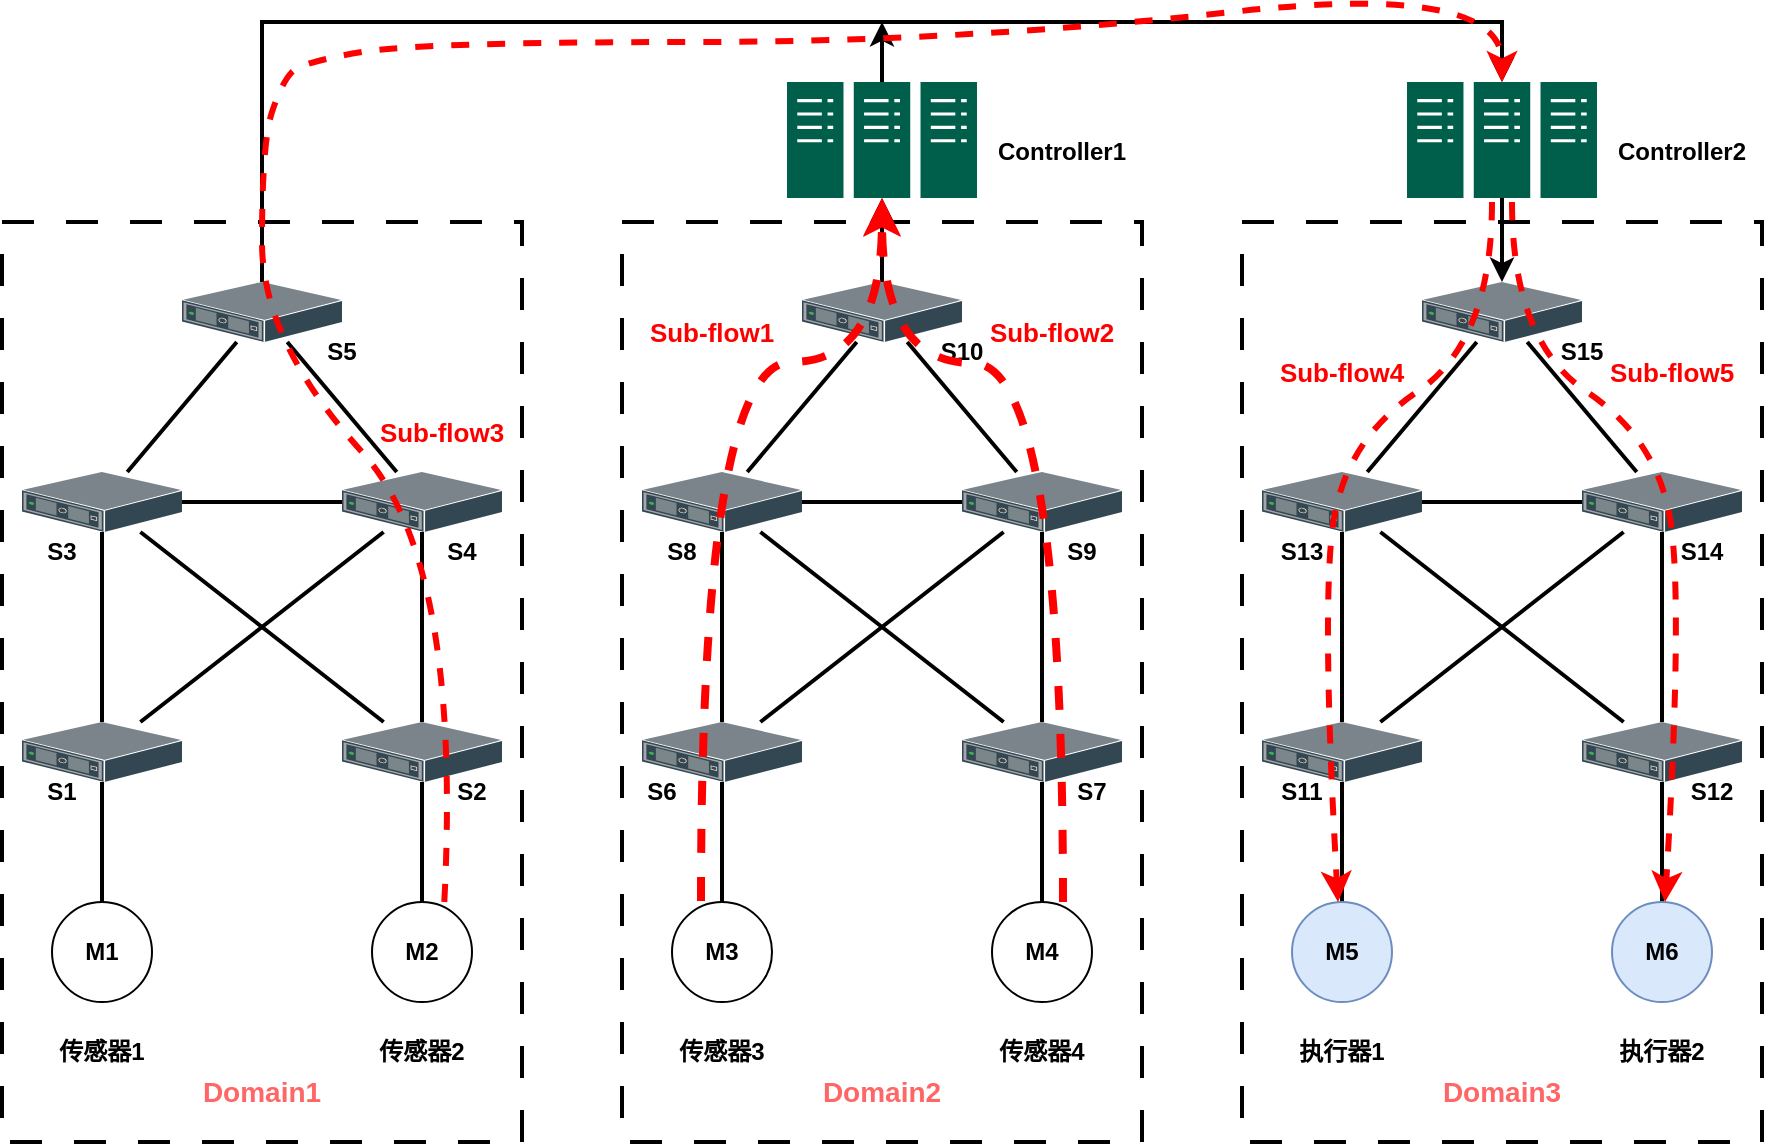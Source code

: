 <mxfile version="22.1.21" type="github" pages="4">
  <diagram name="industrial-network" id="U3fu2ffD_hqvJIBoZ9ib">
    <mxGraphModel dx="2074" dy="1098" grid="1" gridSize="10" guides="1" tooltips="1" connect="1" arrows="1" fold="1" page="1" pageScale="1" pageWidth="850" pageHeight="1100" math="0" shadow="0">
      <root>
        <mxCell id="0" />
        <mxCell id="1" parent="0" />
        <mxCell id="UTNTet_A8MFOcBiT-mlA-118" value="" style="rounded=0;whiteSpace=wrap;html=1;fillColor=none;dashed=1;dashPattern=8 8;strokeWidth=2;" parent="1" vertex="1">
          <mxGeometry x="780" y="400" width="260" height="460" as="geometry" />
        </mxCell>
        <mxCell id="UTNTet_A8MFOcBiT-mlA-116" value="" style="rounded=0;whiteSpace=wrap;html=1;fillColor=none;dashed=1;dashPattern=8 8;strokeWidth=2;" parent="1" vertex="1">
          <mxGeometry x="160" y="400" width="260" height="460" as="geometry" />
        </mxCell>
        <mxCell id="UTNTet_A8MFOcBiT-mlA-117" value="" style="rounded=0;whiteSpace=wrap;html=1;fillColor=none;dashed=1;dashPattern=8 8;strokeWidth=2;" parent="1" vertex="1">
          <mxGeometry x="470" y="400" width="260" height="460" as="geometry" />
        </mxCell>
        <mxCell id="UTNTet_A8MFOcBiT-mlA-13" style="edgeStyle=orthogonalEdgeStyle;rounded=0;orthogonalLoop=1;jettySize=auto;html=1;endArrow=none;endFill=0;strokeWidth=2;" parent="1" source="UTNTet_A8MFOcBiT-mlA-1" target="UTNTet_A8MFOcBiT-mlA-2" edge="1">
          <mxGeometry relative="1" as="geometry" />
        </mxCell>
        <mxCell id="UTNTet_A8MFOcBiT-mlA-51" style="rounded=0;orthogonalLoop=1;jettySize=auto;html=1;endArrow=none;endFill=0;strokeWidth=2;" parent="1" source="UTNTet_A8MFOcBiT-mlA-1" target="UTNTet_A8MFOcBiT-mlA-50" edge="1">
          <mxGeometry relative="1" as="geometry" />
        </mxCell>
        <mxCell id="UTNTet_A8MFOcBiT-mlA-1" value="" style="shadow=0;dashed=0;html=1;labelPosition=center;verticalLabelPosition=bottom;verticalAlign=top;align=center;outlineConnect=0;shape=mxgraph.veeam.3d.switch;" parent="1" vertex="1">
          <mxGeometry x="170" y="525" width="80" height="30" as="geometry" />
        </mxCell>
        <mxCell id="UTNTet_A8MFOcBiT-mlA-52" style="rounded=0;orthogonalLoop=1;jettySize=auto;html=1;endArrow=none;endFill=0;strokeWidth=2;" parent="1" source="UTNTet_A8MFOcBiT-mlA-2" target="UTNTet_A8MFOcBiT-mlA-50" edge="1">
          <mxGeometry relative="1" as="geometry" />
        </mxCell>
        <mxCell id="UTNTet_A8MFOcBiT-mlA-2" value="" style="shadow=0;dashed=0;html=1;labelPosition=center;verticalLabelPosition=bottom;verticalAlign=top;align=center;outlineConnect=0;shape=mxgraph.veeam.3d.switch;" parent="1" vertex="1">
          <mxGeometry x="330" y="525" width="80" height="30" as="geometry" />
        </mxCell>
        <mxCell id="UTNTet_A8MFOcBiT-mlA-10" style="edgeStyle=orthogonalEdgeStyle;rounded=0;orthogonalLoop=1;jettySize=auto;html=1;endArrow=none;endFill=0;strokeWidth=2;" parent="1" source="UTNTet_A8MFOcBiT-mlA-3" target="UTNTet_A8MFOcBiT-mlA-1" edge="1">
          <mxGeometry relative="1" as="geometry" />
        </mxCell>
        <mxCell id="UTNTet_A8MFOcBiT-mlA-14" style="rounded=0;orthogonalLoop=1;jettySize=auto;html=1;endArrow=none;endFill=0;strokeWidth=2;" parent="1" source="UTNTet_A8MFOcBiT-mlA-3" target="UTNTet_A8MFOcBiT-mlA-2" edge="1">
          <mxGeometry relative="1" as="geometry" />
        </mxCell>
        <mxCell id="UTNTet_A8MFOcBiT-mlA-3" value="" style="shadow=0;dashed=0;html=1;labelPosition=center;verticalLabelPosition=bottom;verticalAlign=top;align=center;outlineConnect=0;shape=mxgraph.veeam.3d.switch;" parent="1" vertex="1">
          <mxGeometry x="170" y="650" width="80" height="30" as="geometry" />
        </mxCell>
        <mxCell id="UTNTet_A8MFOcBiT-mlA-12" style="edgeStyle=orthogonalEdgeStyle;rounded=0;orthogonalLoop=1;jettySize=auto;html=1;endArrow=none;endFill=0;strokeWidth=2;" parent="1" source="UTNTet_A8MFOcBiT-mlA-4" target="UTNTet_A8MFOcBiT-mlA-2" edge="1">
          <mxGeometry relative="1" as="geometry" />
        </mxCell>
        <mxCell id="UTNTet_A8MFOcBiT-mlA-15" style="rounded=0;orthogonalLoop=1;jettySize=auto;html=1;endArrow=none;endFill=0;strokeWidth=2;" parent="1" source="UTNTet_A8MFOcBiT-mlA-4" target="UTNTet_A8MFOcBiT-mlA-1" edge="1">
          <mxGeometry relative="1" as="geometry" />
        </mxCell>
        <mxCell id="UTNTet_A8MFOcBiT-mlA-4" value="" style="shadow=0;dashed=0;html=1;labelPosition=center;verticalLabelPosition=bottom;verticalAlign=top;align=center;outlineConnect=0;shape=mxgraph.veeam.3d.switch;" parent="1" vertex="1">
          <mxGeometry x="330" y="650" width="80" height="30" as="geometry" />
        </mxCell>
        <mxCell id="UTNTet_A8MFOcBiT-mlA-8" style="edgeStyle=orthogonalEdgeStyle;rounded=0;orthogonalLoop=1;jettySize=auto;html=1;strokeWidth=2;endArrow=none;endFill=0;" parent="1" source="UTNTet_A8MFOcBiT-mlA-5" target="UTNTet_A8MFOcBiT-mlA-3" edge="1">
          <mxGeometry relative="1" as="geometry" />
        </mxCell>
        <mxCell id="UTNTet_A8MFOcBiT-mlA-5" value="&lt;b&gt;M1&lt;/b&gt;" style="ellipse;whiteSpace=wrap;html=1;aspect=fixed;" parent="1" vertex="1">
          <mxGeometry x="185" y="740" width="50" height="50" as="geometry" />
        </mxCell>
        <mxCell id="UTNTet_A8MFOcBiT-mlA-11" style="edgeStyle=orthogonalEdgeStyle;rounded=0;orthogonalLoop=1;jettySize=auto;html=1;endArrow=none;endFill=0;strokeWidth=2;" parent="1" source="UTNTet_A8MFOcBiT-mlA-7" target="UTNTet_A8MFOcBiT-mlA-4" edge="1">
          <mxGeometry relative="1" as="geometry" />
        </mxCell>
        <mxCell id="UTNTet_A8MFOcBiT-mlA-7" value="&lt;b&gt;M2&lt;/b&gt;" style="ellipse;whiteSpace=wrap;html=1;aspect=fixed;" parent="1" vertex="1">
          <mxGeometry x="345" y="740" width="50" height="50" as="geometry" />
        </mxCell>
        <mxCell id="UTNTet_A8MFOcBiT-mlA-18" value="&lt;b&gt;传感器1&lt;/b&gt;" style="text;strokeColor=none;align=center;fillColor=none;html=1;verticalAlign=middle;whiteSpace=wrap;rounded=0;" parent="1" vertex="1">
          <mxGeometry x="180" y="800" width="60" height="30" as="geometry" />
        </mxCell>
        <mxCell id="UTNTet_A8MFOcBiT-mlA-19" value="&lt;b&gt;传感器2&lt;/b&gt;" style="text;strokeColor=none;align=center;fillColor=none;html=1;verticalAlign=middle;whiteSpace=wrap;rounded=0;" parent="1" vertex="1">
          <mxGeometry x="340" y="800" width="60" height="30" as="geometry" />
        </mxCell>
        <mxCell id="UTNTet_A8MFOcBiT-mlA-110" style="edgeStyle=orthogonalEdgeStyle;rounded=0;orthogonalLoop=1;jettySize=auto;html=1;strokeWidth=2;" parent="1" source="UTNTet_A8MFOcBiT-mlA-50" target="UTNTet_A8MFOcBiT-mlA-109" edge="1">
          <mxGeometry relative="1" as="geometry">
            <Array as="points">
              <mxPoint x="290" y="300" />
              <mxPoint x="910" y="300" />
            </Array>
          </mxGeometry>
        </mxCell>
        <mxCell id="UTNTet_A8MFOcBiT-mlA-50" value="" style="shadow=0;dashed=0;html=1;labelPosition=center;verticalLabelPosition=bottom;verticalAlign=top;align=center;outlineConnect=0;shape=mxgraph.veeam.3d.switch;" parent="1" vertex="1">
          <mxGeometry x="250" y="430" width="80" height="30" as="geometry" />
        </mxCell>
        <mxCell id="UTNTet_A8MFOcBiT-mlA-71" style="edgeStyle=orthogonalEdgeStyle;rounded=0;orthogonalLoop=1;jettySize=auto;html=1;endArrow=none;endFill=0;strokeWidth=2;" parent="1" source="UTNTet_A8MFOcBiT-mlA-73" target="UTNTet_A8MFOcBiT-mlA-75" edge="1">
          <mxGeometry relative="1" as="geometry" />
        </mxCell>
        <mxCell id="UTNTet_A8MFOcBiT-mlA-72" style="rounded=0;orthogonalLoop=1;jettySize=auto;html=1;endArrow=none;endFill=0;strokeWidth=2;" parent="1" source="UTNTet_A8MFOcBiT-mlA-73" target="UTNTet_A8MFOcBiT-mlA-88" edge="1">
          <mxGeometry relative="1" as="geometry" />
        </mxCell>
        <mxCell id="UTNTet_A8MFOcBiT-mlA-73" value="" style="shadow=0;dashed=0;html=1;labelPosition=center;verticalLabelPosition=bottom;verticalAlign=top;align=center;outlineConnect=0;shape=mxgraph.veeam.3d.switch;" parent="1" vertex="1">
          <mxGeometry x="480" y="525" width="80" height="30" as="geometry" />
        </mxCell>
        <mxCell id="UTNTet_A8MFOcBiT-mlA-74" style="rounded=0;orthogonalLoop=1;jettySize=auto;html=1;endArrow=none;endFill=0;strokeWidth=2;" parent="1" source="UTNTet_A8MFOcBiT-mlA-75" target="UTNTet_A8MFOcBiT-mlA-88" edge="1">
          <mxGeometry relative="1" as="geometry" />
        </mxCell>
        <mxCell id="UTNTet_A8MFOcBiT-mlA-75" value="" style="shadow=0;dashed=0;html=1;labelPosition=center;verticalLabelPosition=bottom;verticalAlign=top;align=center;outlineConnect=0;shape=mxgraph.veeam.3d.switch;" parent="1" vertex="1">
          <mxGeometry x="640" y="525" width="80" height="30" as="geometry" />
        </mxCell>
        <mxCell id="UTNTet_A8MFOcBiT-mlA-76" style="edgeStyle=orthogonalEdgeStyle;rounded=0;orthogonalLoop=1;jettySize=auto;html=1;endArrow=none;endFill=0;strokeWidth=2;" parent="1" source="UTNTet_A8MFOcBiT-mlA-78" target="UTNTet_A8MFOcBiT-mlA-73" edge="1">
          <mxGeometry relative="1" as="geometry" />
        </mxCell>
        <mxCell id="UTNTet_A8MFOcBiT-mlA-77" style="rounded=0;orthogonalLoop=1;jettySize=auto;html=1;endArrow=none;endFill=0;strokeWidth=2;" parent="1" source="UTNTet_A8MFOcBiT-mlA-78" target="UTNTet_A8MFOcBiT-mlA-75" edge="1">
          <mxGeometry relative="1" as="geometry" />
        </mxCell>
        <mxCell id="UTNTet_A8MFOcBiT-mlA-78" value="" style="shadow=0;dashed=0;html=1;labelPosition=center;verticalLabelPosition=bottom;verticalAlign=top;align=center;outlineConnect=0;shape=mxgraph.veeam.3d.switch;" parent="1" vertex="1">
          <mxGeometry x="480" y="650" width="80" height="30" as="geometry" />
        </mxCell>
        <mxCell id="UTNTet_A8MFOcBiT-mlA-79" style="edgeStyle=orthogonalEdgeStyle;rounded=0;orthogonalLoop=1;jettySize=auto;html=1;endArrow=none;endFill=0;strokeWidth=2;" parent="1" source="UTNTet_A8MFOcBiT-mlA-81" target="UTNTet_A8MFOcBiT-mlA-75" edge="1">
          <mxGeometry relative="1" as="geometry" />
        </mxCell>
        <mxCell id="UTNTet_A8MFOcBiT-mlA-80" style="rounded=0;orthogonalLoop=1;jettySize=auto;html=1;endArrow=none;endFill=0;strokeWidth=2;" parent="1" source="UTNTet_A8MFOcBiT-mlA-81" target="UTNTet_A8MFOcBiT-mlA-73" edge="1">
          <mxGeometry relative="1" as="geometry" />
        </mxCell>
        <mxCell id="UTNTet_A8MFOcBiT-mlA-81" value="" style="shadow=0;dashed=0;html=1;labelPosition=center;verticalLabelPosition=bottom;verticalAlign=top;align=center;outlineConnect=0;shape=mxgraph.veeam.3d.switch;" parent="1" vertex="1">
          <mxGeometry x="640" y="650" width="80" height="30" as="geometry" />
        </mxCell>
        <mxCell id="UTNTet_A8MFOcBiT-mlA-82" style="edgeStyle=orthogonalEdgeStyle;rounded=0;orthogonalLoop=1;jettySize=auto;html=1;strokeWidth=2;endArrow=none;endFill=0;" parent="1" source="UTNTet_A8MFOcBiT-mlA-83" target="UTNTet_A8MFOcBiT-mlA-78" edge="1">
          <mxGeometry relative="1" as="geometry" />
        </mxCell>
        <mxCell id="UTNTet_A8MFOcBiT-mlA-83" value="&lt;b&gt;M3&lt;/b&gt;" style="ellipse;whiteSpace=wrap;html=1;aspect=fixed;" parent="1" vertex="1">
          <mxGeometry x="495" y="740" width="50" height="50" as="geometry" />
        </mxCell>
        <mxCell id="UTNTet_A8MFOcBiT-mlA-84" style="edgeStyle=orthogonalEdgeStyle;rounded=0;orthogonalLoop=1;jettySize=auto;html=1;endArrow=none;endFill=0;strokeWidth=2;" parent="1" source="UTNTet_A8MFOcBiT-mlA-85" target="UTNTet_A8MFOcBiT-mlA-81" edge="1">
          <mxGeometry relative="1" as="geometry" />
        </mxCell>
        <mxCell id="UTNTet_A8MFOcBiT-mlA-85" value="&lt;b&gt;M4&lt;/b&gt;" style="ellipse;whiteSpace=wrap;html=1;aspect=fixed;" parent="1" vertex="1">
          <mxGeometry x="655" y="740" width="50" height="50" as="geometry" />
        </mxCell>
        <mxCell id="UTNTet_A8MFOcBiT-mlA-86" value="&lt;b&gt;传感器3&lt;/b&gt;" style="text;strokeColor=none;align=center;fillColor=none;html=1;verticalAlign=middle;whiteSpace=wrap;rounded=0;" parent="1" vertex="1">
          <mxGeometry x="490" y="800" width="60" height="30" as="geometry" />
        </mxCell>
        <mxCell id="UTNTet_A8MFOcBiT-mlA-87" value="&lt;b&gt;传感器4&lt;/b&gt;" style="text;strokeColor=none;align=center;fillColor=none;html=1;verticalAlign=middle;whiteSpace=wrap;rounded=0;" parent="1" vertex="1">
          <mxGeometry x="650" y="800" width="60" height="30" as="geometry" />
        </mxCell>
        <mxCell id="UTNTet_A8MFOcBiT-mlA-113" style="edgeStyle=orthogonalEdgeStyle;rounded=0;orthogonalLoop=1;jettySize=auto;html=1;strokeWidth=2;" parent="1" source="UTNTet_A8MFOcBiT-mlA-88" target="UTNTet_A8MFOcBiT-mlA-108" edge="1">
          <mxGeometry relative="1" as="geometry" />
        </mxCell>
        <mxCell id="UTNTet_A8MFOcBiT-mlA-88" value="" style="shadow=0;dashed=0;html=1;labelPosition=center;verticalLabelPosition=bottom;verticalAlign=top;align=center;outlineConnect=0;shape=mxgraph.veeam.3d.switch;" parent="1" vertex="1">
          <mxGeometry x="560" y="430" width="80" height="30" as="geometry" />
        </mxCell>
        <mxCell id="UTNTet_A8MFOcBiT-mlA-89" style="edgeStyle=orthogonalEdgeStyle;rounded=0;orthogonalLoop=1;jettySize=auto;html=1;endArrow=none;endFill=0;strokeWidth=2;" parent="1" source="UTNTet_A8MFOcBiT-mlA-91" target="UTNTet_A8MFOcBiT-mlA-93" edge="1">
          <mxGeometry relative="1" as="geometry" />
        </mxCell>
        <mxCell id="UTNTet_A8MFOcBiT-mlA-90" style="rounded=0;orthogonalLoop=1;jettySize=auto;html=1;endArrow=none;endFill=0;strokeWidth=2;" parent="1" source="UTNTet_A8MFOcBiT-mlA-91" target="UTNTet_A8MFOcBiT-mlA-106" edge="1">
          <mxGeometry relative="1" as="geometry" />
        </mxCell>
        <mxCell id="UTNTet_A8MFOcBiT-mlA-91" value="" style="shadow=0;dashed=0;html=1;labelPosition=center;verticalLabelPosition=bottom;verticalAlign=top;align=center;outlineConnect=0;shape=mxgraph.veeam.3d.switch;" parent="1" vertex="1">
          <mxGeometry x="790" y="525" width="80" height="30" as="geometry" />
        </mxCell>
        <mxCell id="UTNTet_A8MFOcBiT-mlA-92" style="rounded=0;orthogonalLoop=1;jettySize=auto;html=1;endArrow=none;endFill=0;strokeWidth=2;" parent="1" source="UTNTet_A8MFOcBiT-mlA-93" target="UTNTet_A8MFOcBiT-mlA-106" edge="1">
          <mxGeometry relative="1" as="geometry" />
        </mxCell>
        <mxCell id="UTNTet_A8MFOcBiT-mlA-93" value="" style="shadow=0;dashed=0;html=1;labelPosition=center;verticalLabelPosition=bottom;verticalAlign=top;align=center;outlineConnect=0;shape=mxgraph.veeam.3d.switch;" parent="1" vertex="1">
          <mxGeometry x="950" y="525" width="80" height="30" as="geometry" />
        </mxCell>
        <mxCell id="UTNTet_A8MFOcBiT-mlA-94" style="edgeStyle=orthogonalEdgeStyle;rounded=0;orthogonalLoop=1;jettySize=auto;html=1;endArrow=none;endFill=0;strokeWidth=2;" parent="1" source="UTNTet_A8MFOcBiT-mlA-96" target="UTNTet_A8MFOcBiT-mlA-91" edge="1">
          <mxGeometry relative="1" as="geometry" />
        </mxCell>
        <mxCell id="UTNTet_A8MFOcBiT-mlA-95" style="rounded=0;orthogonalLoop=1;jettySize=auto;html=1;endArrow=none;endFill=0;strokeWidth=2;" parent="1" source="UTNTet_A8MFOcBiT-mlA-96" target="UTNTet_A8MFOcBiT-mlA-93" edge="1">
          <mxGeometry relative="1" as="geometry" />
        </mxCell>
        <mxCell id="UTNTet_A8MFOcBiT-mlA-96" value="" style="shadow=0;dashed=0;html=1;labelPosition=center;verticalLabelPosition=bottom;verticalAlign=top;align=center;outlineConnect=0;shape=mxgraph.veeam.3d.switch;" parent="1" vertex="1">
          <mxGeometry x="790" y="650" width="80" height="30" as="geometry" />
        </mxCell>
        <mxCell id="UTNTet_A8MFOcBiT-mlA-97" style="edgeStyle=orthogonalEdgeStyle;rounded=0;orthogonalLoop=1;jettySize=auto;html=1;endArrow=none;endFill=0;strokeWidth=2;" parent="1" source="UTNTet_A8MFOcBiT-mlA-99" target="UTNTet_A8MFOcBiT-mlA-93" edge="1">
          <mxGeometry relative="1" as="geometry" />
        </mxCell>
        <mxCell id="UTNTet_A8MFOcBiT-mlA-98" style="rounded=0;orthogonalLoop=1;jettySize=auto;html=1;endArrow=none;endFill=0;strokeWidth=2;" parent="1" source="UTNTet_A8MFOcBiT-mlA-99" target="UTNTet_A8MFOcBiT-mlA-91" edge="1">
          <mxGeometry relative="1" as="geometry" />
        </mxCell>
        <mxCell id="UTNTet_A8MFOcBiT-mlA-99" value="" style="shadow=0;dashed=0;html=1;labelPosition=center;verticalLabelPosition=bottom;verticalAlign=top;align=center;outlineConnect=0;shape=mxgraph.veeam.3d.switch;" parent="1" vertex="1">
          <mxGeometry x="950" y="650" width="80" height="30" as="geometry" />
        </mxCell>
        <mxCell id="UTNTet_A8MFOcBiT-mlA-100" style="edgeStyle=orthogonalEdgeStyle;rounded=0;orthogonalLoop=1;jettySize=auto;html=1;strokeWidth=2;endArrow=none;endFill=0;" parent="1" source="UTNTet_A8MFOcBiT-mlA-101" target="UTNTet_A8MFOcBiT-mlA-96" edge="1">
          <mxGeometry relative="1" as="geometry" />
        </mxCell>
        <mxCell id="UTNTet_A8MFOcBiT-mlA-101" value="&lt;b&gt;M5&lt;/b&gt;" style="ellipse;whiteSpace=wrap;html=1;aspect=fixed;fillColor=#dae8fc;strokeColor=#6c8ebf;" parent="1" vertex="1">
          <mxGeometry x="805" y="740" width="50" height="50" as="geometry" />
        </mxCell>
        <mxCell id="UTNTet_A8MFOcBiT-mlA-102" style="edgeStyle=orthogonalEdgeStyle;rounded=0;orthogonalLoop=1;jettySize=auto;html=1;endArrow=none;endFill=0;strokeWidth=2;" parent="1" source="UTNTet_A8MFOcBiT-mlA-103" target="UTNTet_A8MFOcBiT-mlA-99" edge="1">
          <mxGeometry relative="1" as="geometry" />
        </mxCell>
        <mxCell id="UTNTet_A8MFOcBiT-mlA-103" value="&lt;b&gt;M6&lt;/b&gt;" style="ellipse;whiteSpace=wrap;html=1;aspect=fixed;fillColor=#dae8fc;strokeColor=#6c8ebf;" parent="1" vertex="1">
          <mxGeometry x="965" y="740" width="50" height="50" as="geometry" />
        </mxCell>
        <mxCell id="UTNTet_A8MFOcBiT-mlA-104" value="&lt;b&gt;执行器1&lt;/b&gt;" style="text;strokeColor=none;align=center;fillColor=none;html=1;verticalAlign=middle;whiteSpace=wrap;rounded=0;" parent="1" vertex="1">
          <mxGeometry x="800" y="800" width="60" height="30" as="geometry" />
        </mxCell>
        <mxCell id="UTNTet_A8MFOcBiT-mlA-105" value="&lt;b&gt;执行器2&lt;/b&gt;" style="text;strokeColor=none;align=center;fillColor=none;html=1;verticalAlign=middle;whiteSpace=wrap;rounded=0;" parent="1" vertex="1">
          <mxGeometry x="960" y="800" width="60" height="30" as="geometry" />
        </mxCell>
        <mxCell id="UTNTet_A8MFOcBiT-mlA-106" value="" style="shadow=0;dashed=0;html=1;labelPosition=center;verticalLabelPosition=bottom;verticalAlign=top;align=center;outlineConnect=0;shape=mxgraph.veeam.3d.switch;" parent="1" vertex="1">
          <mxGeometry x="870" y="430" width="80" height="30" as="geometry" />
        </mxCell>
        <mxCell id="UTNTet_A8MFOcBiT-mlA-114" style="edgeStyle=orthogonalEdgeStyle;rounded=0;orthogonalLoop=1;jettySize=auto;html=1;strokeWidth=2;" parent="1" source="UTNTet_A8MFOcBiT-mlA-108" edge="1">
          <mxGeometry relative="1" as="geometry">
            <mxPoint x="600" y="300" as="targetPoint" />
          </mxGeometry>
        </mxCell>
        <mxCell id="UTNTet_A8MFOcBiT-mlA-108" value="" style="sketch=0;pointerEvents=1;shadow=0;dashed=0;html=1;strokeColor=none;fillColor=#005F4B;labelPosition=center;verticalLabelPosition=bottom;verticalAlign=top;align=center;outlineConnect=0;shape=mxgraph.veeam2.server_cluster;" parent="1" vertex="1">
          <mxGeometry x="552.5" y="330" width="95" height="58" as="geometry" />
        </mxCell>
        <mxCell id="UTNTet_A8MFOcBiT-mlA-115" style="edgeStyle=orthogonalEdgeStyle;rounded=0;orthogonalLoop=1;jettySize=auto;html=1;strokeWidth=2;" parent="1" source="UTNTet_A8MFOcBiT-mlA-109" target="UTNTet_A8MFOcBiT-mlA-106" edge="1">
          <mxGeometry relative="1" as="geometry" />
        </mxCell>
        <mxCell id="UTNTet_A8MFOcBiT-mlA-109" value="" style="sketch=0;pointerEvents=1;shadow=0;dashed=0;html=1;strokeColor=none;fillColor=#005F4B;labelPosition=center;verticalLabelPosition=bottom;verticalAlign=top;align=center;outlineConnect=0;shape=mxgraph.veeam2.server_cluster;" parent="1" vertex="1">
          <mxGeometry x="862.5" y="330" width="95" height="58" as="geometry" />
        </mxCell>
        <mxCell id="UTNTet_A8MFOcBiT-mlA-119" value="&lt;b&gt;&lt;font style=&quot;font-size: 14px;&quot; color=&quot;#ff6666&quot;&gt;Domain1&lt;/font&gt;&lt;/b&gt;" style="text;strokeColor=none;align=center;fillColor=none;html=1;verticalAlign=middle;whiteSpace=wrap;rounded=0;" parent="1" vertex="1">
          <mxGeometry x="260" y="820" width="60" height="30" as="geometry" />
        </mxCell>
        <mxCell id="UTNTet_A8MFOcBiT-mlA-120" value="&lt;b&gt;&lt;font style=&quot;font-size: 14px;&quot; color=&quot;#ff6666&quot;&gt;Domain2&lt;/font&gt;&lt;/b&gt;" style="text;strokeColor=none;align=center;fillColor=none;html=1;verticalAlign=middle;whiteSpace=wrap;rounded=0;" parent="1" vertex="1">
          <mxGeometry x="570" y="820" width="60" height="30" as="geometry" />
        </mxCell>
        <mxCell id="UTNTet_A8MFOcBiT-mlA-121" value="&lt;b&gt;&lt;font style=&quot;font-size: 14px;&quot; color=&quot;#ff6666&quot;&gt;Domain3&lt;/font&gt;&lt;/b&gt;" style="text;strokeColor=none;align=center;fillColor=none;html=1;verticalAlign=middle;whiteSpace=wrap;rounded=0;" parent="1" vertex="1">
          <mxGeometry x="880" y="820" width="60" height="30" as="geometry" />
        </mxCell>
        <mxCell id="UTNTet_A8MFOcBiT-mlA-122" value="&lt;b&gt;S1&lt;/b&gt;" style="text;strokeColor=none;align=center;fillColor=none;html=1;verticalAlign=middle;whiteSpace=wrap;rounded=0;" parent="1" vertex="1">
          <mxGeometry x="160" y="670" width="60" height="30" as="geometry" />
        </mxCell>
        <mxCell id="UTNTet_A8MFOcBiT-mlA-123" value="&lt;b&gt;S2&lt;/b&gt;" style="text;strokeColor=none;align=center;fillColor=none;html=1;verticalAlign=middle;whiteSpace=wrap;rounded=0;" parent="1" vertex="1">
          <mxGeometry x="365" y="670" width="60" height="30" as="geometry" />
        </mxCell>
        <mxCell id="UTNTet_A8MFOcBiT-mlA-124" value="&lt;b&gt;S4&lt;/b&gt;" style="text;strokeColor=none;align=center;fillColor=none;html=1;verticalAlign=middle;whiteSpace=wrap;rounded=0;" parent="1" vertex="1">
          <mxGeometry x="360" y="550" width="60" height="30" as="geometry" />
        </mxCell>
        <mxCell id="UTNTet_A8MFOcBiT-mlA-125" value="&lt;b&gt;S3&lt;/b&gt;" style="text;strokeColor=none;align=center;fillColor=none;html=1;verticalAlign=middle;whiteSpace=wrap;rounded=0;" parent="1" vertex="1">
          <mxGeometry x="160" y="550" width="60" height="30" as="geometry" />
        </mxCell>
        <mxCell id="UTNTet_A8MFOcBiT-mlA-126" value="&lt;b&gt;S5&lt;/b&gt;" style="text;strokeColor=none;align=center;fillColor=none;html=1;verticalAlign=middle;whiteSpace=wrap;rounded=0;" parent="1" vertex="1">
          <mxGeometry x="300" y="450" width="60" height="30" as="geometry" />
        </mxCell>
        <mxCell id="UTNTet_A8MFOcBiT-mlA-127" value="&lt;b&gt;S6&lt;/b&gt;" style="text;strokeColor=none;align=center;fillColor=none;html=1;verticalAlign=middle;whiteSpace=wrap;rounded=0;" parent="1" vertex="1">
          <mxGeometry x="460" y="670" width="60" height="30" as="geometry" />
        </mxCell>
        <mxCell id="UTNTet_A8MFOcBiT-mlA-128" value="&lt;b&gt;S7&lt;/b&gt;" style="text;strokeColor=none;align=center;fillColor=none;html=1;verticalAlign=middle;whiteSpace=wrap;rounded=0;" parent="1" vertex="1">
          <mxGeometry x="675" y="670" width="60" height="30" as="geometry" />
        </mxCell>
        <mxCell id="UTNTet_A8MFOcBiT-mlA-129" value="&lt;b&gt;S9&lt;/b&gt;" style="text;strokeColor=none;align=center;fillColor=none;html=1;verticalAlign=middle;whiteSpace=wrap;rounded=0;" parent="1" vertex="1">
          <mxGeometry x="670" y="550" width="60" height="30" as="geometry" />
        </mxCell>
        <mxCell id="UTNTet_A8MFOcBiT-mlA-130" value="&lt;b&gt;S8&lt;/b&gt;" style="text;strokeColor=none;align=center;fillColor=none;html=1;verticalAlign=middle;whiteSpace=wrap;rounded=0;" parent="1" vertex="1">
          <mxGeometry x="470" y="550" width="60" height="30" as="geometry" />
        </mxCell>
        <mxCell id="UTNTet_A8MFOcBiT-mlA-131" value="&lt;b&gt;S10&lt;/b&gt;" style="text;strokeColor=none;align=center;fillColor=none;html=1;verticalAlign=middle;whiteSpace=wrap;rounded=0;" parent="1" vertex="1">
          <mxGeometry x="610" y="450" width="60" height="30" as="geometry" />
        </mxCell>
        <mxCell id="UTNTet_A8MFOcBiT-mlA-132" value="&lt;b&gt;S11&lt;/b&gt;" style="text;strokeColor=none;align=center;fillColor=none;html=1;verticalAlign=middle;whiteSpace=wrap;rounded=0;" parent="1" vertex="1">
          <mxGeometry x="780" y="670" width="60" height="30" as="geometry" />
        </mxCell>
        <mxCell id="UTNTet_A8MFOcBiT-mlA-133" value="&lt;b&gt;S12&lt;/b&gt;" style="text;strokeColor=none;align=center;fillColor=none;html=1;verticalAlign=middle;whiteSpace=wrap;rounded=0;" parent="1" vertex="1">
          <mxGeometry x="985" y="670" width="60" height="30" as="geometry" />
        </mxCell>
        <mxCell id="UTNTet_A8MFOcBiT-mlA-134" value="&lt;b&gt;S14&lt;/b&gt;" style="text;strokeColor=none;align=center;fillColor=none;html=1;verticalAlign=middle;whiteSpace=wrap;rounded=0;" parent="1" vertex="1">
          <mxGeometry x="980" y="550" width="60" height="30" as="geometry" />
        </mxCell>
        <mxCell id="UTNTet_A8MFOcBiT-mlA-135" value="&lt;b&gt;S13&lt;/b&gt;" style="text;strokeColor=none;align=center;fillColor=none;html=1;verticalAlign=middle;whiteSpace=wrap;rounded=0;" parent="1" vertex="1">
          <mxGeometry x="780" y="550" width="60" height="30" as="geometry" />
        </mxCell>
        <mxCell id="UTNTet_A8MFOcBiT-mlA-136" value="&lt;b&gt;S15&lt;/b&gt;" style="text;strokeColor=none;align=center;fillColor=none;html=1;verticalAlign=middle;whiteSpace=wrap;rounded=0;" parent="1" vertex="1">
          <mxGeometry x="920" y="450" width="60" height="30" as="geometry" />
        </mxCell>
        <mxCell id="UTNTet_A8MFOcBiT-mlA-137" value="&lt;b&gt;Controller1&lt;/b&gt;" style="text;strokeColor=none;align=center;fillColor=none;html=1;verticalAlign=middle;whiteSpace=wrap;rounded=0;" parent="1" vertex="1">
          <mxGeometry x="660" y="350" width="60" height="30" as="geometry" />
        </mxCell>
        <mxCell id="UTNTet_A8MFOcBiT-mlA-139" value="&lt;b&gt;Controller2&lt;/b&gt;" style="text;strokeColor=none;align=center;fillColor=none;html=1;verticalAlign=middle;whiteSpace=wrap;rounded=0;" parent="1" vertex="1">
          <mxGeometry x="970" y="350" width="60" height="30" as="geometry" />
        </mxCell>
        <mxCell id="UTNTet_A8MFOcBiT-mlA-140" value="" style="endArrow=classic;html=1;rounded=0;edgeStyle=orthogonalEdgeStyle;curved=1;strokeWidth=4;dashed=1;strokeColor=#FF0000;" parent="1" target="UTNTet_A8MFOcBiT-mlA-108" edge="1">
          <mxGeometry width="50" height="50" relative="1" as="geometry">
            <mxPoint x="509.5" y="739.5" as="sourcePoint" />
            <mxPoint x="559.5" y="689.5" as="targetPoint" />
            <Array as="points">
              <mxPoint x="510" y="470" />
              <mxPoint x="600" y="470" />
            </Array>
          </mxGeometry>
        </mxCell>
        <mxCell id="UTNTet_A8MFOcBiT-mlA-143" value="" style="endArrow=classic;html=1;rounded=0;edgeStyle=orthogonalEdgeStyle;curved=1;strokeWidth=4;dashed=1;strokeColor=#FF0000;" parent="1" edge="1">
          <mxGeometry width="50" height="50" relative="1" as="geometry">
            <mxPoint x="690.5" y="740" as="sourcePoint" />
            <mxPoint x="600.0" y="388.5" as="targetPoint" />
            <Array as="points">
              <mxPoint x="690.0" y="470.5" />
              <mxPoint x="600.0" y="470.5" />
            </Array>
          </mxGeometry>
        </mxCell>
        <mxCell id="UTNTet_A8MFOcBiT-mlA-144" value="&lt;b&gt;&lt;font style=&quot;font-size: 13px;&quot; color=&quot;#ff0000&quot;&gt;Sub-flow1&lt;/font&gt;&lt;/b&gt;" style="text;strokeColor=none;align=center;fillColor=none;html=1;verticalAlign=middle;whiteSpace=wrap;rounded=0;" parent="1" vertex="1">
          <mxGeometry x="480" y="440" width="70" height="30" as="geometry" />
        </mxCell>
        <mxCell id="UTNTet_A8MFOcBiT-mlA-145" value="&lt;b&gt;&lt;font style=&quot;font-size: 13px;&quot; color=&quot;#ff0000&quot;&gt;Sub-flow2&lt;/font&gt;&lt;/b&gt;" style="text;strokeColor=none;align=center;fillColor=none;html=1;verticalAlign=middle;whiteSpace=wrap;rounded=0;" parent="1" vertex="1">
          <mxGeometry x="650" y="440" width="70" height="30" as="geometry" />
        </mxCell>
        <mxCell id="UTNTet_A8MFOcBiT-mlA-146" value="" style="curved=1;endArrow=classic;html=1;rounded=0;exitX=0.723;exitY=0;exitDx=0;exitDy=0;exitPerimeter=0;strokeWidth=3;strokeColor=#FF0000;dashed=1;" parent="1" source="UTNTet_A8MFOcBiT-mlA-7" target="UTNTet_A8MFOcBiT-mlA-109" edge="1">
          <mxGeometry width="50" height="50" relative="1" as="geometry">
            <mxPoint x="440" y="870" as="sourcePoint" />
            <mxPoint x="880" y="320" as="targetPoint" />
            <Array as="points">
              <mxPoint x="390" y="570" />
              <mxPoint x="290" y="460" />
              <mxPoint x="290" y="360" />
              <mxPoint x="300" y="330" />
              <mxPoint x="310" y="320" />
              <mxPoint x="370" y="310" />
              <mxPoint x="640" y="310" />
              <mxPoint x="910" y="280" />
            </Array>
          </mxGeometry>
        </mxCell>
        <mxCell id="UTNTet_A8MFOcBiT-mlA-147" value="&lt;b&gt;&lt;font style=&quot;font-size: 13px;&quot; color=&quot;#ff0000&quot;&gt;Sub-flow3&lt;/font&gt;&lt;/b&gt;" style="text;strokeColor=none;align=center;fillColor=none;html=1;verticalAlign=middle;whiteSpace=wrap;rounded=0;" parent="1" vertex="1">
          <mxGeometry x="345" y="490" width="70" height="30" as="geometry" />
        </mxCell>
        <mxCell id="UTNTet_A8MFOcBiT-mlA-149" value="" style="curved=1;endArrow=classic;html=1;rounded=0;strokeWidth=3;strokeColor=#FF0000;dashed=1;" parent="1" target="UTNTet_A8MFOcBiT-mlA-103" edge="1">
          <mxGeometry width="50" height="50" relative="1" as="geometry">
            <mxPoint x="915" y="390" as="sourcePoint" />
            <mxPoint x="965" y="440" as="targetPoint" />
            <Array as="points">
              <mxPoint x="915" y="460" />
              <mxPoint x="990" y="510" />
              <mxPoint x="1000" y="600" />
            </Array>
          </mxGeometry>
        </mxCell>
        <mxCell id="UTNTet_A8MFOcBiT-mlA-150" value="" style="curved=1;endArrow=classic;html=1;rounded=0;strokeWidth=3;strokeColor=#FF0000;dashed=1;" parent="1" edge="1">
          <mxGeometry width="50" height="50" relative="1" as="geometry">
            <mxPoint x="905" y="390" as="sourcePoint" />
            <mxPoint x="828" y="740" as="targetPoint" />
            <Array as="points">
              <mxPoint x="905" y="460" />
              <mxPoint x="830" y="510" />
              <mxPoint x="820" y="600" />
            </Array>
          </mxGeometry>
        </mxCell>
        <mxCell id="UTNTet_A8MFOcBiT-mlA-151" value="&lt;b&gt;&lt;font style=&quot;font-size: 13px;&quot; color=&quot;#ff0000&quot;&gt;Sub-flow4&lt;/font&gt;&lt;/b&gt;" style="text;strokeColor=none;align=center;fillColor=none;html=1;verticalAlign=middle;whiteSpace=wrap;rounded=0;" parent="1" vertex="1">
          <mxGeometry x="795" y="460" width="70" height="30" as="geometry" />
        </mxCell>
        <mxCell id="UTNTet_A8MFOcBiT-mlA-152" value="&lt;b&gt;&lt;font style=&quot;font-size: 13px;&quot; color=&quot;#ff0000&quot;&gt;Sub-flow5&lt;/font&gt;&lt;/b&gt;" style="text;strokeColor=none;align=center;fillColor=none;html=1;verticalAlign=middle;whiteSpace=wrap;rounded=0;" parent="1" vertex="1">
          <mxGeometry x="960" y="460" width="70" height="30" as="geometry" />
        </mxCell>
      </root>
    </mxGraphModel>
  </diagram>
  <diagram id="sLNNW84GYmTcM-TMRGwQ" name="flow-schedule">
    <mxGraphModel dx="2074" dy="1098" grid="1" gridSize="10" guides="1" tooltips="1" connect="1" arrows="1" fold="1" page="1" pageScale="1" pageWidth="850" pageHeight="1100" math="0" shadow="0">
      <root>
        <mxCell id="0" />
        <mxCell id="1" parent="0" />
        <mxCell id="5yd7ahBDwk2wkqTEYU1x-52" value="" style="group" parent="1" vertex="1" connectable="0">
          <mxGeometry x="609.71" y="80" width="240.29" height="340" as="geometry" />
        </mxCell>
        <mxCell id="5yd7ahBDwk2wkqTEYU1x-21" value="" style="endArrow=none;dashed=1;html=1;rounded=0;labelBackgroundColor=default;strokeColor=#3399FF;strokeWidth=2;align=center;verticalAlign=middle;fontFamily=Helvetica;fontSize=11;fontColor=default;fillColor=#fad7ac;shape=connector;edgeStyle=none;" parent="5yd7ahBDwk2wkqTEYU1x-52" edge="1">
          <mxGeometry width="50" height="50" relative="1" as="geometry">
            <mxPoint x="0.29" as="sourcePoint" />
            <mxPoint x="110.29" as="targetPoint" />
          </mxGeometry>
        </mxCell>
        <mxCell id="5yd7ahBDwk2wkqTEYU1x-22" value="" style="endArrow=none;dashed=1;html=1;rounded=0;labelBackgroundColor=default;strokeColor=#3399FF;strokeWidth=2;align=center;verticalAlign=middle;fontFamily=Helvetica;fontSize=11;fontColor=default;fillColor=#fad7ac;shape=connector;edgeStyle=none;" parent="5yd7ahBDwk2wkqTEYU1x-52" edge="1">
          <mxGeometry width="50" height="50" relative="1" as="geometry">
            <mxPoint x="0.29" y="80" as="sourcePoint" />
            <mxPoint x="0.29" as="targetPoint" />
          </mxGeometry>
        </mxCell>
        <mxCell id="5yd7ahBDwk2wkqTEYU1x-23" value="" style="endArrow=none;dashed=1;html=1;rounded=0;labelBackgroundColor=default;strokeColor=#3399FF;strokeWidth=2;align=center;verticalAlign=middle;fontFamily=Helvetica;fontSize=11;fontColor=default;fillColor=#fad7ac;shape=connector;edgeStyle=none;" parent="5yd7ahBDwk2wkqTEYU1x-52" edge="1">
          <mxGeometry width="50" height="50" relative="1" as="geometry">
            <mxPoint x="110.29" y="80" as="sourcePoint" />
            <mxPoint x="110.29" as="targetPoint" />
          </mxGeometry>
        </mxCell>
        <mxCell id="5yd7ahBDwk2wkqTEYU1x-24" value="" style="endArrow=none;dashed=1;html=1;rounded=0;labelBackgroundColor=default;strokeColor=#3399FF;strokeWidth=2;align=center;verticalAlign=middle;fontFamily=Helvetica;fontSize=11;fontColor=default;fillColor=#fad7ac;shape=connector;edgeStyle=none;" parent="5yd7ahBDwk2wkqTEYU1x-52" edge="1">
          <mxGeometry width="50" height="50" relative="1" as="geometry">
            <mxPoint x="130.29" y="140" as="sourcePoint" />
            <mxPoint x="0.29" y="80" as="targetPoint" />
          </mxGeometry>
        </mxCell>
        <mxCell id="5yd7ahBDwk2wkqTEYU1x-25" value="" style="endArrow=none;dashed=1;html=1;rounded=0;labelBackgroundColor=default;strokeColor=#3399FF;strokeWidth=2;align=center;verticalAlign=middle;fontFamily=Helvetica;fontSize=11;fontColor=default;fillColor=#fad7ac;shape=connector;edgeStyle=none;" parent="5yd7ahBDwk2wkqTEYU1x-52" edge="1">
          <mxGeometry width="50" height="50" relative="1" as="geometry">
            <mxPoint x="240.29" y="140" as="sourcePoint" />
            <mxPoint x="110.29" y="80" as="targetPoint" />
          </mxGeometry>
        </mxCell>
        <mxCell id="5yd7ahBDwk2wkqTEYU1x-26" value="" style="endArrow=none;dashed=1;html=1;rounded=0;labelBackgroundColor=default;strokeColor=#3399FF;strokeWidth=2;align=center;verticalAlign=middle;fontFamily=Helvetica;fontSize=11;fontColor=default;fillColor=#fad7ac;shape=connector;edgeStyle=none;" parent="5yd7ahBDwk2wkqTEYU1x-52" edge="1">
          <mxGeometry width="50" height="50" relative="1" as="geometry">
            <mxPoint x="130.29" y="190" as="sourcePoint" />
            <mxPoint x="130" y="140" as="targetPoint" />
          </mxGeometry>
        </mxCell>
        <mxCell id="5yd7ahBDwk2wkqTEYU1x-27" value="" style="endArrow=none;dashed=1;html=1;rounded=0;labelBackgroundColor=default;strokeColor=#3399FF;strokeWidth=2;align=center;verticalAlign=middle;fontFamily=Helvetica;fontSize=11;fontColor=default;fillColor=#fad7ac;shape=connector;edgeStyle=none;" parent="5yd7ahBDwk2wkqTEYU1x-52" edge="1">
          <mxGeometry width="50" height="50" relative="1" as="geometry">
            <mxPoint x="240.29" y="190" as="sourcePoint" />
            <mxPoint x="240" y="140" as="targetPoint" />
          </mxGeometry>
        </mxCell>
        <mxCell id="5yd7ahBDwk2wkqTEYU1x-28" value="" style="endArrow=none;dashed=1;html=1;rounded=0;labelBackgroundColor=default;strokeColor=#3399FF;strokeWidth=2;align=center;verticalAlign=middle;fontFamily=Helvetica;fontSize=11;fontColor=default;fillColor=#fad7ac;shape=connector;edgeStyle=none;" parent="5yd7ahBDwk2wkqTEYU1x-52" edge="1">
          <mxGeometry width="50" height="50" relative="1" as="geometry">
            <mxPoint x="0.29" y="260" as="sourcePoint" />
            <mxPoint x="130.29" y="190" as="targetPoint" />
          </mxGeometry>
        </mxCell>
        <mxCell id="5yd7ahBDwk2wkqTEYU1x-29" value="" style="endArrow=none;dashed=1;html=1;rounded=0;labelBackgroundColor=default;strokeColor=#3399FF;strokeWidth=2;align=center;verticalAlign=middle;fontFamily=Helvetica;fontSize=11;fontColor=default;fillColor=#fad7ac;shape=connector;edgeStyle=none;" parent="5yd7ahBDwk2wkqTEYU1x-52" edge="1">
          <mxGeometry width="50" height="50" relative="1" as="geometry">
            <mxPoint x="110.29" y="260" as="sourcePoint" />
            <mxPoint x="240.29" y="190" as="targetPoint" />
          </mxGeometry>
        </mxCell>
        <mxCell id="5yd7ahBDwk2wkqTEYU1x-30" value="" style="endArrow=none;dashed=1;html=1;rounded=0;labelBackgroundColor=default;strokeColor=#3399FF;strokeWidth=2;align=center;verticalAlign=middle;fontFamily=Helvetica;fontSize=11;fontColor=default;fillColor=#fad7ac;shape=connector;edgeStyle=none;" parent="5yd7ahBDwk2wkqTEYU1x-52" edge="1">
          <mxGeometry width="50" height="50" relative="1" as="geometry">
            <mxPoint y="340" as="sourcePoint" />
            <mxPoint y="260" as="targetPoint" />
          </mxGeometry>
        </mxCell>
        <mxCell id="5yd7ahBDwk2wkqTEYU1x-31" value="" style="endArrow=none;dashed=1;html=1;rounded=0;labelBackgroundColor=default;strokeColor=#3399FF;strokeWidth=2;align=center;verticalAlign=middle;fontFamily=Helvetica;fontSize=11;fontColor=default;fillColor=#fad7ac;shape=connector;edgeStyle=none;" parent="5yd7ahBDwk2wkqTEYU1x-52" edge="1">
          <mxGeometry width="50" height="50" relative="1" as="geometry">
            <mxPoint x="110" y="340" as="sourcePoint" />
            <mxPoint x="110" y="260" as="targetPoint" />
          </mxGeometry>
        </mxCell>
        <mxCell id="5yd7ahBDwk2wkqTEYU1x-54" value="" style="group" parent="1" vertex="1" connectable="0">
          <mxGeometry x="739.71" y="200" width="240.29" height="220" as="geometry" />
        </mxCell>
        <mxCell id="5yd7ahBDwk2wkqTEYU1x-45" value="" style="endArrow=none;dashed=1;html=1;rounded=0;labelBackgroundColor=default;strokeColor=#00BDBD;strokeWidth=2;align=center;verticalAlign=middle;fontFamily=Helvetica;fontSize=11;fontColor=default;fillColor=#fad9d5;shape=connector;edgeStyle=none;" parent="5yd7ahBDwk2wkqTEYU1x-54" edge="1">
          <mxGeometry width="50" height="50" relative="1" as="geometry">
            <mxPoint x="130" as="sourcePoint" />
            <mxPoint x="240" as="targetPoint" />
          </mxGeometry>
        </mxCell>
        <mxCell id="5yd7ahBDwk2wkqTEYU1x-46" value="" style="endArrow=none;dashed=1;html=1;rounded=0;labelBackgroundColor=default;strokeColor=#00BDBD;strokeWidth=2;align=center;verticalAlign=middle;fontFamily=Helvetica;fontSize=11;fontColor=default;fillColor=#fad9d5;shape=connector;edgeStyle=none;" parent="5yd7ahBDwk2wkqTEYU1x-54" edge="1">
          <mxGeometry width="50" height="50" relative="1" as="geometry">
            <mxPoint x="130" y="80" as="sourcePoint" />
            <mxPoint x="130" as="targetPoint" />
          </mxGeometry>
        </mxCell>
        <mxCell id="5yd7ahBDwk2wkqTEYU1x-47" value="" style="endArrow=none;dashed=1;html=1;rounded=0;labelBackgroundColor=default;strokeColor=#00BDBD;strokeWidth=2;align=center;verticalAlign=middle;fontFamily=Helvetica;fontSize=11;fontColor=default;fillColor=#fad9d5;shape=connector;edgeStyle=none;" parent="5yd7ahBDwk2wkqTEYU1x-54" edge="1">
          <mxGeometry width="50" height="50" relative="1" as="geometry">
            <mxPoint x="240" y="80" as="sourcePoint" />
            <mxPoint x="240" as="targetPoint" />
          </mxGeometry>
        </mxCell>
        <mxCell id="5yd7ahBDwk2wkqTEYU1x-48" value="" style="endArrow=none;dashed=1;html=1;rounded=0;labelBackgroundColor=default;strokeColor=#00BDBD;strokeWidth=2;align=center;verticalAlign=middle;fontFamily=Helvetica;fontSize=11;fontColor=default;fillColor=#fad9d5;shape=connector;edgeStyle=none;" parent="5yd7ahBDwk2wkqTEYU1x-54" edge="1">
          <mxGeometry width="50" height="50" relative="1" as="geometry">
            <mxPoint x="0.29" y="140" as="sourcePoint" />
            <mxPoint x="130.29" y="80" as="targetPoint" />
          </mxGeometry>
        </mxCell>
        <mxCell id="5yd7ahBDwk2wkqTEYU1x-49" value="" style="endArrow=none;dashed=1;html=1;rounded=0;labelBackgroundColor=default;strokeColor=#00BDBD;strokeWidth=2;align=center;verticalAlign=middle;fontFamily=Helvetica;fontSize=11;fontColor=default;fillColor=#fad9d5;shape=connector;edgeStyle=none;" parent="5yd7ahBDwk2wkqTEYU1x-54" edge="1">
          <mxGeometry width="50" height="50" relative="1" as="geometry">
            <mxPoint x="110.29" y="140" as="sourcePoint" />
            <mxPoint x="240.29" y="80" as="targetPoint" />
          </mxGeometry>
        </mxCell>
        <mxCell id="5yd7ahBDwk2wkqTEYU1x-50" value="" style="endArrow=none;dashed=1;html=1;rounded=0;labelBackgroundColor=default;strokeColor=#00BDBD;strokeWidth=2;align=center;verticalAlign=middle;fontFamily=Helvetica;fontSize=11;fontColor=default;fillColor=#fad9d5;shape=connector;edgeStyle=none;" parent="5yd7ahBDwk2wkqTEYU1x-54" edge="1">
          <mxGeometry width="50" height="50" relative="1" as="geometry">
            <mxPoint y="220" as="sourcePoint" />
            <mxPoint y="140" as="targetPoint" />
          </mxGeometry>
        </mxCell>
        <mxCell id="5yd7ahBDwk2wkqTEYU1x-51" value="" style="endArrow=none;dashed=1;html=1;rounded=0;labelBackgroundColor=default;strokeColor=#00BDBD;strokeWidth=2;align=center;verticalAlign=middle;fontFamily=Helvetica;fontSize=11;fontColor=default;fillColor=#fad9d5;shape=connector;edgeStyle=none;" parent="5yd7ahBDwk2wkqTEYU1x-54" edge="1">
          <mxGeometry width="50" height="50" relative="1" as="geometry">
            <mxPoint x="110" y="220" as="sourcePoint" />
            <mxPoint x="110" y="140" as="targetPoint" />
          </mxGeometry>
        </mxCell>
        <mxCell id="5yd7ahBDwk2wkqTEYU1x-53" value="" style="group" parent="1" vertex="1" connectable="0">
          <mxGeometry x="609.71" y="80" width="370.29" height="340" as="geometry" />
        </mxCell>
        <mxCell id="5yd7ahBDwk2wkqTEYU1x-34" value="" style="endArrow=none;dashed=1;html=1;rounded=0;labelBackgroundColor=default;strokeColor=#EA6B66;strokeWidth=2;align=center;verticalAlign=middle;fontFamily=Helvetica;fontSize=11;fontColor=default;fillColor=#fad9d5;shape=connector;edgeStyle=none;" parent="5yd7ahBDwk2wkqTEYU1x-53" edge="1">
          <mxGeometry width="50" height="50" relative="1" as="geometry">
            <mxPoint x="129.29" as="sourcePoint" />
            <mxPoint x="239.29" as="targetPoint" />
          </mxGeometry>
        </mxCell>
        <mxCell id="5yd7ahBDwk2wkqTEYU1x-35" value="" style="endArrow=none;dashed=1;html=1;rounded=0;labelBackgroundColor=default;strokeColor=#EA6B66;strokeWidth=2;align=center;verticalAlign=middle;fontFamily=Helvetica;fontSize=11;fontColor=default;fillColor=#fad9d5;shape=connector;edgeStyle=none;" parent="5yd7ahBDwk2wkqTEYU1x-53" edge="1">
          <mxGeometry width="50" height="50" relative="1" as="geometry">
            <mxPoint x="129.29" y="80" as="sourcePoint" />
            <mxPoint x="129.29" as="targetPoint" />
          </mxGeometry>
        </mxCell>
        <mxCell id="5yd7ahBDwk2wkqTEYU1x-36" value="" style="endArrow=none;dashed=1;html=1;rounded=0;labelBackgroundColor=default;strokeColor=#EA6B66;strokeWidth=2;align=center;verticalAlign=middle;fontFamily=Helvetica;fontSize=11;fontColor=default;fillColor=#fad9d5;shape=connector;edgeStyle=none;" parent="5yd7ahBDwk2wkqTEYU1x-53" edge="1">
          <mxGeometry width="50" height="50" relative="1" as="geometry">
            <mxPoint x="239.29" y="80" as="sourcePoint" />
            <mxPoint x="239.29" as="targetPoint" />
          </mxGeometry>
        </mxCell>
        <mxCell id="5yd7ahBDwk2wkqTEYU1x-37" value="" style="endArrow=none;dashed=1;html=1;rounded=0;labelBackgroundColor=default;strokeColor=#EA6B66;strokeWidth=2;align=center;verticalAlign=middle;fontFamily=Helvetica;fontSize=11;fontColor=default;fillColor=#fad9d5;shape=connector;edgeStyle=none;" parent="5yd7ahBDwk2wkqTEYU1x-53" edge="1">
          <mxGeometry width="50" height="50" relative="1" as="geometry">
            <mxPoint x="0.29" y="140" as="sourcePoint" />
            <mxPoint x="130.29" y="80" as="targetPoint" />
          </mxGeometry>
        </mxCell>
        <mxCell id="5yd7ahBDwk2wkqTEYU1x-38" value="" style="endArrow=none;dashed=1;html=1;rounded=0;labelBackgroundColor=default;strokeColor=#EA6B66;strokeWidth=2;align=center;verticalAlign=middle;fontFamily=Helvetica;fontSize=11;fontColor=default;fillColor=#fad9d5;shape=connector;edgeStyle=none;" parent="5yd7ahBDwk2wkqTEYU1x-53" edge="1">
          <mxGeometry width="50" height="50" relative="1" as="geometry">
            <mxPoint x="110.29" y="140" as="sourcePoint" />
            <mxPoint x="240.29" y="80" as="targetPoint" />
          </mxGeometry>
        </mxCell>
        <mxCell id="5yd7ahBDwk2wkqTEYU1x-39" value="" style="endArrow=none;dashed=1;html=1;rounded=0;labelBackgroundColor=default;strokeColor=#EA6B66;strokeWidth=2;align=center;verticalAlign=middle;fontFamily=Helvetica;fontSize=11;fontColor=default;fillColor=#fad7ac;shape=connector;edgeStyle=none;" parent="5yd7ahBDwk2wkqTEYU1x-53" edge="1">
          <mxGeometry width="50" height="50" relative="1" as="geometry">
            <mxPoint x="0.29" y="190" as="sourcePoint" />
            <mxPoint y="140" as="targetPoint" />
          </mxGeometry>
        </mxCell>
        <mxCell id="5yd7ahBDwk2wkqTEYU1x-40" value="" style="endArrow=none;dashed=1;html=1;rounded=0;labelBackgroundColor=default;strokeColor=#EA6B66;strokeWidth=2;align=center;verticalAlign=middle;fontFamily=Helvetica;fontSize=11;fontColor=default;fillColor=#fad7ac;shape=connector;edgeStyle=none;" parent="5yd7ahBDwk2wkqTEYU1x-53" edge="1">
          <mxGeometry width="50" height="50" relative="1" as="geometry">
            <mxPoint x="110.29" y="190" as="sourcePoint" />
            <mxPoint x="110" y="140" as="targetPoint" />
          </mxGeometry>
        </mxCell>
        <mxCell id="5yd7ahBDwk2wkqTEYU1x-41" value="" style="endArrow=none;dashed=1;html=1;rounded=0;labelBackgroundColor=default;strokeColor=#EA6B66;strokeWidth=2;align=center;verticalAlign=middle;fontFamily=Helvetica;fontSize=11;fontColor=default;fillColor=#fad7ac;shape=connector;edgeStyle=none;" parent="5yd7ahBDwk2wkqTEYU1x-53" edge="1">
          <mxGeometry width="50" height="50" relative="1" as="geometry">
            <mxPoint x="260.29" y="260" as="sourcePoint" />
            <mxPoint x="0.29" y="190" as="targetPoint" />
          </mxGeometry>
        </mxCell>
        <mxCell id="5yd7ahBDwk2wkqTEYU1x-42" value="" style="endArrow=none;dashed=1;html=1;rounded=0;labelBackgroundColor=default;strokeColor=#EA6B66;strokeWidth=2;align=center;verticalAlign=middle;fontFamily=Helvetica;fontSize=11;fontColor=default;fillColor=#fad7ac;shape=connector;edgeStyle=none;" parent="5yd7ahBDwk2wkqTEYU1x-53" edge="1">
          <mxGeometry width="50" height="50" relative="1" as="geometry">
            <mxPoint x="370.29" y="260" as="sourcePoint" />
            <mxPoint x="110.29" y="190" as="targetPoint" />
          </mxGeometry>
        </mxCell>
        <mxCell id="5yd7ahBDwk2wkqTEYU1x-43" value="" style="endArrow=none;dashed=1;html=1;rounded=0;labelBackgroundColor=default;strokeColor=#EA6B66;strokeWidth=2;align=center;verticalAlign=middle;fontFamily=Helvetica;fontSize=11;fontColor=default;fillColor=#fad9d5;shape=connector;edgeStyle=none;" parent="5yd7ahBDwk2wkqTEYU1x-53" edge="1">
          <mxGeometry width="50" height="50" relative="1" as="geometry">
            <mxPoint x="260" y="340" as="sourcePoint" />
            <mxPoint x="260" y="260" as="targetPoint" />
          </mxGeometry>
        </mxCell>
        <mxCell id="5yd7ahBDwk2wkqTEYU1x-44" value="" style="endArrow=none;dashed=1;html=1;rounded=0;labelBackgroundColor=default;strokeColor=#EA6B66;strokeWidth=2;align=center;verticalAlign=middle;fontFamily=Helvetica;fontSize=11;fontColor=default;fillColor=#fad9d5;shape=connector;edgeStyle=none;" parent="5yd7ahBDwk2wkqTEYU1x-53" edge="1">
          <mxGeometry width="50" height="50" relative="1" as="geometry">
            <mxPoint x="370" y="340" as="sourcePoint" />
            <mxPoint x="370" y="260" as="targetPoint" />
          </mxGeometry>
        </mxCell>
        <mxCell id="5yd7ahBDwk2wkqTEYU1x-56" value="" style="shadow=0;dashed=0;html=1;labelPosition=center;verticalLabelPosition=bottom;verticalAlign=top;align=center;outlineConnect=0;shape=mxgraph.veeam.3d.switch;" parent="5yd7ahBDwk2wkqTEYU1x-53" vertex="1">
          <mxGeometry x="10.29" y="320" width="53.33" height="20" as="geometry" />
        </mxCell>
        <mxCell id="5yd7ahBDwk2wkqTEYU1x-57" value="Node 1" style="text;strokeColor=none;align=center;fillColor=none;html=1;verticalAlign=middle;whiteSpace=wrap;rounded=0;fontSize=11;fontFamily=Helvetica;fontColor=default;" parent="5yd7ahBDwk2wkqTEYU1x-53" vertex="1">
          <mxGeometry x="60.29" y="315" width="50" height="30" as="geometry" />
        </mxCell>
        <mxCell id="5yd7ahBDwk2wkqTEYU1x-60" value="" style="shadow=0;dashed=0;html=1;labelPosition=center;verticalLabelPosition=bottom;verticalAlign=top;align=center;outlineConnect=0;shape=mxgraph.veeam.3d.switch;" parent="5yd7ahBDwk2wkqTEYU1x-53" vertex="1">
          <mxGeometry x="140.29" y="320" width="53.33" height="20" as="geometry" />
        </mxCell>
        <mxCell id="5yd7ahBDwk2wkqTEYU1x-61" value="Node 2" style="text;strokeColor=none;align=center;fillColor=none;html=1;verticalAlign=middle;whiteSpace=wrap;rounded=0;fontSize=11;fontFamily=Helvetica;fontColor=default;" parent="5yd7ahBDwk2wkqTEYU1x-53" vertex="1">
          <mxGeometry x="190.29" y="315" width="50" height="30" as="geometry" />
        </mxCell>
        <mxCell id="5yd7ahBDwk2wkqTEYU1x-62" value="" style="shadow=0;dashed=0;html=1;labelPosition=center;verticalLabelPosition=bottom;verticalAlign=top;align=center;outlineConnect=0;shape=mxgraph.veeam.3d.switch;" parent="5yd7ahBDwk2wkqTEYU1x-53" vertex="1">
          <mxGeometry x="270.29" y="320" width="53.33" height="20" as="geometry" />
        </mxCell>
        <mxCell id="5yd7ahBDwk2wkqTEYU1x-63" value="Node 3" style="text;strokeColor=none;align=center;fillColor=none;html=1;verticalAlign=middle;whiteSpace=wrap;rounded=0;fontSize=11;fontFamily=Helvetica;fontColor=default;" parent="5yd7ahBDwk2wkqTEYU1x-53" vertex="1">
          <mxGeometry x="320.29" y="315" width="50" height="30" as="geometry" />
        </mxCell>
        <mxCell id="Qxpj367SpKCPennynVJb-1" value="" style="rounded=0;whiteSpace=wrap;html=1;dashed=1;fillColor=none;strokeWidth=2;" parent="1" vertex="1">
          <mxGeometry x="80" y="70" width="420" height="80" as="geometry" />
        </mxCell>
        <mxCell id="Qxpj367SpKCPennynVJb-3" value="&lt;b&gt;Task A&lt;/b&gt;" style="text;strokeColor=none;align=center;fillColor=none;html=1;verticalAlign=middle;whiteSpace=wrap;rounded=0;" parent="1" vertex="1">
          <mxGeometry x="80" y="40" width="60" height="30" as="geometry" />
        </mxCell>
        <mxCell id="Qxpj367SpKCPennynVJb-6" style="edgeStyle=orthogonalEdgeStyle;rounded=0;orthogonalLoop=1;jettySize=auto;html=1;" parent="1" source="Qxpj367SpKCPennynVJb-4" target="Qxpj367SpKCPennynVJb-5" edge="1">
          <mxGeometry relative="1" as="geometry" />
        </mxCell>
        <mxCell id="Qxpj367SpKCPennynVJb-4" value="subflow 1" style="rounded=1;whiteSpace=wrap;html=1;fillColor=#d5e8d4;strokeColor=#82b366;" parent="1" vertex="1">
          <mxGeometry x="120" y="90" width="100" height="40" as="geometry" />
        </mxCell>
        <mxCell id="Qxpj367SpKCPennynVJb-5" value="subflow 2" style="rounded=1;whiteSpace=wrap;html=1;fillColor=#d5e8d4;strokeColor=#82b366;" parent="1" vertex="1">
          <mxGeometry x="250" y="90" width="100" height="40" as="geometry" />
        </mxCell>
        <mxCell id="Qxpj367SpKCPennynVJb-7" value="" style="rounded=0;whiteSpace=wrap;html=1;dashed=1;fillColor=none;strokeWidth=2;" parent="1" vertex="1">
          <mxGeometry x="80" y="190" width="420" height="80" as="geometry" />
        </mxCell>
        <mxCell id="Qxpj367SpKCPennynVJb-8" value="&lt;b&gt;Task B&lt;br&gt;&lt;/b&gt;" style="text;strokeColor=none;align=center;fillColor=none;html=1;verticalAlign=middle;whiteSpace=wrap;rounded=0;" parent="1" vertex="1">
          <mxGeometry x="80" y="160" width="60" height="30" as="geometry" />
        </mxCell>
        <mxCell id="Qxpj367SpKCPennynVJb-9" style="edgeStyle=orthogonalEdgeStyle;rounded=0;orthogonalLoop=1;jettySize=auto;html=1;" parent="1" source="Qxpj367SpKCPennynVJb-10" target="Qxpj367SpKCPennynVJb-11" edge="1">
          <mxGeometry relative="1" as="geometry" />
        </mxCell>
        <mxCell id="Qxpj367SpKCPennynVJb-10" value="subflow 1" style="rounded=1;whiteSpace=wrap;html=1;fillColor=#ffe6cc;strokeColor=#d79b00;" parent="1" vertex="1">
          <mxGeometry x="120" y="210" width="100" height="40" as="geometry" />
        </mxCell>
        <mxCell id="Qxpj367SpKCPennynVJb-13" style="edgeStyle=orthogonalEdgeStyle;rounded=0;orthogonalLoop=1;jettySize=auto;html=1;" parent="1" source="Qxpj367SpKCPennynVJb-11" target="Qxpj367SpKCPennynVJb-12" edge="1">
          <mxGeometry relative="1" as="geometry" />
        </mxCell>
        <mxCell id="Qxpj367SpKCPennynVJb-11" value="subflow 2" style="rounded=1;whiteSpace=wrap;html=1;fillColor=#ffe6cc;strokeColor=#d79b00;" parent="1" vertex="1">
          <mxGeometry x="250" y="210" width="100" height="40" as="geometry" />
        </mxCell>
        <mxCell id="Qxpj367SpKCPennynVJb-12" value="subflow 3" style="rounded=1;whiteSpace=wrap;html=1;fillColor=#ffe6cc;strokeColor=#d79b00;" parent="1" vertex="1">
          <mxGeometry x="380" y="210" width="100" height="40" as="geometry" />
        </mxCell>
        <mxCell id="Qxpj367SpKCPennynVJb-14" value="" style="rounded=0;whiteSpace=wrap;html=1;dashed=1;fillColor=none;strokeWidth=2;" parent="1" vertex="1">
          <mxGeometry x="80" y="310" width="420" height="80" as="geometry" />
        </mxCell>
        <mxCell id="Qxpj367SpKCPennynVJb-15" value="&lt;b&gt;Task C&lt;br&gt;&lt;/b&gt;" style="text;strokeColor=none;align=center;fillColor=none;html=1;verticalAlign=middle;whiteSpace=wrap;rounded=0;" parent="1" vertex="1">
          <mxGeometry x="80" y="280" width="60" height="30" as="geometry" />
        </mxCell>
        <mxCell id="Qxpj367SpKCPennynVJb-16" style="edgeStyle=orthogonalEdgeStyle;rounded=0;orthogonalLoop=1;jettySize=auto;html=1;fillColor=#dae8fc;strokeColor=#000000;" parent="1" source="Qxpj367SpKCPennynVJb-17" target="Qxpj367SpKCPennynVJb-19" edge="1">
          <mxGeometry relative="1" as="geometry" />
        </mxCell>
        <mxCell id="Qxpj367SpKCPennynVJb-17" value="subflow 1" style="rounded=1;whiteSpace=wrap;html=1;fillColor=#dae8fc;strokeColor=#6c8ebf;" parent="1" vertex="1">
          <mxGeometry x="120" y="330" width="100" height="40" as="geometry" />
        </mxCell>
        <mxCell id="Qxpj367SpKCPennynVJb-18" style="edgeStyle=orthogonalEdgeStyle;rounded=0;orthogonalLoop=1;jettySize=auto;html=1;fillColor=#dae8fc;strokeColor=#000000;" parent="1" source="Qxpj367SpKCPennynVJb-19" target="Qxpj367SpKCPennynVJb-20" edge="1">
          <mxGeometry relative="1" as="geometry" />
        </mxCell>
        <mxCell id="Qxpj367SpKCPennynVJb-19" value="subflow 2" style="rounded=1;whiteSpace=wrap;html=1;fillColor=#dae8fc;strokeColor=#6c8ebf;" parent="1" vertex="1">
          <mxGeometry x="250" y="330" width="100" height="40" as="geometry" />
        </mxCell>
        <mxCell id="Qxpj367SpKCPennynVJb-20" value="subflow 3" style="rounded=1;whiteSpace=wrap;html=1;fillColor=#dae8fc;strokeColor=#6c8ebf;" parent="1" vertex="1">
          <mxGeometry x="380" y="330" width="100" height="40" as="geometry" />
        </mxCell>
        <mxCell id="5yd7ahBDwk2wkqTEYU1x-2" value="&lt;b&gt;Task A&lt;/b&gt;" style="text;strokeColor=none;align=center;fillColor=none;html=1;verticalAlign=middle;whiteSpace=wrap;rounded=0;" parent="1" vertex="1">
          <mxGeometry x="540" y="105" width="60" height="30" as="geometry" />
        </mxCell>
        <mxCell id="5yd7ahBDwk2wkqTEYU1x-3" style="edgeStyle=orthogonalEdgeStyle;rounded=0;orthogonalLoop=1;jettySize=auto;html=1;" parent="1" source="5yd7ahBDwk2wkqTEYU1x-4" target="5yd7ahBDwk2wkqTEYU1x-5" edge="1">
          <mxGeometry relative="1" as="geometry" />
        </mxCell>
        <mxCell id="5yd7ahBDwk2wkqTEYU1x-4" value="subflow 1" style="rounded=1;whiteSpace=wrap;html=1;fillColor=#d5e8d4;strokeColor=#82b366;" parent="1" vertex="1">
          <mxGeometry x="615" y="100" width="100" height="40" as="geometry" />
        </mxCell>
        <mxCell id="5yd7ahBDwk2wkqTEYU1x-5" value="subflow 2" style="rounded=1;whiteSpace=wrap;html=1;fillColor=#d5e8d4;strokeColor=#82b366;" parent="1" vertex="1">
          <mxGeometry x="745" y="100" width="100" height="40" as="geometry" />
        </mxCell>
        <mxCell id="5yd7ahBDwk2wkqTEYU1x-7" value="&lt;b&gt;Task B&lt;br&gt;&lt;/b&gt;" style="text;strokeColor=none;align=center;fillColor=none;html=1;verticalAlign=middle;whiteSpace=wrap;rounded=0;" parent="1" vertex="1">
          <mxGeometry x="540" y="225" width="60" height="30" as="geometry" />
        </mxCell>
        <mxCell id="5yd7ahBDwk2wkqTEYU1x-8" style="edgeStyle=orthogonalEdgeStyle;rounded=0;orthogonalLoop=1;jettySize=auto;html=1;" parent="1" source="5yd7ahBDwk2wkqTEYU1x-9" target="5yd7ahBDwk2wkqTEYU1x-11" edge="1">
          <mxGeometry relative="1" as="geometry" />
        </mxCell>
        <mxCell id="5yd7ahBDwk2wkqTEYU1x-9" value="subflow 1" style="rounded=1;whiteSpace=wrap;html=1;fillColor=#ffe6cc;strokeColor=#d79b00;" parent="1" vertex="1">
          <mxGeometry x="615" y="220" width="100" height="40" as="geometry" />
        </mxCell>
        <mxCell id="5yd7ahBDwk2wkqTEYU1x-10" style="edgeStyle=orthogonalEdgeStyle;rounded=0;orthogonalLoop=1;jettySize=auto;html=1;" parent="1" source="5yd7ahBDwk2wkqTEYU1x-11" target="5yd7ahBDwk2wkqTEYU1x-12" edge="1">
          <mxGeometry relative="1" as="geometry" />
        </mxCell>
        <mxCell id="5yd7ahBDwk2wkqTEYU1x-11" value="subflow 2" style="rounded=1;whiteSpace=wrap;html=1;fillColor=#ffe6cc;strokeColor=#d79b00;" parent="1" vertex="1">
          <mxGeometry x="745" y="220" width="100" height="40" as="geometry" />
        </mxCell>
        <mxCell id="5yd7ahBDwk2wkqTEYU1x-12" value="subflow 3" style="rounded=1;whiteSpace=wrap;html=1;fillColor=#ffe6cc;strokeColor=#d79b00;" parent="1" vertex="1">
          <mxGeometry x="875" y="220" width="100" height="40" as="geometry" />
        </mxCell>
        <mxCell id="5yd7ahBDwk2wkqTEYU1x-14" value="&lt;b&gt;Task C&lt;br&gt;&lt;/b&gt;" style="text;strokeColor=none;align=center;fillColor=none;html=1;verticalAlign=middle;whiteSpace=wrap;rounded=0;" parent="1" vertex="1">
          <mxGeometry x="540" y="345" width="60" height="30" as="geometry" />
        </mxCell>
        <mxCell id="5yd7ahBDwk2wkqTEYU1x-15" style="edgeStyle=orthogonalEdgeStyle;rounded=0;orthogonalLoop=1;jettySize=auto;html=1;fillColor=#dae8fc;strokeColor=#000000;" parent="1" source="5yd7ahBDwk2wkqTEYU1x-16" target="5yd7ahBDwk2wkqTEYU1x-18" edge="1">
          <mxGeometry relative="1" as="geometry" />
        </mxCell>
        <mxCell id="5yd7ahBDwk2wkqTEYU1x-16" value="subflow 1" style="rounded=1;whiteSpace=wrap;html=1;fillColor=#dae8fc;strokeColor=#6c8ebf;" parent="1" vertex="1">
          <mxGeometry x="615" y="340" width="100" height="40" as="geometry" />
        </mxCell>
        <mxCell id="5yd7ahBDwk2wkqTEYU1x-17" style="edgeStyle=orthogonalEdgeStyle;rounded=0;orthogonalLoop=1;jettySize=auto;html=1;fillColor=#dae8fc;strokeColor=#000000;" parent="1" source="5yd7ahBDwk2wkqTEYU1x-18" target="5yd7ahBDwk2wkqTEYU1x-19" edge="1">
          <mxGeometry relative="1" as="geometry" />
        </mxCell>
        <mxCell id="5yd7ahBDwk2wkqTEYU1x-18" value="subflow 2" style="rounded=1;whiteSpace=wrap;html=1;fillColor=#dae8fc;strokeColor=#6c8ebf;" parent="1" vertex="1">
          <mxGeometry x="745" y="340" width="100" height="40" as="geometry" />
        </mxCell>
        <mxCell id="5yd7ahBDwk2wkqTEYU1x-19" value="subflow 3" style="rounded=1;whiteSpace=wrap;html=1;fillColor=#dae8fc;strokeColor=#6c8ebf;" parent="1" vertex="1">
          <mxGeometry x="875" y="340" width="100" height="40" as="geometry" />
        </mxCell>
        <mxCell id="5yd7ahBDwk2wkqTEYU1x-72" value="" style="group" parent="1" vertex="1" connectable="0">
          <mxGeometry x="315" y="580" width="80" height="60" as="geometry" />
        </mxCell>
        <mxCell id="5yd7ahBDwk2wkqTEYU1x-70" value="" style="shadow=0;dashed=0;html=1;labelPosition=center;verticalLabelPosition=bottom;verticalAlign=top;align=center;outlineConnect=0;shape=mxgraph.veeam.3d.switch;" parent="5yd7ahBDwk2wkqTEYU1x-72" vertex="1">
          <mxGeometry width="80" height="30" as="geometry" />
        </mxCell>
        <mxCell id="5yd7ahBDwk2wkqTEYU1x-71" value="Node 1" style="text;strokeColor=none;align=center;fillColor=none;html=1;verticalAlign=middle;whiteSpace=wrap;rounded=0;fontSize=11;fontFamily=Helvetica;fontColor=default;" parent="5yd7ahBDwk2wkqTEYU1x-72" vertex="1">
          <mxGeometry x="10" y="30" width="60" height="30" as="geometry" />
        </mxCell>
        <mxCell id="5yd7ahBDwk2wkqTEYU1x-73" value="" style="group" parent="1" vertex="1" connectable="0">
          <mxGeometry x="480" y="690" width="80" height="60" as="geometry" />
        </mxCell>
        <mxCell id="5yd7ahBDwk2wkqTEYU1x-74" value="" style="shadow=0;dashed=0;html=1;labelPosition=center;verticalLabelPosition=bottom;verticalAlign=top;align=center;outlineConnect=0;shape=mxgraph.veeam.3d.switch;" parent="5yd7ahBDwk2wkqTEYU1x-73" vertex="1">
          <mxGeometry width="80" height="30" as="geometry" />
        </mxCell>
        <mxCell id="5yd7ahBDwk2wkqTEYU1x-75" value="Node 2" style="text;strokeColor=none;align=center;fillColor=none;html=1;verticalAlign=middle;whiteSpace=wrap;rounded=0;fontSize=11;fontFamily=Helvetica;fontColor=default;" parent="5yd7ahBDwk2wkqTEYU1x-73" vertex="1">
          <mxGeometry x="10" y="30" width="60" height="30" as="geometry" />
        </mxCell>
        <mxCell id="0IpP459hHyow9iPl-SVY-355" value="port 1" style="text;strokeColor=none;align=center;fillColor=none;html=1;verticalAlign=middle;whiteSpace=wrap;rounded=0;fontSize=11;fontFamily=Helvetica;fontColor=default;" parent="5yd7ahBDwk2wkqTEYU1x-73" vertex="1">
          <mxGeometry x="-40" y="15" width="60" height="30" as="geometry" />
        </mxCell>
        <mxCell id="5yd7ahBDwk2wkqTEYU1x-76" value="" style="group" parent="1" vertex="1" connectable="0">
          <mxGeometry x="660" y="580" width="80" height="60" as="geometry" />
        </mxCell>
        <mxCell id="5yd7ahBDwk2wkqTEYU1x-77" value="" style="shadow=0;dashed=0;html=1;labelPosition=center;verticalLabelPosition=bottom;verticalAlign=top;align=center;outlineConnect=0;shape=mxgraph.veeam.3d.switch;" parent="5yd7ahBDwk2wkqTEYU1x-76" vertex="1">
          <mxGeometry width="80" height="30" as="geometry" />
        </mxCell>
        <mxCell id="5yd7ahBDwk2wkqTEYU1x-78" value="Node 3" style="text;strokeColor=none;align=center;fillColor=none;html=1;verticalAlign=middle;whiteSpace=wrap;rounded=0;fontSize=11;fontFamily=Helvetica;fontColor=default;" parent="5yd7ahBDwk2wkqTEYU1x-76" vertex="1">
          <mxGeometry x="10" y="30" width="60" height="30" as="geometry" />
        </mxCell>
        <mxCell id="0IpP459hHyow9iPl-SVY-357" value="port 1" style="text;strokeColor=none;align=center;fillColor=none;html=1;verticalAlign=middle;whiteSpace=wrap;rounded=0;fontSize=11;fontFamily=Helvetica;fontColor=default;" parent="5yd7ahBDwk2wkqTEYU1x-76" vertex="1">
          <mxGeometry x="-20" y="-20" width="60" height="30" as="geometry" />
        </mxCell>
        <mxCell id="5yd7ahBDwk2wkqTEYU1x-80" style="edgeStyle=none;shape=connector;rounded=0;orthogonalLoop=1;jettySize=auto;html=1;labelBackgroundColor=default;strokeColor=#97D077;strokeWidth=2;align=center;verticalAlign=middle;fontFamily=Helvetica;fontSize=11;fontColor=default;endArrow=classic;endFill=1;fillColor=#fad7ac;" parent="1" source="5yd7ahBDwk2wkqTEYU1x-70" target="5yd7ahBDwk2wkqTEYU1x-77" edge="1">
          <mxGeometry relative="1" as="geometry" />
        </mxCell>
        <mxCell id="5yd7ahBDwk2wkqTEYU1x-81" value="subflow 2" style="edgeLabel;html=1;align=center;verticalAlign=middle;resizable=0;points=[];fontSize=11;fontFamily=Helvetica;fontColor=default;" parent="5yd7ahBDwk2wkqTEYU1x-80" vertex="1" connectable="0">
          <mxGeometry x="0.035" y="2" relative="1" as="geometry">
            <mxPoint as="offset" />
          </mxGeometry>
        </mxCell>
        <mxCell id="5yd7ahBDwk2wkqTEYU1x-85" style="edgeStyle=none;shape=connector;rounded=0;orthogonalLoop=1;jettySize=auto;html=1;labelBackgroundColor=default;strokeColor=#3399FF;strokeWidth=2;align=center;verticalAlign=middle;fontFamily=Helvetica;fontSize=11;fontColor=default;endArrow=classic;endFill=1;fillColor=#fad7ac;" parent="1" source="5yd7ahBDwk2wkqTEYU1x-70" target="5yd7ahBDwk2wkqTEYU1x-74" edge="1">
          <mxGeometry relative="1" as="geometry" />
        </mxCell>
        <mxCell id="5yd7ahBDwk2wkqTEYU1x-86" value="subflow 2" style="edgeLabel;html=1;align=center;verticalAlign=middle;resizable=0;points=[];fontSize=11;fontFamily=Helvetica;fontColor=default;" parent="5yd7ahBDwk2wkqTEYU1x-85" vertex="1" connectable="0">
          <mxGeometry x="-0.191" y="-2" relative="1" as="geometry">
            <mxPoint x="15" y="6" as="offset" />
          </mxGeometry>
        </mxCell>
        <mxCell id="5yd7ahBDwk2wkqTEYU1x-87" style="edgeStyle=none;shape=connector;rounded=0;orthogonalLoop=1;jettySize=auto;html=1;labelBackgroundColor=default;strokeColor=#3399FF;strokeWidth=2;align=center;verticalAlign=middle;fontFamily=Helvetica;fontSize=11;fontColor=default;endArrow=classic;endFill=1;fillColor=#fad7ac;" parent="1" source="5yd7ahBDwk2wkqTEYU1x-74" target="5yd7ahBDwk2wkqTEYU1x-77" edge="1">
          <mxGeometry relative="1" as="geometry" />
        </mxCell>
        <mxCell id="5yd7ahBDwk2wkqTEYU1x-88" value="subflow 3" style="edgeLabel;html=1;align=center;verticalAlign=middle;resizable=0;points=[];fontSize=11;fontFamily=Helvetica;fontColor=default;" parent="5yd7ahBDwk2wkqTEYU1x-87" vertex="1" connectable="0">
          <mxGeometry x="-0.14" y="-3" relative="1" as="geometry">
            <mxPoint as="offset" />
          </mxGeometry>
        </mxCell>
        <mxCell id="5yd7ahBDwk2wkqTEYU1x-89" style="edgeStyle=none;shape=connector;rounded=0;orthogonalLoop=1;jettySize=auto;html=1;labelBackgroundColor=default;strokeColor=#FFB366;strokeWidth=2;align=center;verticalAlign=middle;fontFamily=Helvetica;fontSize=11;fontColor=default;endArrow=classic;endFill=1;fillColor=#fad7ac;" parent="1" edge="1">
          <mxGeometry relative="1" as="geometry">
            <mxPoint x="655" y="580" as="sourcePoint" />
            <mxPoint x="390" y="580" as="targetPoint" />
          </mxGeometry>
        </mxCell>
        <mxCell id="5yd7ahBDwk2wkqTEYU1x-90" value="subflow 2" style="edgeLabel;html=1;align=center;verticalAlign=middle;resizable=0;points=[];fontSize=11;fontFamily=Helvetica;fontColor=default;" parent="5yd7ahBDwk2wkqTEYU1x-89" vertex="1" connectable="0">
          <mxGeometry x="0.021" y="1" relative="1" as="geometry">
            <mxPoint as="offset" />
          </mxGeometry>
        </mxCell>
        <mxCell id="5yd7ahBDwk2wkqTEYU1x-91" style="edgeStyle=none;shape=connector;rounded=0;orthogonalLoop=1;jettySize=auto;html=1;labelBackgroundColor=default;strokeColor=#FFB366;strokeWidth=2;align=center;verticalAlign=middle;fontFamily=Helvetica;fontSize=11;fontColor=default;endArrow=classic;endFill=1;fillColor=#fad7ac;" parent="1" edge="1">
          <mxGeometry relative="1" as="geometry">
            <mxPoint x="350" y="630" as="sourcePoint" />
            <mxPoint x="470" y="710" as="targetPoint" />
          </mxGeometry>
        </mxCell>
        <mxCell id="5yd7ahBDwk2wkqTEYU1x-92" value="subflow 3" style="edgeLabel;html=1;align=center;verticalAlign=middle;resizable=0;points=[];fontSize=11;fontFamily=Helvetica;fontColor=default;" parent="5yd7ahBDwk2wkqTEYU1x-91" vertex="1" connectable="0">
          <mxGeometry x="-0.25" relative="1" as="geometry">
            <mxPoint as="offset" />
          </mxGeometry>
        </mxCell>
        <mxCell id="5yd7ahBDwk2wkqTEYU1x-93" style="edgeStyle=none;shape=connector;rounded=0;orthogonalLoop=1;jettySize=auto;html=1;labelBackgroundColor=default;strokeColor=#FFB366;strokeWidth=2;align=center;verticalAlign=middle;fontFamily=Helvetica;fontSize=11;fontColor=default;endArrow=classic;endFill=1;fillColor=#fad7ac;" parent="1" edge="1">
          <mxGeometry relative="1" as="geometry">
            <mxPoint x="1010" y="590" as="sourcePoint" />
            <mxPoint x="745" y="590" as="targetPoint" />
          </mxGeometry>
        </mxCell>
        <mxCell id="5yd7ahBDwk2wkqTEYU1x-94" value="subflow 1" style="edgeLabel;html=1;align=center;verticalAlign=middle;resizable=0;points=[];fontSize=11;fontFamily=Helvetica;fontColor=default;" parent="5yd7ahBDwk2wkqTEYU1x-93" vertex="1" connectable="0">
          <mxGeometry x="0.021" y="1" relative="1" as="geometry">
            <mxPoint as="offset" />
          </mxGeometry>
        </mxCell>
        <mxCell id="5yd7ahBDwk2wkqTEYU1x-95" style="edgeStyle=none;shape=connector;rounded=0;orthogonalLoop=1;jettySize=auto;html=1;labelBackgroundColor=default;strokeColor=#97D077;strokeWidth=2;align=center;verticalAlign=middle;fontFamily=Helvetica;fontSize=11;fontColor=default;endArrow=classic;endFill=1;fillColor=#fad7ac;" parent="1" edge="1">
          <mxGeometry relative="1" as="geometry">
            <mxPoint x="50" y="590" as="sourcePoint" />
            <mxPoint x="315" y="590" as="targetPoint" />
          </mxGeometry>
        </mxCell>
        <mxCell id="5yd7ahBDwk2wkqTEYU1x-96" value="subflow 1" style="edgeLabel;html=1;align=center;verticalAlign=middle;resizable=0;points=[];fontSize=11;fontFamily=Helvetica;fontColor=default;" parent="5yd7ahBDwk2wkqTEYU1x-95" vertex="1" connectable="0">
          <mxGeometry x="0.035" y="2" relative="1" as="geometry">
            <mxPoint as="offset" />
          </mxGeometry>
        </mxCell>
        <mxCell id="5yd7ahBDwk2wkqTEYU1x-97" style="edgeStyle=none;shape=connector;rounded=0;orthogonalLoop=1;jettySize=auto;html=1;labelBackgroundColor=default;strokeColor=#3399FF;strokeWidth=2;align=center;verticalAlign=middle;fontFamily=Helvetica;fontSize=11;fontColor=default;endArrow=classic;endFill=1;fillColor=#fad7ac;" parent="1" edge="1">
          <mxGeometry relative="1" as="geometry">
            <mxPoint x="50" y="609.66" as="sourcePoint" />
            <mxPoint x="315" y="609.66" as="targetPoint" />
          </mxGeometry>
        </mxCell>
        <mxCell id="5yd7ahBDwk2wkqTEYU1x-98" value="subflow 1" style="edgeLabel;html=1;align=center;verticalAlign=middle;resizable=0;points=[];fontSize=11;fontFamily=Helvetica;fontColor=default;" parent="5yd7ahBDwk2wkqTEYU1x-97" vertex="1" connectable="0">
          <mxGeometry x="0.035" y="2" relative="1" as="geometry">
            <mxPoint as="offset" />
          </mxGeometry>
        </mxCell>
        <mxCell id="0IpP459hHyow9iPl-SVY-1" value="" style="group" parent="1" vertex="1" connectable="0">
          <mxGeometry x="119.71" y="830" width="240.29" height="340" as="geometry" />
        </mxCell>
        <mxCell id="0IpP459hHyow9iPl-SVY-2" value="" style="endArrow=none;dashed=1;html=1;rounded=0;labelBackgroundColor=default;strokeColor=#3399FF;strokeWidth=2;align=center;verticalAlign=middle;fontFamily=Helvetica;fontSize=11;fontColor=default;fillColor=#fad7ac;shape=connector;edgeStyle=none;" parent="0IpP459hHyow9iPl-SVY-1" edge="1">
          <mxGeometry width="50" height="50" relative="1" as="geometry">
            <mxPoint x="0.29" as="sourcePoint" />
            <mxPoint x="110.29" as="targetPoint" />
          </mxGeometry>
        </mxCell>
        <mxCell id="0IpP459hHyow9iPl-SVY-3" value="" style="endArrow=none;dashed=1;html=1;rounded=0;labelBackgroundColor=default;strokeColor=#3399FF;strokeWidth=2;align=center;verticalAlign=middle;fontFamily=Helvetica;fontSize=11;fontColor=default;fillColor=#fad7ac;shape=connector;edgeStyle=none;" parent="0IpP459hHyow9iPl-SVY-1" edge="1">
          <mxGeometry width="50" height="50" relative="1" as="geometry">
            <mxPoint x="0.29" y="80" as="sourcePoint" />
            <mxPoint x="0.29" as="targetPoint" />
          </mxGeometry>
        </mxCell>
        <mxCell id="0IpP459hHyow9iPl-SVY-4" value="" style="endArrow=none;dashed=1;html=1;rounded=0;labelBackgroundColor=default;strokeColor=#3399FF;strokeWidth=2;align=center;verticalAlign=middle;fontFamily=Helvetica;fontSize=11;fontColor=default;fillColor=#fad7ac;shape=connector;edgeStyle=none;" parent="0IpP459hHyow9iPl-SVY-1" edge="1">
          <mxGeometry width="50" height="50" relative="1" as="geometry">
            <mxPoint x="110.29" y="80" as="sourcePoint" />
            <mxPoint x="110.29" as="targetPoint" />
          </mxGeometry>
        </mxCell>
        <mxCell id="0IpP459hHyow9iPl-SVY-5" value="" style="endArrow=none;dashed=1;html=1;rounded=0;labelBackgroundColor=default;strokeColor=#3399FF;strokeWidth=2;align=center;verticalAlign=middle;fontFamily=Helvetica;fontSize=11;fontColor=default;fillColor=#fad7ac;shape=connector;edgeStyle=none;" parent="0IpP459hHyow9iPl-SVY-1" edge="1">
          <mxGeometry width="50" height="50" relative="1" as="geometry">
            <mxPoint x="130.29" y="140" as="sourcePoint" />
            <mxPoint x="0.29" y="80" as="targetPoint" />
          </mxGeometry>
        </mxCell>
        <mxCell id="0IpP459hHyow9iPl-SVY-6" value="" style="endArrow=none;dashed=1;html=1;rounded=0;labelBackgroundColor=default;strokeColor=#3399FF;strokeWidth=2;align=center;verticalAlign=middle;fontFamily=Helvetica;fontSize=11;fontColor=default;fillColor=#fad7ac;shape=connector;edgeStyle=none;" parent="0IpP459hHyow9iPl-SVY-1" edge="1">
          <mxGeometry width="50" height="50" relative="1" as="geometry">
            <mxPoint x="240.29" y="140" as="sourcePoint" />
            <mxPoint x="110.29" y="80" as="targetPoint" />
          </mxGeometry>
        </mxCell>
        <mxCell id="0IpP459hHyow9iPl-SVY-7" value="" style="endArrow=none;dashed=1;html=1;rounded=0;labelBackgroundColor=default;strokeColor=#3399FF;strokeWidth=2;align=center;verticalAlign=middle;fontFamily=Helvetica;fontSize=11;fontColor=default;fillColor=#fad7ac;shape=connector;edgeStyle=none;" parent="0IpP459hHyow9iPl-SVY-1" edge="1">
          <mxGeometry width="50" height="50" relative="1" as="geometry">
            <mxPoint x="130.29" y="190" as="sourcePoint" />
            <mxPoint x="130" y="140" as="targetPoint" />
          </mxGeometry>
        </mxCell>
        <mxCell id="0IpP459hHyow9iPl-SVY-8" value="" style="endArrow=none;dashed=1;html=1;rounded=0;labelBackgroundColor=default;strokeColor=#3399FF;strokeWidth=2;align=center;verticalAlign=middle;fontFamily=Helvetica;fontSize=11;fontColor=default;fillColor=#fad7ac;shape=connector;edgeStyle=none;" parent="0IpP459hHyow9iPl-SVY-1" edge="1">
          <mxGeometry width="50" height="50" relative="1" as="geometry">
            <mxPoint x="240.29" y="190" as="sourcePoint" />
            <mxPoint x="240" y="140" as="targetPoint" />
          </mxGeometry>
        </mxCell>
        <mxCell id="0IpP459hHyow9iPl-SVY-9" value="" style="endArrow=none;dashed=1;html=1;rounded=0;labelBackgroundColor=default;strokeColor=#3399FF;strokeWidth=2;align=center;verticalAlign=middle;fontFamily=Helvetica;fontSize=11;fontColor=default;fillColor=#fad7ac;shape=connector;edgeStyle=none;" parent="0IpP459hHyow9iPl-SVY-1" edge="1">
          <mxGeometry width="50" height="50" relative="1" as="geometry">
            <mxPoint x="0.29" y="260" as="sourcePoint" />
            <mxPoint x="130.29" y="190" as="targetPoint" />
          </mxGeometry>
        </mxCell>
        <mxCell id="0IpP459hHyow9iPl-SVY-10" value="" style="endArrow=none;dashed=1;html=1;rounded=0;labelBackgroundColor=default;strokeColor=#3399FF;strokeWidth=2;align=center;verticalAlign=middle;fontFamily=Helvetica;fontSize=11;fontColor=default;fillColor=#fad7ac;shape=connector;edgeStyle=none;" parent="0IpP459hHyow9iPl-SVY-1" edge="1">
          <mxGeometry width="50" height="50" relative="1" as="geometry">
            <mxPoint x="110.29" y="260" as="sourcePoint" />
            <mxPoint x="240.29" y="190" as="targetPoint" />
          </mxGeometry>
        </mxCell>
        <mxCell id="0IpP459hHyow9iPl-SVY-11" value="" style="endArrow=none;dashed=1;html=1;rounded=0;labelBackgroundColor=default;strokeColor=#3399FF;strokeWidth=2;align=center;verticalAlign=middle;fontFamily=Helvetica;fontSize=11;fontColor=default;fillColor=#fad7ac;shape=connector;edgeStyle=none;" parent="0IpP459hHyow9iPl-SVY-1" edge="1">
          <mxGeometry width="50" height="50" relative="1" as="geometry">
            <mxPoint y="340" as="sourcePoint" />
            <mxPoint y="260" as="targetPoint" />
          </mxGeometry>
        </mxCell>
        <mxCell id="0IpP459hHyow9iPl-SVY-12" value="" style="endArrow=none;dashed=1;html=1;rounded=0;labelBackgroundColor=default;strokeColor=#3399FF;strokeWidth=2;align=center;verticalAlign=middle;fontFamily=Helvetica;fontSize=11;fontColor=default;fillColor=#fad7ac;shape=connector;edgeStyle=none;" parent="0IpP459hHyow9iPl-SVY-1" edge="1">
          <mxGeometry width="50" height="50" relative="1" as="geometry">
            <mxPoint x="110" y="340" as="sourcePoint" />
            <mxPoint x="110" y="260" as="targetPoint" />
          </mxGeometry>
        </mxCell>
        <mxCell id="0IpP459hHyow9iPl-SVY-13" value="" style="group" parent="1" vertex="1" connectable="0">
          <mxGeometry x="249.71" y="950" width="240.29" height="220" as="geometry" />
        </mxCell>
        <mxCell id="0IpP459hHyow9iPl-SVY-14" value="" style="endArrow=none;dashed=1;html=1;rounded=0;labelBackgroundColor=default;strokeColor=#00BDBD;strokeWidth=2;align=center;verticalAlign=middle;fontFamily=Helvetica;fontSize=11;fontColor=default;fillColor=#fad9d5;shape=connector;edgeStyle=none;" parent="0IpP459hHyow9iPl-SVY-13" edge="1">
          <mxGeometry width="50" height="50" relative="1" as="geometry">
            <mxPoint x="130" as="sourcePoint" />
            <mxPoint x="240" as="targetPoint" />
          </mxGeometry>
        </mxCell>
        <mxCell id="0IpP459hHyow9iPl-SVY-15" value="" style="endArrow=none;dashed=1;html=1;rounded=0;labelBackgroundColor=default;strokeColor=#00BDBD;strokeWidth=2;align=center;verticalAlign=middle;fontFamily=Helvetica;fontSize=11;fontColor=default;fillColor=#fad9d5;shape=connector;edgeStyle=none;" parent="0IpP459hHyow9iPl-SVY-13" edge="1">
          <mxGeometry width="50" height="50" relative="1" as="geometry">
            <mxPoint x="130" y="80" as="sourcePoint" />
            <mxPoint x="130" as="targetPoint" />
          </mxGeometry>
        </mxCell>
        <mxCell id="0IpP459hHyow9iPl-SVY-16" value="" style="endArrow=none;dashed=1;html=1;rounded=0;labelBackgroundColor=default;strokeColor=#00BDBD;strokeWidth=2;align=center;verticalAlign=middle;fontFamily=Helvetica;fontSize=11;fontColor=default;fillColor=#fad9d5;shape=connector;edgeStyle=none;" parent="0IpP459hHyow9iPl-SVY-13" edge="1">
          <mxGeometry width="50" height="50" relative="1" as="geometry">
            <mxPoint x="240" y="80" as="sourcePoint" />
            <mxPoint x="240" as="targetPoint" />
          </mxGeometry>
        </mxCell>
        <mxCell id="0IpP459hHyow9iPl-SVY-17" value="" style="endArrow=none;dashed=1;html=1;rounded=0;labelBackgroundColor=default;strokeColor=#00BDBD;strokeWidth=2;align=center;verticalAlign=middle;fontFamily=Helvetica;fontSize=11;fontColor=default;fillColor=#fad9d5;shape=connector;edgeStyle=none;" parent="0IpP459hHyow9iPl-SVY-13" edge="1">
          <mxGeometry width="50" height="50" relative="1" as="geometry">
            <mxPoint x="0.29" y="140" as="sourcePoint" />
            <mxPoint x="130.29" y="80" as="targetPoint" />
          </mxGeometry>
        </mxCell>
        <mxCell id="0IpP459hHyow9iPl-SVY-18" value="" style="endArrow=none;dashed=1;html=1;rounded=0;labelBackgroundColor=default;strokeColor=#00BDBD;strokeWidth=2;align=center;verticalAlign=middle;fontFamily=Helvetica;fontSize=11;fontColor=default;fillColor=#fad9d5;shape=connector;edgeStyle=none;" parent="0IpP459hHyow9iPl-SVY-13" edge="1">
          <mxGeometry width="50" height="50" relative="1" as="geometry">
            <mxPoint x="110.29" y="140" as="sourcePoint" />
            <mxPoint x="240.29" y="80" as="targetPoint" />
          </mxGeometry>
        </mxCell>
        <mxCell id="0IpP459hHyow9iPl-SVY-19" value="" style="endArrow=none;dashed=1;html=1;rounded=0;labelBackgroundColor=default;strokeColor=#00BDBD;strokeWidth=2;align=center;verticalAlign=middle;fontFamily=Helvetica;fontSize=11;fontColor=default;fillColor=#fad9d5;shape=connector;edgeStyle=none;" parent="0IpP459hHyow9iPl-SVY-13" edge="1">
          <mxGeometry width="50" height="50" relative="1" as="geometry">
            <mxPoint y="220" as="sourcePoint" />
            <mxPoint y="140" as="targetPoint" />
          </mxGeometry>
        </mxCell>
        <mxCell id="0IpP459hHyow9iPl-SVY-20" value="" style="endArrow=none;dashed=1;html=1;rounded=0;labelBackgroundColor=default;strokeColor=#00BDBD;strokeWidth=2;align=center;verticalAlign=middle;fontFamily=Helvetica;fontSize=11;fontColor=default;fillColor=#fad9d5;shape=connector;edgeStyle=none;" parent="0IpP459hHyow9iPl-SVY-13" edge="1">
          <mxGeometry width="50" height="50" relative="1" as="geometry">
            <mxPoint x="110" y="220" as="sourcePoint" />
            <mxPoint x="110" y="140" as="targetPoint" />
          </mxGeometry>
        </mxCell>
        <mxCell id="0IpP459hHyow9iPl-SVY-21" value="" style="group" parent="1" vertex="1" connectable="0">
          <mxGeometry x="119.71" y="830" width="370.29" height="340" as="geometry" />
        </mxCell>
        <mxCell id="0IpP459hHyow9iPl-SVY-22" value="" style="endArrow=none;dashed=1;html=1;rounded=0;labelBackgroundColor=default;strokeColor=#EA6B66;strokeWidth=2;align=center;verticalAlign=middle;fontFamily=Helvetica;fontSize=11;fontColor=default;fillColor=#fad9d5;shape=connector;edgeStyle=none;" parent="0IpP459hHyow9iPl-SVY-21" edge="1">
          <mxGeometry width="50" height="50" relative="1" as="geometry">
            <mxPoint x="129.29" as="sourcePoint" />
            <mxPoint x="239.29" as="targetPoint" />
          </mxGeometry>
        </mxCell>
        <mxCell id="0IpP459hHyow9iPl-SVY-23" value="" style="endArrow=none;dashed=1;html=1;rounded=0;labelBackgroundColor=default;strokeColor=#EA6B66;strokeWidth=2;align=center;verticalAlign=middle;fontFamily=Helvetica;fontSize=11;fontColor=default;fillColor=#fad9d5;shape=connector;edgeStyle=none;" parent="0IpP459hHyow9iPl-SVY-21" edge="1">
          <mxGeometry width="50" height="50" relative="1" as="geometry">
            <mxPoint x="129.29" y="80" as="sourcePoint" />
            <mxPoint x="129.29" as="targetPoint" />
          </mxGeometry>
        </mxCell>
        <mxCell id="0IpP459hHyow9iPl-SVY-24" value="" style="endArrow=none;dashed=1;html=1;rounded=0;labelBackgroundColor=default;strokeColor=#EA6B66;strokeWidth=2;align=center;verticalAlign=middle;fontFamily=Helvetica;fontSize=11;fontColor=default;fillColor=#fad9d5;shape=connector;edgeStyle=none;" parent="0IpP459hHyow9iPl-SVY-21" edge="1">
          <mxGeometry width="50" height="50" relative="1" as="geometry">
            <mxPoint x="239.29" y="80" as="sourcePoint" />
            <mxPoint x="239.29" as="targetPoint" />
          </mxGeometry>
        </mxCell>
        <mxCell id="0IpP459hHyow9iPl-SVY-25" value="" style="endArrow=none;dashed=1;html=1;rounded=0;labelBackgroundColor=default;strokeColor=#EA6B66;strokeWidth=2;align=center;verticalAlign=middle;fontFamily=Helvetica;fontSize=11;fontColor=default;fillColor=#fad9d5;shape=connector;edgeStyle=none;" parent="0IpP459hHyow9iPl-SVY-21" edge="1">
          <mxGeometry width="50" height="50" relative="1" as="geometry">
            <mxPoint x="0.29" y="140" as="sourcePoint" />
            <mxPoint x="130.29" y="80" as="targetPoint" />
          </mxGeometry>
        </mxCell>
        <mxCell id="0IpP459hHyow9iPl-SVY-26" value="" style="endArrow=none;dashed=1;html=1;rounded=0;labelBackgroundColor=default;strokeColor=#EA6B66;strokeWidth=2;align=center;verticalAlign=middle;fontFamily=Helvetica;fontSize=11;fontColor=default;fillColor=#fad9d5;shape=connector;edgeStyle=none;" parent="0IpP459hHyow9iPl-SVY-21" edge="1">
          <mxGeometry width="50" height="50" relative="1" as="geometry">
            <mxPoint x="110.29" y="140" as="sourcePoint" />
            <mxPoint x="240.29" y="80" as="targetPoint" />
          </mxGeometry>
        </mxCell>
        <mxCell id="0IpP459hHyow9iPl-SVY-27" value="" style="endArrow=none;dashed=1;html=1;rounded=0;labelBackgroundColor=default;strokeColor=#EA6B66;strokeWidth=2;align=center;verticalAlign=middle;fontFamily=Helvetica;fontSize=11;fontColor=default;fillColor=#fad7ac;shape=connector;edgeStyle=none;" parent="0IpP459hHyow9iPl-SVY-21" edge="1">
          <mxGeometry width="50" height="50" relative="1" as="geometry">
            <mxPoint x="0.29" y="190" as="sourcePoint" />
            <mxPoint y="140" as="targetPoint" />
          </mxGeometry>
        </mxCell>
        <mxCell id="0IpP459hHyow9iPl-SVY-28" value="" style="endArrow=none;dashed=1;html=1;rounded=0;labelBackgroundColor=default;strokeColor=#EA6B66;strokeWidth=2;align=center;verticalAlign=middle;fontFamily=Helvetica;fontSize=11;fontColor=default;fillColor=#fad7ac;shape=connector;edgeStyle=none;" parent="0IpP459hHyow9iPl-SVY-21" edge="1">
          <mxGeometry width="50" height="50" relative="1" as="geometry">
            <mxPoint x="110.29" y="190" as="sourcePoint" />
            <mxPoint x="110" y="140" as="targetPoint" />
          </mxGeometry>
        </mxCell>
        <mxCell id="0IpP459hHyow9iPl-SVY-29" value="" style="endArrow=none;dashed=1;html=1;rounded=0;labelBackgroundColor=default;strokeColor=#EA6B66;strokeWidth=2;align=center;verticalAlign=middle;fontFamily=Helvetica;fontSize=11;fontColor=default;fillColor=#fad7ac;shape=connector;edgeStyle=none;" parent="0IpP459hHyow9iPl-SVY-21" edge="1">
          <mxGeometry width="50" height="50" relative="1" as="geometry">
            <mxPoint x="260.29" y="260" as="sourcePoint" />
            <mxPoint x="0.29" y="190" as="targetPoint" />
          </mxGeometry>
        </mxCell>
        <mxCell id="0IpP459hHyow9iPl-SVY-30" value="" style="endArrow=none;dashed=1;html=1;rounded=0;labelBackgroundColor=default;strokeColor=#EA6B66;strokeWidth=2;align=center;verticalAlign=middle;fontFamily=Helvetica;fontSize=11;fontColor=default;fillColor=#fad7ac;shape=connector;edgeStyle=none;" parent="0IpP459hHyow9iPl-SVY-21" edge="1">
          <mxGeometry width="50" height="50" relative="1" as="geometry">
            <mxPoint x="370.29" y="260" as="sourcePoint" />
            <mxPoint x="110.29" y="190" as="targetPoint" />
          </mxGeometry>
        </mxCell>
        <mxCell id="0IpP459hHyow9iPl-SVY-31" value="" style="endArrow=none;dashed=1;html=1;rounded=0;labelBackgroundColor=default;strokeColor=#EA6B66;strokeWidth=2;align=center;verticalAlign=middle;fontFamily=Helvetica;fontSize=11;fontColor=default;fillColor=#fad9d5;shape=connector;edgeStyle=none;" parent="0IpP459hHyow9iPl-SVY-21" edge="1">
          <mxGeometry width="50" height="50" relative="1" as="geometry">
            <mxPoint x="260" y="340" as="sourcePoint" />
            <mxPoint x="260" y="260" as="targetPoint" />
          </mxGeometry>
        </mxCell>
        <mxCell id="0IpP459hHyow9iPl-SVY-32" value="" style="endArrow=none;dashed=1;html=1;rounded=0;labelBackgroundColor=default;strokeColor=#EA6B66;strokeWidth=2;align=center;verticalAlign=middle;fontFamily=Helvetica;fontSize=11;fontColor=default;fillColor=#fad9d5;shape=connector;edgeStyle=none;" parent="0IpP459hHyow9iPl-SVY-21" edge="1">
          <mxGeometry width="50" height="50" relative="1" as="geometry">
            <mxPoint x="370" y="340" as="sourcePoint" />
            <mxPoint x="370" y="260" as="targetPoint" />
          </mxGeometry>
        </mxCell>
        <mxCell id="0IpP459hHyow9iPl-SVY-33" value="" style="shadow=0;dashed=0;html=1;labelPosition=center;verticalLabelPosition=bottom;verticalAlign=top;align=center;outlineConnect=0;shape=mxgraph.veeam.3d.switch;" parent="0IpP459hHyow9iPl-SVY-21" vertex="1">
          <mxGeometry x="10.29" y="320" width="53.33" height="20" as="geometry" />
        </mxCell>
        <mxCell id="0IpP459hHyow9iPl-SVY-34" value="Node 1" style="text;strokeColor=none;align=center;fillColor=none;html=1;verticalAlign=middle;whiteSpace=wrap;rounded=0;fontSize=11;fontFamily=Helvetica;fontColor=default;" parent="0IpP459hHyow9iPl-SVY-21" vertex="1">
          <mxGeometry x="60.29" y="315" width="50" height="30" as="geometry" />
        </mxCell>
        <mxCell id="0IpP459hHyow9iPl-SVY-35" value="" style="shadow=0;dashed=0;html=1;labelPosition=center;verticalLabelPosition=bottom;verticalAlign=top;align=center;outlineConnect=0;shape=mxgraph.veeam.3d.switch;" parent="0IpP459hHyow9iPl-SVY-21" vertex="1">
          <mxGeometry x="140.29" y="320" width="53.33" height="20" as="geometry" />
        </mxCell>
        <mxCell id="0IpP459hHyow9iPl-SVY-36" value="Node 2" style="text;strokeColor=none;align=center;fillColor=none;html=1;verticalAlign=middle;whiteSpace=wrap;rounded=0;fontSize=11;fontFamily=Helvetica;fontColor=default;" parent="0IpP459hHyow9iPl-SVY-21" vertex="1">
          <mxGeometry x="190.29" y="315" width="50" height="30" as="geometry" />
        </mxCell>
        <mxCell id="0IpP459hHyow9iPl-SVY-37" value="" style="shadow=0;dashed=0;html=1;labelPosition=center;verticalLabelPosition=bottom;verticalAlign=top;align=center;outlineConnect=0;shape=mxgraph.veeam.3d.switch;" parent="0IpP459hHyow9iPl-SVY-21" vertex="1">
          <mxGeometry x="270.29" y="320" width="53.33" height="20" as="geometry" />
        </mxCell>
        <mxCell id="0IpP459hHyow9iPl-SVY-38" value="Node 3" style="text;strokeColor=none;align=center;fillColor=none;html=1;verticalAlign=middle;whiteSpace=wrap;rounded=0;fontSize=11;fontFamily=Helvetica;fontColor=default;" parent="0IpP459hHyow9iPl-SVY-21" vertex="1">
          <mxGeometry x="320.29" y="315" width="50" height="30" as="geometry" />
        </mxCell>
        <mxCell id="0IpP459hHyow9iPl-SVY-39" value="&lt;b&gt;Task A&lt;/b&gt;" style="text;strokeColor=none;align=center;fillColor=none;html=1;verticalAlign=middle;whiteSpace=wrap;rounded=0;" parent="1" vertex="1">
          <mxGeometry x="50" y="855" width="60" height="30" as="geometry" />
        </mxCell>
        <mxCell id="0IpP459hHyow9iPl-SVY-40" style="edgeStyle=orthogonalEdgeStyle;rounded=0;orthogonalLoop=1;jettySize=auto;html=1;" parent="1" source="0IpP459hHyow9iPl-SVY-41" target="0IpP459hHyow9iPl-SVY-42" edge="1">
          <mxGeometry relative="1" as="geometry" />
        </mxCell>
        <mxCell id="0IpP459hHyow9iPl-SVY-41" value="subflow 1&lt;br&gt;3 slots" style="rounded=1;whiteSpace=wrap;html=1;fillColor=#d5e8d4;strokeColor=#82b366;" parent="1" vertex="1">
          <mxGeometry x="125" y="850" width="100" height="40" as="geometry" />
        </mxCell>
        <mxCell id="0IpP459hHyow9iPl-SVY-42" value="subflow 2&lt;br&gt;4 slots" style="rounded=1;whiteSpace=wrap;html=1;fillColor=#d5e8d4;strokeColor=#82b366;" parent="1" vertex="1">
          <mxGeometry x="255" y="850" width="100" height="40" as="geometry" />
        </mxCell>
        <mxCell id="0IpP459hHyow9iPl-SVY-43" value="&lt;b&gt;Task B&lt;br&gt;&lt;/b&gt;" style="text;strokeColor=none;align=center;fillColor=none;html=1;verticalAlign=middle;whiteSpace=wrap;rounded=0;" parent="1" vertex="1">
          <mxGeometry x="50" y="975" width="60" height="30" as="geometry" />
        </mxCell>
        <mxCell id="0IpP459hHyow9iPl-SVY-44" style="edgeStyle=orthogonalEdgeStyle;rounded=0;orthogonalLoop=1;jettySize=auto;html=1;" parent="1" source="0IpP459hHyow9iPl-SVY-45" target="0IpP459hHyow9iPl-SVY-47" edge="1">
          <mxGeometry relative="1" as="geometry" />
        </mxCell>
        <mxCell id="0IpP459hHyow9iPl-SVY-45" value="subflow 1&lt;br&gt;2 slots" style="rounded=1;whiteSpace=wrap;html=1;fillColor=#ffe6cc;strokeColor=#d79b00;" parent="1" vertex="1">
          <mxGeometry x="125" y="970" width="100" height="40" as="geometry" />
        </mxCell>
        <mxCell id="0IpP459hHyow9iPl-SVY-46" style="edgeStyle=orthogonalEdgeStyle;rounded=0;orthogonalLoop=1;jettySize=auto;html=1;" parent="1" source="0IpP459hHyow9iPl-SVY-47" target="0IpP459hHyow9iPl-SVY-48" edge="1">
          <mxGeometry relative="1" as="geometry" />
        </mxCell>
        <mxCell id="0IpP459hHyow9iPl-SVY-47" value="subflow 2&lt;br&gt;3 slots" style="rounded=1;whiteSpace=wrap;html=1;fillColor=#ffe6cc;strokeColor=#d79b00;" parent="1" vertex="1">
          <mxGeometry x="255" y="970" width="100" height="40" as="geometry" />
        </mxCell>
        <mxCell id="0IpP459hHyow9iPl-SVY-48" value="subflow 3&lt;br&gt;4 slots" style="rounded=1;whiteSpace=wrap;html=1;fillColor=#ffe6cc;strokeColor=#d79b00;" parent="1" vertex="1">
          <mxGeometry x="385" y="970" width="100" height="40" as="geometry" />
        </mxCell>
        <mxCell id="0IpP459hHyow9iPl-SVY-49" value="&lt;b&gt;Task C&lt;br&gt;&lt;/b&gt;" style="text;strokeColor=none;align=center;fillColor=none;html=1;verticalAlign=middle;whiteSpace=wrap;rounded=0;" parent="1" vertex="1">
          <mxGeometry x="50" y="1095" width="60" height="30" as="geometry" />
        </mxCell>
        <mxCell id="0IpP459hHyow9iPl-SVY-50" style="edgeStyle=orthogonalEdgeStyle;rounded=0;orthogonalLoop=1;jettySize=auto;html=1;fillColor=#dae8fc;strokeColor=#000000;" parent="1" source="0IpP459hHyow9iPl-SVY-51" target="0IpP459hHyow9iPl-SVY-53" edge="1">
          <mxGeometry relative="1" as="geometry" />
        </mxCell>
        <mxCell id="0IpP459hHyow9iPl-SVY-51" value="subflow 1&lt;br&gt;4 slots" style="rounded=1;whiteSpace=wrap;html=1;fillColor=#dae8fc;strokeColor=#6c8ebf;" parent="1" vertex="1">
          <mxGeometry x="125" y="1090" width="100" height="40" as="geometry" />
        </mxCell>
        <mxCell id="0IpP459hHyow9iPl-SVY-52" style="edgeStyle=orthogonalEdgeStyle;rounded=0;orthogonalLoop=1;jettySize=auto;html=1;fillColor=#dae8fc;strokeColor=#000000;" parent="1" source="0IpP459hHyow9iPl-SVY-53" target="0IpP459hHyow9iPl-SVY-54" edge="1">
          <mxGeometry relative="1" as="geometry" />
        </mxCell>
        <mxCell id="0IpP459hHyow9iPl-SVY-53" value="subflow 2&lt;br&gt;5 slots" style="rounded=1;whiteSpace=wrap;html=1;fillColor=#dae8fc;strokeColor=#6c8ebf;" parent="1" vertex="1">
          <mxGeometry x="255" y="1090" width="100" height="40" as="geometry" />
        </mxCell>
        <mxCell id="0IpP459hHyow9iPl-SVY-54" value="subflow 3&lt;br&gt;2 slots" style="rounded=1;whiteSpace=wrap;html=1;fillColor=#dae8fc;strokeColor=#6c8ebf;" parent="1" vertex="1">
          <mxGeometry x="385" y="1090" width="100" height="40" as="geometry" />
        </mxCell>
        <mxCell id="0IpP459hHyow9iPl-SVY-55" value="考虑 subflow 时延" style="text;strokeColor=none;align=center;fillColor=none;html=1;verticalAlign=middle;whiteSpace=wrap;rounded=0;fontSize=11;fontFamily=Helvetica;fontColor=default;" parent="1" vertex="1">
          <mxGeometry x="80" y="790" width="100" height="30" as="geometry" />
        </mxCell>
        <mxCell id="0IpP459hHyow9iPl-SVY-56" value="简单调度" style="text;strokeColor=none;align=center;fillColor=none;html=1;verticalAlign=middle;whiteSpace=wrap;rounded=0;fontSize=11;fontFamily=Helvetica;fontColor=default;" parent="1" vertex="1">
          <mxGeometry x="630" y="705" width="60" height="30" as="geometry" />
        </mxCell>
        <mxCell id="0IpP459hHyow9iPl-SVY-198" value="" style="endArrow=none;html=1;rounded=0;labelBackgroundColor=default;strokeColor=#000000;strokeWidth=2;align=center;verticalAlign=middle;fontFamily=Helvetica;fontSize=11;fontColor=default;fillColor=#fad7ac;shape=connector;edgeStyle=none;" parent="1" edge="1">
          <mxGeometry width="50" height="50" relative="1" as="geometry">
            <mxPoint x="660" y="1170" as="sourcePoint" />
            <mxPoint x="660" y="740" as="targetPoint" />
          </mxGeometry>
        </mxCell>
        <mxCell id="0IpP459hHyow9iPl-SVY-199" value="" style="endArrow=none;html=1;rounded=0;labelBackgroundColor=default;strokeColor=#000000;strokeWidth=1;align=center;verticalAlign=middle;fontFamily=Helvetica;fontSize=11;fontColor=default;fillColor=#fad7ac;shape=connector;edgeStyle=none;endFill=0;dashed=1;" parent="1" edge="1">
          <mxGeometry width="50" height="50" relative="1" as="geometry">
            <mxPoint x="660" y="920" as="sourcePoint" />
            <mxPoint x="1220" y="920" as="targetPoint" />
          </mxGeometry>
        </mxCell>
        <mxCell id="0IpP459hHyow9iPl-SVY-200" value="" style="endArrow=none;html=1;rounded=0;labelBackgroundColor=default;strokeColor=#000000;strokeWidth=1;align=center;verticalAlign=middle;fontFamily=Helvetica;fontSize=11;fontColor=default;fillColor=#fad7ac;shape=connector;edgeStyle=none;endFill=0;dashed=1;" parent="1" edge="1">
          <mxGeometry width="50" height="50" relative="1" as="geometry">
            <mxPoint x="660" y="1040" as="sourcePoint" />
            <mxPoint x="1220" y="1040" as="targetPoint" />
          </mxGeometry>
        </mxCell>
        <mxCell id="0IpP459hHyow9iPl-SVY-201" value="" style="endArrow=none;html=1;rounded=0;labelBackgroundColor=default;strokeColor=#000000;strokeWidth=1;align=center;verticalAlign=middle;fontFamily=Helvetica;fontSize=11;fontColor=default;fillColor=#fad7ac;shape=connector;edgeStyle=none;endFill=0;dashed=1;" parent="1" edge="1">
          <mxGeometry width="50" height="50" relative="1" as="geometry">
            <mxPoint x="660" y="1100" as="sourcePoint" />
            <mxPoint x="1220" y="1100" as="targetPoint" />
          </mxGeometry>
        </mxCell>
        <mxCell id="0IpP459hHyow9iPl-SVY-237" value="" style="group" parent="1" vertex="1" connectable="0">
          <mxGeometry x="660" y="1150" width="680" height="20" as="geometry" />
        </mxCell>
        <mxCell id="0IpP459hHyow9iPl-SVY-202" value="" style="endArrow=classic;html=1;rounded=0;labelBackgroundColor=default;strokeColor=#000000;strokeWidth=2;align=center;verticalAlign=middle;fontFamily=Helvetica;fontSize=11;fontColor=default;fillColor=#fad7ac;shape=connector;edgeStyle=none;endFill=1;" parent="0IpP459hHyow9iPl-SVY-237" edge="1">
          <mxGeometry width="50" height="50" relative="1" as="geometry">
            <mxPoint y="10" as="sourcePoint" />
            <mxPoint x="680" y="10" as="targetPoint" />
          </mxGeometry>
        </mxCell>
        <mxCell id="0IpP459hHyow9iPl-SVY-203" value="" style="endArrow=none;html=1;rounded=0;labelBackgroundColor=default;strokeColor=#000000;strokeWidth=1;align=center;verticalAlign=middle;fontFamily=Helvetica;fontSize=11;fontColor=default;fillColor=#fad7ac;shape=connector;edgeStyle=none;" parent="0IpP459hHyow9iPl-SVY-237" edge="1">
          <mxGeometry width="50" height="50" relative="1" as="geometry">
            <mxPoint x="20" y="20" as="sourcePoint" />
            <mxPoint x="20" as="targetPoint" />
          </mxGeometry>
        </mxCell>
        <mxCell id="0IpP459hHyow9iPl-SVY-204" value="" style="endArrow=none;html=1;rounded=0;labelBackgroundColor=default;strokeColor=#000000;strokeWidth=1;align=center;verticalAlign=middle;fontFamily=Helvetica;fontSize=11;fontColor=default;fillColor=#fad7ac;shape=connector;edgeStyle=none;" parent="0IpP459hHyow9iPl-SVY-237" edge="1">
          <mxGeometry width="50" height="50" relative="1" as="geometry">
            <mxPoint x="40" y="20" as="sourcePoint" />
            <mxPoint x="40" as="targetPoint" />
          </mxGeometry>
        </mxCell>
        <mxCell id="0IpP459hHyow9iPl-SVY-207" value="" style="endArrow=none;html=1;rounded=0;labelBackgroundColor=default;strokeColor=#000000;strokeWidth=1;align=center;verticalAlign=middle;fontFamily=Helvetica;fontSize=11;fontColor=default;fillColor=#fad7ac;shape=connector;edgeStyle=none;" parent="0IpP459hHyow9iPl-SVY-237" edge="1">
          <mxGeometry width="50" height="50" relative="1" as="geometry">
            <mxPoint x="60" y="20" as="sourcePoint" />
            <mxPoint x="60" as="targetPoint" />
          </mxGeometry>
        </mxCell>
        <mxCell id="0IpP459hHyow9iPl-SVY-208" value="" style="endArrow=none;html=1;rounded=0;labelBackgroundColor=default;strokeColor=#000000;strokeWidth=1;align=center;verticalAlign=middle;fontFamily=Helvetica;fontSize=11;fontColor=default;fillColor=#fad7ac;shape=connector;edgeStyle=none;" parent="0IpP459hHyow9iPl-SVY-237" edge="1">
          <mxGeometry width="50" height="50" relative="1" as="geometry">
            <mxPoint x="80" y="20" as="sourcePoint" />
            <mxPoint x="80" as="targetPoint" />
          </mxGeometry>
        </mxCell>
        <mxCell id="0IpP459hHyow9iPl-SVY-209" value="" style="endArrow=none;html=1;rounded=0;labelBackgroundColor=default;strokeColor=#000000;strokeWidth=1;align=center;verticalAlign=middle;fontFamily=Helvetica;fontSize=11;fontColor=default;fillColor=#fad7ac;shape=connector;edgeStyle=none;" parent="0IpP459hHyow9iPl-SVY-237" edge="1">
          <mxGeometry width="50" height="50" relative="1" as="geometry">
            <mxPoint x="99.72" y="20" as="sourcePoint" />
            <mxPoint x="99.72" as="targetPoint" />
          </mxGeometry>
        </mxCell>
        <mxCell id="0IpP459hHyow9iPl-SVY-210" value="" style="endArrow=none;html=1;rounded=0;labelBackgroundColor=default;strokeColor=#000000;strokeWidth=1;align=center;verticalAlign=middle;fontFamily=Helvetica;fontSize=11;fontColor=default;fillColor=#fad7ac;shape=connector;edgeStyle=none;" parent="0IpP459hHyow9iPl-SVY-237" edge="1">
          <mxGeometry width="50" height="50" relative="1" as="geometry">
            <mxPoint x="119.72" y="20" as="sourcePoint" />
            <mxPoint x="119.72" as="targetPoint" />
          </mxGeometry>
        </mxCell>
        <mxCell id="0IpP459hHyow9iPl-SVY-211" value="" style="endArrow=none;html=1;rounded=0;labelBackgroundColor=default;strokeColor=#000000;strokeWidth=1;align=center;verticalAlign=middle;fontFamily=Helvetica;fontSize=11;fontColor=default;fillColor=#fad7ac;shape=connector;edgeStyle=none;" parent="0IpP459hHyow9iPl-SVY-237" edge="1">
          <mxGeometry width="50" height="50" relative="1" as="geometry">
            <mxPoint x="139.72" y="20" as="sourcePoint" />
            <mxPoint x="139.72" as="targetPoint" />
          </mxGeometry>
        </mxCell>
        <mxCell id="0IpP459hHyow9iPl-SVY-212" value="" style="endArrow=none;html=1;rounded=0;labelBackgroundColor=default;strokeColor=#000000;strokeWidth=1;align=center;verticalAlign=middle;fontFamily=Helvetica;fontSize=11;fontColor=default;fillColor=#fad7ac;shape=connector;edgeStyle=none;" parent="0IpP459hHyow9iPl-SVY-237" edge="1">
          <mxGeometry width="50" height="50" relative="1" as="geometry">
            <mxPoint x="159.72" y="20" as="sourcePoint" />
            <mxPoint x="159.72" as="targetPoint" />
          </mxGeometry>
        </mxCell>
        <mxCell id="0IpP459hHyow9iPl-SVY-213" value="" style="endArrow=none;html=1;rounded=0;labelBackgroundColor=default;strokeColor=#000000;strokeWidth=1;align=center;verticalAlign=middle;fontFamily=Helvetica;fontSize=11;fontColor=default;fillColor=#fad7ac;shape=connector;edgeStyle=none;" parent="0IpP459hHyow9iPl-SVY-237" edge="1">
          <mxGeometry width="50" height="50" relative="1" as="geometry">
            <mxPoint x="180" y="20" as="sourcePoint" />
            <mxPoint x="180" as="targetPoint" />
          </mxGeometry>
        </mxCell>
        <mxCell id="0IpP459hHyow9iPl-SVY-214" value="" style="endArrow=none;html=1;rounded=0;labelBackgroundColor=default;strokeColor=#000000;strokeWidth=1;align=center;verticalAlign=middle;fontFamily=Helvetica;fontSize=11;fontColor=default;fillColor=#fad7ac;shape=connector;edgeStyle=none;" parent="0IpP459hHyow9iPl-SVY-237" edge="1">
          <mxGeometry width="50" height="50" relative="1" as="geometry">
            <mxPoint x="200" y="20" as="sourcePoint" />
            <mxPoint x="200" as="targetPoint" />
          </mxGeometry>
        </mxCell>
        <mxCell id="0IpP459hHyow9iPl-SVY-215" value="" style="endArrow=none;html=1;rounded=0;labelBackgroundColor=default;strokeColor=#000000;strokeWidth=1;align=center;verticalAlign=middle;fontFamily=Helvetica;fontSize=11;fontColor=default;fillColor=#fad7ac;shape=connector;edgeStyle=none;" parent="0IpP459hHyow9iPl-SVY-237" edge="1">
          <mxGeometry width="50" height="50" relative="1" as="geometry">
            <mxPoint x="220" y="20" as="sourcePoint" />
            <mxPoint x="220" as="targetPoint" />
          </mxGeometry>
        </mxCell>
        <mxCell id="0IpP459hHyow9iPl-SVY-216" value="" style="endArrow=none;html=1;rounded=0;labelBackgroundColor=default;strokeColor=#000000;strokeWidth=1;align=center;verticalAlign=middle;fontFamily=Helvetica;fontSize=11;fontColor=default;fillColor=#fad7ac;shape=connector;edgeStyle=none;" parent="0IpP459hHyow9iPl-SVY-237" edge="1">
          <mxGeometry width="50" height="50" relative="1" as="geometry">
            <mxPoint x="240" y="20" as="sourcePoint" />
            <mxPoint x="240" as="targetPoint" />
          </mxGeometry>
        </mxCell>
        <mxCell id="0IpP459hHyow9iPl-SVY-217" value="" style="endArrow=none;html=1;rounded=0;labelBackgroundColor=default;strokeColor=#000000;strokeWidth=1;align=center;verticalAlign=middle;fontFamily=Helvetica;fontSize=11;fontColor=default;fillColor=#fad7ac;shape=connector;edgeStyle=none;" parent="0IpP459hHyow9iPl-SVY-237" edge="1">
          <mxGeometry width="50" height="50" relative="1" as="geometry">
            <mxPoint x="259.72" y="20" as="sourcePoint" />
            <mxPoint x="259.72" as="targetPoint" />
          </mxGeometry>
        </mxCell>
        <mxCell id="0IpP459hHyow9iPl-SVY-218" value="" style="endArrow=none;html=1;rounded=0;labelBackgroundColor=default;strokeColor=#000000;strokeWidth=1;align=center;verticalAlign=middle;fontFamily=Helvetica;fontSize=11;fontColor=default;fillColor=#fad7ac;shape=connector;edgeStyle=none;" parent="0IpP459hHyow9iPl-SVY-237" edge="1">
          <mxGeometry width="50" height="50" relative="1" as="geometry">
            <mxPoint x="279.72" y="20" as="sourcePoint" />
            <mxPoint x="279.72" as="targetPoint" />
          </mxGeometry>
        </mxCell>
        <mxCell id="0IpP459hHyow9iPl-SVY-219" value="" style="endArrow=none;html=1;rounded=0;labelBackgroundColor=default;strokeColor=#000000;strokeWidth=1;align=center;verticalAlign=middle;fontFamily=Helvetica;fontSize=11;fontColor=default;fillColor=#fad7ac;shape=connector;edgeStyle=none;" parent="0IpP459hHyow9iPl-SVY-237" edge="1">
          <mxGeometry width="50" height="50" relative="1" as="geometry">
            <mxPoint x="299.72" y="20" as="sourcePoint" />
            <mxPoint x="299.72" as="targetPoint" />
          </mxGeometry>
        </mxCell>
        <mxCell id="0IpP459hHyow9iPl-SVY-220" value="" style="endArrow=none;html=1;rounded=0;labelBackgroundColor=default;strokeColor=#000000;strokeWidth=1;align=center;verticalAlign=middle;fontFamily=Helvetica;fontSize=11;fontColor=default;fillColor=#fad7ac;shape=connector;edgeStyle=none;" parent="0IpP459hHyow9iPl-SVY-237" edge="1">
          <mxGeometry width="50" height="50" relative="1" as="geometry">
            <mxPoint x="319.72" y="20" as="sourcePoint" />
            <mxPoint x="319.72" as="targetPoint" />
          </mxGeometry>
        </mxCell>
        <mxCell id="0IpP459hHyow9iPl-SVY-221" value="" style="endArrow=none;html=1;rounded=0;labelBackgroundColor=default;strokeColor=#000000;strokeWidth=1;align=center;verticalAlign=middle;fontFamily=Helvetica;fontSize=11;fontColor=default;fillColor=#fad7ac;shape=connector;edgeStyle=none;" parent="0IpP459hHyow9iPl-SVY-237" edge="1">
          <mxGeometry width="50" height="50" relative="1" as="geometry">
            <mxPoint x="340" y="20" as="sourcePoint" />
            <mxPoint x="340" as="targetPoint" />
          </mxGeometry>
        </mxCell>
        <mxCell id="0IpP459hHyow9iPl-SVY-222" value="" style="endArrow=none;html=1;rounded=0;labelBackgroundColor=default;strokeColor=#000000;strokeWidth=1;align=center;verticalAlign=middle;fontFamily=Helvetica;fontSize=11;fontColor=default;fillColor=#fad7ac;shape=connector;edgeStyle=none;" parent="0IpP459hHyow9iPl-SVY-237" edge="1">
          <mxGeometry width="50" height="50" relative="1" as="geometry">
            <mxPoint x="360" y="20" as="sourcePoint" />
            <mxPoint x="360" as="targetPoint" />
          </mxGeometry>
        </mxCell>
        <mxCell id="0IpP459hHyow9iPl-SVY-223" value="" style="endArrow=none;html=1;rounded=0;labelBackgroundColor=default;strokeColor=#000000;strokeWidth=1;align=center;verticalAlign=middle;fontFamily=Helvetica;fontSize=11;fontColor=default;fillColor=#fad7ac;shape=connector;edgeStyle=none;" parent="0IpP459hHyow9iPl-SVY-237" edge="1">
          <mxGeometry width="50" height="50" relative="1" as="geometry">
            <mxPoint x="380" y="20" as="sourcePoint" />
            <mxPoint x="380" as="targetPoint" />
          </mxGeometry>
        </mxCell>
        <mxCell id="0IpP459hHyow9iPl-SVY-224" value="" style="endArrow=none;html=1;rounded=0;labelBackgroundColor=default;strokeColor=#000000;strokeWidth=1;align=center;verticalAlign=middle;fontFamily=Helvetica;fontSize=11;fontColor=default;fillColor=#fad7ac;shape=connector;edgeStyle=none;" parent="0IpP459hHyow9iPl-SVY-237" edge="1">
          <mxGeometry width="50" height="50" relative="1" as="geometry">
            <mxPoint x="400" y="20" as="sourcePoint" />
            <mxPoint x="400" as="targetPoint" />
          </mxGeometry>
        </mxCell>
        <mxCell id="0IpP459hHyow9iPl-SVY-225" value="" style="endArrow=none;html=1;rounded=0;labelBackgroundColor=default;strokeColor=#000000;strokeWidth=1;align=center;verticalAlign=middle;fontFamily=Helvetica;fontSize=11;fontColor=default;fillColor=#fad7ac;shape=connector;edgeStyle=none;" parent="0IpP459hHyow9iPl-SVY-237" edge="1">
          <mxGeometry width="50" height="50" relative="1" as="geometry">
            <mxPoint x="419.72" y="20" as="sourcePoint" />
            <mxPoint x="419.72" as="targetPoint" />
          </mxGeometry>
        </mxCell>
        <mxCell id="0IpP459hHyow9iPl-SVY-226" value="" style="endArrow=none;html=1;rounded=0;labelBackgroundColor=default;strokeColor=#000000;strokeWidth=1;align=center;verticalAlign=middle;fontFamily=Helvetica;fontSize=11;fontColor=default;fillColor=#fad7ac;shape=connector;edgeStyle=none;" parent="0IpP459hHyow9iPl-SVY-237" edge="1">
          <mxGeometry width="50" height="50" relative="1" as="geometry">
            <mxPoint x="439.72" y="20" as="sourcePoint" />
            <mxPoint x="439.72" as="targetPoint" />
          </mxGeometry>
        </mxCell>
        <mxCell id="0IpP459hHyow9iPl-SVY-227" value="" style="endArrow=none;html=1;rounded=0;labelBackgroundColor=default;strokeColor=#000000;strokeWidth=1;align=center;verticalAlign=middle;fontFamily=Helvetica;fontSize=11;fontColor=default;fillColor=#fad7ac;shape=connector;edgeStyle=none;" parent="0IpP459hHyow9iPl-SVY-237" edge="1">
          <mxGeometry width="50" height="50" relative="1" as="geometry">
            <mxPoint x="459.72" y="20" as="sourcePoint" />
            <mxPoint x="459.72" as="targetPoint" />
          </mxGeometry>
        </mxCell>
        <mxCell id="0IpP459hHyow9iPl-SVY-228" value="" style="endArrow=none;html=1;rounded=0;labelBackgroundColor=default;strokeColor=#000000;strokeWidth=1;align=center;verticalAlign=middle;fontFamily=Helvetica;fontSize=11;fontColor=default;fillColor=#fad7ac;shape=connector;edgeStyle=none;" parent="0IpP459hHyow9iPl-SVY-237" edge="1">
          <mxGeometry width="50" height="50" relative="1" as="geometry">
            <mxPoint x="479.72" y="20" as="sourcePoint" />
            <mxPoint x="479.72" as="targetPoint" />
          </mxGeometry>
        </mxCell>
        <mxCell id="0IpP459hHyow9iPl-SVY-229" value="" style="endArrow=none;html=1;rounded=0;labelBackgroundColor=default;strokeColor=#000000;strokeWidth=1;align=center;verticalAlign=middle;fontFamily=Helvetica;fontSize=11;fontColor=default;fillColor=#fad7ac;shape=connector;edgeStyle=none;" parent="0IpP459hHyow9iPl-SVY-237" edge="1">
          <mxGeometry width="50" height="50" relative="1" as="geometry">
            <mxPoint x="500" y="20" as="sourcePoint" />
            <mxPoint x="500" as="targetPoint" />
          </mxGeometry>
        </mxCell>
        <mxCell id="0IpP459hHyow9iPl-SVY-230" value="" style="endArrow=none;html=1;rounded=0;labelBackgroundColor=default;strokeColor=#000000;strokeWidth=1;align=center;verticalAlign=middle;fontFamily=Helvetica;fontSize=11;fontColor=default;fillColor=#fad7ac;shape=connector;edgeStyle=none;" parent="0IpP459hHyow9iPl-SVY-237" edge="1">
          <mxGeometry width="50" height="50" relative="1" as="geometry">
            <mxPoint x="520" y="20" as="sourcePoint" />
            <mxPoint x="520" as="targetPoint" />
          </mxGeometry>
        </mxCell>
        <mxCell id="0IpP459hHyow9iPl-SVY-231" value="" style="endArrow=none;html=1;rounded=0;labelBackgroundColor=default;strokeColor=#000000;strokeWidth=1;align=center;verticalAlign=middle;fontFamily=Helvetica;fontSize=11;fontColor=default;fillColor=#fad7ac;shape=connector;edgeStyle=none;" parent="0IpP459hHyow9iPl-SVY-237" edge="1">
          <mxGeometry width="50" height="50" relative="1" as="geometry">
            <mxPoint x="540" y="20" as="sourcePoint" />
            <mxPoint x="540" as="targetPoint" />
          </mxGeometry>
        </mxCell>
        <mxCell id="0IpP459hHyow9iPl-SVY-232" value="" style="endArrow=none;html=1;rounded=0;labelBackgroundColor=default;strokeColor=#000000;strokeWidth=1;align=center;verticalAlign=middle;fontFamily=Helvetica;fontSize=11;fontColor=default;fillColor=#fad7ac;shape=connector;edgeStyle=none;" parent="0IpP459hHyow9iPl-SVY-237" edge="1">
          <mxGeometry width="50" height="50" relative="1" as="geometry">
            <mxPoint x="560" y="20" as="sourcePoint" />
            <mxPoint x="560" as="targetPoint" />
          </mxGeometry>
        </mxCell>
        <mxCell id="0IpP459hHyow9iPl-SVY-233" value="" style="endArrow=none;html=1;rounded=0;labelBackgroundColor=default;strokeColor=#000000;strokeWidth=1;align=center;verticalAlign=middle;fontFamily=Helvetica;fontSize=11;fontColor=default;fillColor=#fad7ac;shape=connector;edgeStyle=none;" parent="0IpP459hHyow9iPl-SVY-237" edge="1">
          <mxGeometry width="50" height="50" relative="1" as="geometry">
            <mxPoint x="579.72" y="20" as="sourcePoint" />
            <mxPoint x="579.72" as="targetPoint" />
          </mxGeometry>
        </mxCell>
        <mxCell id="0IpP459hHyow9iPl-SVY-234" value="" style="endArrow=none;html=1;rounded=0;labelBackgroundColor=default;strokeColor=#000000;strokeWidth=1;align=center;verticalAlign=middle;fontFamily=Helvetica;fontSize=11;fontColor=default;fillColor=#fad7ac;shape=connector;edgeStyle=none;" parent="0IpP459hHyow9iPl-SVY-237" edge="1">
          <mxGeometry width="50" height="50" relative="1" as="geometry">
            <mxPoint x="599.72" y="20" as="sourcePoint" />
            <mxPoint x="599.72" as="targetPoint" />
          </mxGeometry>
        </mxCell>
        <mxCell id="0IpP459hHyow9iPl-SVY-235" value="" style="endArrow=none;html=1;rounded=0;labelBackgroundColor=default;strokeColor=#000000;strokeWidth=1;align=center;verticalAlign=middle;fontFamily=Helvetica;fontSize=11;fontColor=default;fillColor=#fad7ac;shape=connector;edgeStyle=none;" parent="0IpP459hHyow9iPl-SVY-237" edge="1">
          <mxGeometry width="50" height="50" relative="1" as="geometry">
            <mxPoint x="619.72" y="20" as="sourcePoint" />
            <mxPoint x="619.72" as="targetPoint" />
          </mxGeometry>
        </mxCell>
        <mxCell id="0IpP459hHyow9iPl-SVY-236" value="" style="endArrow=none;html=1;rounded=0;labelBackgroundColor=default;strokeColor=#000000;strokeWidth=1;align=center;verticalAlign=middle;fontFamily=Helvetica;fontSize=11;fontColor=default;fillColor=#fad7ac;shape=connector;edgeStyle=none;" parent="0IpP459hHyow9iPl-SVY-237" edge="1">
          <mxGeometry width="50" height="50" relative="1" as="geometry">
            <mxPoint x="639.72" y="20" as="sourcePoint" />
            <mxPoint x="639.72" as="targetPoint" />
          </mxGeometry>
        </mxCell>
        <mxCell id="0IpP459hHyow9iPl-SVY-238" value="5" style="text;strokeColor=none;align=center;fillColor=none;html=1;verticalAlign=middle;whiteSpace=wrap;rounded=0;fontSize=11;fontFamily=Helvetica;fontColor=default;" parent="1" vertex="1">
          <mxGeometry x="730" y="1165" width="60" height="30" as="geometry" />
        </mxCell>
        <mxCell id="0IpP459hHyow9iPl-SVY-239" value="10" style="text;strokeColor=none;align=center;fillColor=none;html=1;verticalAlign=middle;whiteSpace=wrap;rounded=0;fontSize=11;fontFamily=Helvetica;fontColor=default;" parent="1" vertex="1">
          <mxGeometry x="830" y="1165" width="60" height="30" as="geometry" />
        </mxCell>
        <mxCell id="0IpP459hHyow9iPl-SVY-240" value="15" style="text;strokeColor=none;align=center;fillColor=none;html=1;verticalAlign=middle;whiteSpace=wrap;rounded=0;fontSize=11;fontFamily=Helvetica;fontColor=default;" parent="1" vertex="1">
          <mxGeometry x="930" y="1165" width="60" height="30" as="geometry" />
        </mxCell>
        <mxCell id="0IpP459hHyow9iPl-SVY-241" value="20" style="text;strokeColor=none;align=center;fillColor=none;html=1;verticalAlign=middle;whiteSpace=wrap;rounded=0;fontSize=11;fontFamily=Helvetica;fontColor=default;" parent="1" vertex="1">
          <mxGeometry x="1030" y="1165" width="60" height="30" as="geometry" />
        </mxCell>
        <mxCell id="0IpP459hHyow9iPl-SVY-242" value="25" style="text;strokeColor=none;align=center;fillColor=none;html=1;verticalAlign=middle;whiteSpace=wrap;rounded=0;fontSize=11;fontFamily=Helvetica;fontColor=default;" parent="1" vertex="1">
          <mxGeometry x="1130" y="1165" width="60" height="30" as="geometry" />
        </mxCell>
        <mxCell id="0IpP459hHyow9iPl-SVY-243" value="30" style="text;strokeColor=none;align=center;fillColor=none;html=1;verticalAlign=middle;whiteSpace=wrap;rounded=0;fontSize=11;fontFamily=Helvetica;fontColor=default;" parent="1" vertex="1">
          <mxGeometry x="1230" y="1165" width="60" height="30" as="geometry" />
        </mxCell>
        <mxCell id="0IpP459hHyow9iPl-SVY-246" value="&lt;font style=&quot;font-size: 14px;&quot;&gt;Node 2&lt;br&gt;Port 1&lt;br&gt;&lt;/font&gt;" style="text;strokeColor=none;align=center;fillColor=none;html=1;verticalAlign=middle;whiteSpace=wrap;rounded=0;fontSize=11;fontFamily=Helvetica;fontColor=default;" parent="1" vertex="1">
          <mxGeometry x="600" y="875" width="60" height="30" as="geometry" />
        </mxCell>
        <mxCell id="0IpP459hHyow9iPl-SVY-260" value="" style="endArrow=none;html=1;rounded=0;labelBackgroundColor=default;strokeColor=#FF6666;strokeWidth=2;align=center;verticalAlign=middle;fontFamily=Helvetica;fontSize=11;fontColor=default;fillColor=#fad7ac;shape=connector;edgeStyle=none;dashed=1;" parent="1" edge="1">
          <mxGeometry width="50" height="50" relative="1" as="geometry">
            <mxPoint x="1200" y="1170" as="sourcePoint" />
            <mxPoint x="1200" y="740" as="targetPoint" />
          </mxGeometry>
        </mxCell>
        <mxCell id="0IpP459hHyow9iPl-SVY-263" value="如果是车间调度" style="text;strokeColor=none;align=center;fillColor=none;html=1;verticalAlign=middle;whiteSpace=wrap;rounded=0;fontSize=11;fontFamily=Helvetica;fontColor=default;" parent="1" vertex="1">
          <mxGeometry x="630" y="1230" width="90" height="30" as="geometry" />
        </mxCell>
        <mxCell id="0IpP459hHyow9iPl-SVY-264" value="" style="endArrow=none;html=1;rounded=0;labelBackgroundColor=default;strokeColor=#000000;strokeWidth=2;align=center;verticalAlign=middle;fontFamily=Helvetica;fontSize=11;fontColor=default;fillColor=#fad7ac;shape=connector;edgeStyle=none;" parent="1" edge="1">
          <mxGeometry width="50" height="50" relative="1" as="geometry">
            <mxPoint x="660" y="1530" as="sourcePoint" />
            <mxPoint x="660" y="1280" as="targetPoint" />
          </mxGeometry>
        </mxCell>
        <mxCell id="0IpP459hHyow9iPl-SVY-265" value="" style="endArrow=none;html=1;rounded=0;labelBackgroundColor=default;strokeColor=#000000;strokeWidth=1;align=center;verticalAlign=middle;fontFamily=Helvetica;fontSize=11;fontColor=default;fillColor=#fad7ac;shape=connector;edgeStyle=none;endFill=0;dashed=1;" parent="1" edge="1">
          <mxGeometry width="50" height="50" relative="1" as="geometry">
            <mxPoint x="660" y="1280" as="sourcePoint" />
            <mxPoint x="1220" y="1280" as="targetPoint" />
          </mxGeometry>
        </mxCell>
        <mxCell id="0IpP459hHyow9iPl-SVY-266" value="" style="endArrow=none;html=1;rounded=0;labelBackgroundColor=default;strokeColor=#000000;strokeWidth=1;align=center;verticalAlign=middle;fontFamily=Helvetica;fontSize=11;fontColor=default;fillColor=#fad7ac;shape=connector;edgeStyle=none;endFill=0;dashed=1;" parent="1" edge="1">
          <mxGeometry width="50" height="50" relative="1" as="geometry">
            <mxPoint x="660" y="1360" as="sourcePoint" />
            <mxPoint x="1220" y="1360" as="targetPoint" />
          </mxGeometry>
        </mxCell>
        <mxCell id="0IpP459hHyow9iPl-SVY-267" value="" style="endArrow=none;html=1;rounded=0;labelBackgroundColor=default;strokeColor=#000000;strokeWidth=1;align=center;verticalAlign=middle;fontFamily=Helvetica;fontSize=11;fontColor=default;fillColor=#fad7ac;shape=connector;edgeStyle=none;endFill=0;dashed=1;" parent="1" edge="1">
          <mxGeometry width="50" height="50" relative="1" as="geometry">
            <mxPoint x="660" y="1440" as="sourcePoint" />
            <mxPoint x="1220" y="1440" as="targetPoint" />
          </mxGeometry>
        </mxCell>
        <mxCell id="0IpP459hHyow9iPl-SVY-268" value="" style="group" parent="1" vertex="1" connectable="0">
          <mxGeometry x="660" y="1510" width="680" height="20" as="geometry" />
        </mxCell>
        <mxCell id="0IpP459hHyow9iPl-SVY-269" value="" style="endArrow=classic;html=1;rounded=0;labelBackgroundColor=default;strokeColor=#000000;strokeWidth=2;align=center;verticalAlign=middle;fontFamily=Helvetica;fontSize=11;fontColor=default;fillColor=#fad7ac;shape=connector;edgeStyle=none;endFill=1;" parent="0IpP459hHyow9iPl-SVY-268" edge="1">
          <mxGeometry width="50" height="50" relative="1" as="geometry">
            <mxPoint y="10" as="sourcePoint" />
            <mxPoint x="680" y="10" as="targetPoint" />
          </mxGeometry>
        </mxCell>
        <mxCell id="0IpP459hHyow9iPl-SVY-270" value="" style="endArrow=none;html=1;rounded=0;labelBackgroundColor=default;strokeColor=#000000;strokeWidth=1;align=center;verticalAlign=middle;fontFamily=Helvetica;fontSize=11;fontColor=default;fillColor=#fad7ac;shape=connector;edgeStyle=none;" parent="0IpP459hHyow9iPl-SVY-268" edge="1">
          <mxGeometry width="50" height="50" relative="1" as="geometry">
            <mxPoint x="20" y="20" as="sourcePoint" />
            <mxPoint x="20" as="targetPoint" />
          </mxGeometry>
        </mxCell>
        <mxCell id="0IpP459hHyow9iPl-SVY-271" value="" style="endArrow=none;html=1;rounded=0;labelBackgroundColor=default;strokeColor=#000000;strokeWidth=1;align=center;verticalAlign=middle;fontFamily=Helvetica;fontSize=11;fontColor=default;fillColor=#fad7ac;shape=connector;edgeStyle=none;" parent="0IpP459hHyow9iPl-SVY-268" edge="1">
          <mxGeometry width="50" height="50" relative="1" as="geometry">
            <mxPoint x="40" y="20" as="sourcePoint" />
            <mxPoint x="40" as="targetPoint" />
          </mxGeometry>
        </mxCell>
        <mxCell id="0IpP459hHyow9iPl-SVY-272" value="" style="endArrow=none;html=1;rounded=0;labelBackgroundColor=default;strokeColor=#000000;strokeWidth=1;align=center;verticalAlign=middle;fontFamily=Helvetica;fontSize=11;fontColor=default;fillColor=#fad7ac;shape=connector;edgeStyle=none;" parent="0IpP459hHyow9iPl-SVY-268" edge="1">
          <mxGeometry width="50" height="50" relative="1" as="geometry">
            <mxPoint x="60" y="20" as="sourcePoint" />
            <mxPoint x="60" as="targetPoint" />
          </mxGeometry>
        </mxCell>
        <mxCell id="0IpP459hHyow9iPl-SVY-273" value="" style="endArrow=none;html=1;rounded=0;labelBackgroundColor=default;strokeColor=#000000;strokeWidth=1;align=center;verticalAlign=middle;fontFamily=Helvetica;fontSize=11;fontColor=default;fillColor=#fad7ac;shape=connector;edgeStyle=none;" parent="0IpP459hHyow9iPl-SVY-268" edge="1">
          <mxGeometry width="50" height="50" relative="1" as="geometry">
            <mxPoint x="80" y="20" as="sourcePoint" />
            <mxPoint x="80" as="targetPoint" />
          </mxGeometry>
        </mxCell>
        <mxCell id="0IpP459hHyow9iPl-SVY-274" value="" style="endArrow=none;html=1;rounded=0;labelBackgroundColor=default;strokeColor=#000000;strokeWidth=1;align=center;verticalAlign=middle;fontFamily=Helvetica;fontSize=11;fontColor=default;fillColor=#fad7ac;shape=connector;edgeStyle=none;" parent="0IpP459hHyow9iPl-SVY-268" edge="1">
          <mxGeometry width="50" height="50" relative="1" as="geometry">
            <mxPoint x="99.72" y="20" as="sourcePoint" />
            <mxPoint x="99.72" as="targetPoint" />
          </mxGeometry>
        </mxCell>
        <mxCell id="0IpP459hHyow9iPl-SVY-275" value="" style="endArrow=none;html=1;rounded=0;labelBackgroundColor=default;strokeColor=#000000;strokeWidth=1;align=center;verticalAlign=middle;fontFamily=Helvetica;fontSize=11;fontColor=default;fillColor=#fad7ac;shape=connector;edgeStyle=none;" parent="0IpP459hHyow9iPl-SVY-268" edge="1">
          <mxGeometry width="50" height="50" relative="1" as="geometry">
            <mxPoint x="119.72" y="20" as="sourcePoint" />
            <mxPoint x="119.72" as="targetPoint" />
          </mxGeometry>
        </mxCell>
        <mxCell id="0IpP459hHyow9iPl-SVY-276" value="" style="endArrow=none;html=1;rounded=0;labelBackgroundColor=default;strokeColor=#000000;strokeWidth=1;align=center;verticalAlign=middle;fontFamily=Helvetica;fontSize=11;fontColor=default;fillColor=#fad7ac;shape=connector;edgeStyle=none;" parent="0IpP459hHyow9iPl-SVY-268" edge="1">
          <mxGeometry width="50" height="50" relative="1" as="geometry">
            <mxPoint x="139.72" y="20" as="sourcePoint" />
            <mxPoint x="139.72" as="targetPoint" />
          </mxGeometry>
        </mxCell>
        <mxCell id="0IpP459hHyow9iPl-SVY-277" value="" style="endArrow=none;html=1;rounded=0;labelBackgroundColor=default;strokeColor=#000000;strokeWidth=1;align=center;verticalAlign=middle;fontFamily=Helvetica;fontSize=11;fontColor=default;fillColor=#fad7ac;shape=connector;edgeStyle=none;" parent="0IpP459hHyow9iPl-SVY-268" edge="1">
          <mxGeometry width="50" height="50" relative="1" as="geometry">
            <mxPoint x="159.72" y="20" as="sourcePoint" />
            <mxPoint x="159.72" as="targetPoint" />
          </mxGeometry>
        </mxCell>
        <mxCell id="0IpP459hHyow9iPl-SVY-278" value="" style="endArrow=none;html=1;rounded=0;labelBackgroundColor=default;strokeColor=#000000;strokeWidth=1;align=center;verticalAlign=middle;fontFamily=Helvetica;fontSize=11;fontColor=default;fillColor=#fad7ac;shape=connector;edgeStyle=none;" parent="0IpP459hHyow9iPl-SVY-268" edge="1">
          <mxGeometry width="50" height="50" relative="1" as="geometry">
            <mxPoint x="180" y="20" as="sourcePoint" />
            <mxPoint x="180" as="targetPoint" />
          </mxGeometry>
        </mxCell>
        <mxCell id="0IpP459hHyow9iPl-SVY-279" value="" style="endArrow=none;html=1;rounded=0;labelBackgroundColor=default;strokeColor=#000000;strokeWidth=1;align=center;verticalAlign=middle;fontFamily=Helvetica;fontSize=11;fontColor=default;fillColor=#fad7ac;shape=connector;edgeStyle=none;" parent="0IpP459hHyow9iPl-SVY-268" edge="1">
          <mxGeometry width="50" height="50" relative="1" as="geometry">
            <mxPoint x="200" y="20" as="sourcePoint" />
            <mxPoint x="200" as="targetPoint" />
          </mxGeometry>
        </mxCell>
        <mxCell id="0IpP459hHyow9iPl-SVY-280" value="" style="endArrow=none;html=1;rounded=0;labelBackgroundColor=default;strokeColor=#000000;strokeWidth=1;align=center;verticalAlign=middle;fontFamily=Helvetica;fontSize=11;fontColor=default;fillColor=#fad7ac;shape=connector;edgeStyle=none;" parent="0IpP459hHyow9iPl-SVY-268" edge="1">
          <mxGeometry width="50" height="50" relative="1" as="geometry">
            <mxPoint x="220" y="20" as="sourcePoint" />
            <mxPoint x="220" as="targetPoint" />
          </mxGeometry>
        </mxCell>
        <mxCell id="0IpP459hHyow9iPl-SVY-281" value="" style="endArrow=none;html=1;rounded=0;labelBackgroundColor=default;strokeColor=#000000;strokeWidth=1;align=center;verticalAlign=middle;fontFamily=Helvetica;fontSize=11;fontColor=default;fillColor=#fad7ac;shape=connector;edgeStyle=none;" parent="0IpP459hHyow9iPl-SVY-268" edge="1">
          <mxGeometry width="50" height="50" relative="1" as="geometry">
            <mxPoint x="240" y="20" as="sourcePoint" />
            <mxPoint x="240" as="targetPoint" />
          </mxGeometry>
        </mxCell>
        <mxCell id="0IpP459hHyow9iPl-SVY-282" value="" style="endArrow=none;html=1;rounded=0;labelBackgroundColor=default;strokeColor=#000000;strokeWidth=1;align=center;verticalAlign=middle;fontFamily=Helvetica;fontSize=11;fontColor=default;fillColor=#fad7ac;shape=connector;edgeStyle=none;" parent="0IpP459hHyow9iPl-SVY-268" edge="1">
          <mxGeometry width="50" height="50" relative="1" as="geometry">
            <mxPoint x="259.72" y="20" as="sourcePoint" />
            <mxPoint x="259.72" as="targetPoint" />
          </mxGeometry>
        </mxCell>
        <mxCell id="0IpP459hHyow9iPl-SVY-283" value="" style="endArrow=none;html=1;rounded=0;labelBackgroundColor=default;strokeColor=#000000;strokeWidth=1;align=center;verticalAlign=middle;fontFamily=Helvetica;fontSize=11;fontColor=default;fillColor=#fad7ac;shape=connector;edgeStyle=none;" parent="0IpP459hHyow9iPl-SVY-268" edge="1">
          <mxGeometry width="50" height="50" relative="1" as="geometry">
            <mxPoint x="279.72" y="20" as="sourcePoint" />
            <mxPoint x="279.72" as="targetPoint" />
          </mxGeometry>
        </mxCell>
        <mxCell id="0IpP459hHyow9iPl-SVY-284" value="" style="endArrow=none;html=1;rounded=0;labelBackgroundColor=default;strokeColor=#000000;strokeWidth=1;align=center;verticalAlign=middle;fontFamily=Helvetica;fontSize=11;fontColor=default;fillColor=#fad7ac;shape=connector;edgeStyle=none;" parent="0IpP459hHyow9iPl-SVY-268" edge="1">
          <mxGeometry width="50" height="50" relative="1" as="geometry">
            <mxPoint x="299.72" y="20" as="sourcePoint" />
            <mxPoint x="299.72" as="targetPoint" />
          </mxGeometry>
        </mxCell>
        <mxCell id="0IpP459hHyow9iPl-SVY-285" value="" style="endArrow=none;html=1;rounded=0;labelBackgroundColor=default;strokeColor=#000000;strokeWidth=1;align=center;verticalAlign=middle;fontFamily=Helvetica;fontSize=11;fontColor=default;fillColor=#fad7ac;shape=connector;edgeStyle=none;" parent="0IpP459hHyow9iPl-SVY-268" edge="1">
          <mxGeometry width="50" height="50" relative="1" as="geometry">
            <mxPoint x="319.72" y="20" as="sourcePoint" />
            <mxPoint x="319.72" as="targetPoint" />
          </mxGeometry>
        </mxCell>
        <mxCell id="0IpP459hHyow9iPl-SVY-286" value="" style="endArrow=none;html=1;rounded=0;labelBackgroundColor=default;strokeColor=#000000;strokeWidth=1;align=center;verticalAlign=middle;fontFamily=Helvetica;fontSize=11;fontColor=default;fillColor=#fad7ac;shape=connector;edgeStyle=none;" parent="0IpP459hHyow9iPl-SVY-268" edge="1">
          <mxGeometry width="50" height="50" relative="1" as="geometry">
            <mxPoint x="340" y="20" as="sourcePoint" />
            <mxPoint x="340" as="targetPoint" />
          </mxGeometry>
        </mxCell>
        <mxCell id="0IpP459hHyow9iPl-SVY-287" value="" style="endArrow=none;html=1;rounded=0;labelBackgroundColor=default;strokeColor=#000000;strokeWidth=1;align=center;verticalAlign=middle;fontFamily=Helvetica;fontSize=11;fontColor=default;fillColor=#fad7ac;shape=connector;edgeStyle=none;" parent="0IpP459hHyow9iPl-SVY-268" edge="1">
          <mxGeometry width="50" height="50" relative="1" as="geometry">
            <mxPoint x="360" y="20" as="sourcePoint" />
            <mxPoint x="360" as="targetPoint" />
          </mxGeometry>
        </mxCell>
        <mxCell id="0IpP459hHyow9iPl-SVY-288" value="" style="endArrow=none;html=1;rounded=0;labelBackgroundColor=default;strokeColor=#000000;strokeWidth=1;align=center;verticalAlign=middle;fontFamily=Helvetica;fontSize=11;fontColor=default;fillColor=#fad7ac;shape=connector;edgeStyle=none;" parent="0IpP459hHyow9iPl-SVY-268" edge="1">
          <mxGeometry width="50" height="50" relative="1" as="geometry">
            <mxPoint x="380" y="20" as="sourcePoint" />
            <mxPoint x="380" as="targetPoint" />
          </mxGeometry>
        </mxCell>
        <mxCell id="0IpP459hHyow9iPl-SVY-289" value="" style="endArrow=none;html=1;rounded=0;labelBackgroundColor=default;strokeColor=#000000;strokeWidth=1;align=center;verticalAlign=middle;fontFamily=Helvetica;fontSize=11;fontColor=default;fillColor=#fad7ac;shape=connector;edgeStyle=none;" parent="0IpP459hHyow9iPl-SVY-268" edge="1">
          <mxGeometry width="50" height="50" relative="1" as="geometry">
            <mxPoint x="400" y="20" as="sourcePoint" />
            <mxPoint x="400" as="targetPoint" />
          </mxGeometry>
        </mxCell>
        <mxCell id="0IpP459hHyow9iPl-SVY-290" value="" style="endArrow=none;html=1;rounded=0;labelBackgroundColor=default;strokeColor=#000000;strokeWidth=1;align=center;verticalAlign=middle;fontFamily=Helvetica;fontSize=11;fontColor=default;fillColor=#fad7ac;shape=connector;edgeStyle=none;" parent="0IpP459hHyow9iPl-SVY-268" edge="1">
          <mxGeometry width="50" height="50" relative="1" as="geometry">
            <mxPoint x="419.72" y="20" as="sourcePoint" />
            <mxPoint x="419.72" as="targetPoint" />
          </mxGeometry>
        </mxCell>
        <mxCell id="0IpP459hHyow9iPl-SVY-291" value="" style="endArrow=none;html=1;rounded=0;labelBackgroundColor=default;strokeColor=#000000;strokeWidth=1;align=center;verticalAlign=middle;fontFamily=Helvetica;fontSize=11;fontColor=default;fillColor=#fad7ac;shape=connector;edgeStyle=none;" parent="0IpP459hHyow9iPl-SVY-268" edge="1">
          <mxGeometry width="50" height="50" relative="1" as="geometry">
            <mxPoint x="439.72" y="20" as="sourcePoint" />
            <mxPoint x="439.72" as="targetPoint" />
          </mxGeometry>
        </mxCell>
        <mxCell id="0IpP459hHyow9iPl-SVY-292" value="" style="endArrow=none;html=1;rounded=0;labelBackgroundColor=default;strokeColor=#000000;strokeWidth=1;align=center;verticalAlign=middle;fontFamily=Helvetica;fontSize=11;fontColor=default;fillColor=#fad7ac;shape=connector;edgeStyle=none;" parent="0IpP459hHyow9iPl-SVY-268" edge="1">
          <mxGeometry width="50" height="50" relative="1" as="geometry">
            <mxPoint x="459.72" y="20" as="sourcePoint" />
            <mxPoint x="459.72" as="targetPoint" />
          </mxGeometry>
        </mxCell>
        <mxCell id="0IpP459hHyow9iPl-SVY-293" value="" style="endArrow=none;html=1;rounded=0;labelBackgroundColor=default;strokeColor=#000000;strokeWidth=1;align=center;verticalAlign=middle;fontFamily=Helvetica;fontSize=11;fontColor=default;fillColor=#fad7ac;shape=connector;edgeStyle=none;" parent="0IpP459hHyow9iPl-SVY-268" edge="1">
          <mxGeometry width="50" height="50" relative="1" as="geometry">
            <mxPoint x="479.72" y="20" as="sourcePoint" />
            <mxPoint x="479.72" as="targetPoint" />
          </mxGeometry>
        </mxCell>
        <mxCell id="0IpP459hHyow9iPl-SVY-294" value="" style="endArrow=none;html=1;rounded=0;labelBackgroundColor=default;strokeColor=#000000;strokeWidth=1;align=center;verticalAlign=middle;fontFamily=Helvetica;fontSize=11;fontColor=default;fillColor=#fad7ac;shape=connector;edgeStyle=none;" parent="0IpP459hHyow9iPl-SVY-268" edge="1">
          <mxGeometry width="50" height="50" relative="1" as="geometry">
            <mxPoint x="500" y="20" as="sourcePoint" />
            <mxPoint x="500" as="targetPoint" />
          </mxGeometry>
        </mxCell>
        <mxCell id="0IpP459hHyow9iPl-SVY-295" value="" style="endArrow=none;html=1;rounded=0;labelBackgroundColor=default;strokeColor=#000000;strokeWidth=1;align=center;verticalAlign=middle;fontFamily=Helvetica;fontSize=11;fontColor=default;fillColor=#fad7ac;shape=connector;edgeStyle=none;" parent="0IpP459hHyow9iPl-SVY-268" edge="1">
          <mxGeometry width="50" height="50" relative="1" as="geometry">
            <mxPoint x="520" y="20" as="sourcePoint" />
            <mxPoint x="520" as="targetPoint" />
          </mxGeometry>
        </mxCell>
        <mxCell id="0IpP459hHyow9iPl-SVY-296" value="" style="endArrow=none;html=1;rounded=0;labelBackgroundColor=default;strokeColor=#000000;strokeWidth=1;align=center;verticalAlign=middle;fontFamily=Helvetica;fontSize=11;fontColor=default;fillColor=#fad7ac;shape=connector;edgeStyle=none;" parent="0IpP459hHyow9iPl-SVY-268" edge="1">
          <mxGeometry width="50" height="50" relative="1" as="geometry">
            <mxPoint x="540" y="20" as="sourcePoint" />
            <mxPoint x="540" as="targetPoint" />
          </mxGeometry>
        </mxCell>
        <mxCell id="0IpP459hHyow9iPl-SVY-297" value="" style="endArrow=none;html=1;rounded=0;labelBackgroundColor=default;strokeColor=#000000;strokeWidth=1;align=center;verticalAlign=middle;fontFamily=Helvetica;fontSize=11;fontColor=default;fillColor=#fad7ac;shape=connector;edgeStyle=none;" parent="0IpP459hHyow9iPl-SVY-268" edge="1">
          <mxGeometry width="50" height="50" relative="1" as="geometry">
            <mxPoint x="560" y="20" as="sourcePoint" />
            <mxPoint x="560" as="targetPoint" />
          </mxGeometry>
        </mxCell>
        <mxCell id="0IpP459hHyow9iPl-SVY-298" value="" style="endArrow=none;html=1;rounded=0;labelBackgroundColor=default;strokeColor=#000000;strokeWidth=1;align=center;verticalAlign=middle;fontFamily=Helvetica;fontSize=11;fontColor=default;fillColor=#fad7ac;shape=connector;edgeStyle=none;" parent="0IpP459hHyow9iPl-SVY-268" edge="1">
          <mxGeometry width="50" height="50" relative="1" as="geometry">
            <mxPoint x="579.72" y="20" as="sourcePoint" />
            <mxPoint x="579.72" as="targetPoint" />
          </mxGeometry>
        </mxCell>
        <mxCell id="0IpP459hHyow9iPl-SVY-299" value="" style="endArrow=none;html=1;rounded=0;labelBackgroundColor=default;strokeColor=#000000;strokeWidth=1;align=center;verticalAlign=middle;fontFamily=Helvetica;fontSize=11;fontColor=default;fillColor=#fad7ac;shape=connector;edgeStyle=none;" parent="0IpP459hHyow9iPl-SVY-268" edge="1">
          <mxGeometry width="50" height="50" relative="1" as="geometry">
            <mxPoint x="599.72" y="20" as="sourcePoint" />
            <mxPoint x="599.72" as="targetPoint" />
          </mxGeometry>
        </mxCell>
        <mxCell id="0IpP459hHyow9iPl-SVY-300" value="" style="endArrow=none;html=1;rounded=0;labelBackgroundColor=default;strokeColor=#000000;strokeWidth=1;align=center;verticalAlign=middle;fontFamily=Helvetica;fontSize=11;fontColor=default;fillColor=#fad7ac;shape=connector;edgeStyle=none;" parent="0IpP459hHyow9iPl-SVY-268" edge="1">
          <mxGeometry width="50" height="50" relative="1" as="geometry">
            <mxPoint x="619.72" y="20" as="sourcePoint" />
            <mxPoint x="619.72" as="targetPoint" />
          </mxGeometry>
        </mxCell>
        <mxCell id="0IpP459hHyow9iPl-SVY-301" value="" style="endArrow=none;html=1;rounded=0;labelBackgroundColor=default;strokeColor=#000000;strokeWidth=1;align=center;verticalAlign=middle;fontFamily=Helvetica;fontSize=11;fontColor=default;fillColor=#fad7ac;shape=connector;edgeStyle=none;" parent="0IpP459hHyow9iPl-SVY-268" edge="1">
          <mxGeometry width="50" height="50" relative="1" as="geometry">
            <mxPoint x="639.72" y="20" as="sourcePoint" />
            <mxPoint x="639.72" as="targetPoint" />
          </mxGeometry>
        </mxCell>
        <mxCell id="0IpP459hHyow9iPl-SVY-302" value="5" style="text;strokeColor=none;align=center;fillColor=none;html=1;verticalAlign=middle;whiteSpace=wrap;rounded=0;fontSize=11;fontFamily=Helvetica;fontColor=default;" parent="1" vertex="1">
          <mxGeometry x="730" y="1525" width="60" height="30" as="geometry" />
        </mxCell>
        <mxCell id="0IpP459hHyow9iPl-SVY-303" value="10" style="text;strokeColor=none;align=center;fillColor=none;html=1;verticalAlign=middle;whiteSpace=wrap;rounded=0;fontSize=11;fontFamily=Helvetica;fontColor=default;" parent="1" vertex="1">
          <mxGeometry x="830" y="1525" width="60" height="30" as="geometry" />
        </mxCell>
        <mxCell id="0IpP459hHyow9iPl-SVY-304" value="15" style="text;strokeColor=none;align=center;fillColor=none;html=1;verticalAlign=middle;whiteSpace=wrap;rounded=0;fontSize=11;fontFamily=Helvetica;fontColor=default;" parent="1" vertex="1">
          <mxGeometry x="930" y="1525" width="60" height="30" as="geometry" />
        </mxCell>
        <mxCell id="0IpP459hHyow9iPl-SVY-305" value="20" style="text;strokeColor=none;align=center;fillColor=none;html=1;verticalAlign=middle;whiteSpace=wrap;rounded=0;fontSize=11;fontFamily=Helvetica;fontColor=default;" parent="1" vertex="1">
          <mxGeometry x="1030" y="1525" width="60" height="30" as="geometry" />
        </mxCell>
        <mxCell id="0IpP459hHyow9iPl-SVY-306" value="25" style="text;strokeColor=none;align=center;fillColor=none;html=1;verticalAlign=middle;whiteSpace=wrap;rounded=0;fontSize=11;fontFamily=Helvetica;fontColor=default;" parent="1" vertex="1">
          <mxGeometry x="1130" y="1525" width="60" height="30" as="geometry" />
        </mxCell>
        <mxCell id="0IpP459hHyow9iPl-SVY-307" value="30" style="text;strokeColor=none;align=center;fillColor=none;html=1;verticalAlign=middle;whiteSpace=wrap;rounded=0;fontSize=11;fontFamily=Helvetica;fontColor=default;" parent="1" vertex="1">
          <mxGeometry x="1230" y="1525" width="60" height="30" as="geometry" />
        </mxCell>
        <mxCell id="0IpP459hHyow9iPl-SVY-308" value="&lt;font style=&quot;font-size: 14px;&quot;&gt;Node 3&lt;/font&gt;" style="text;strokeColor=none;align=center;fillColor=none;html=1;verticalAlign=middle;whiteSpace=wrap;rounded=0;fontSize=11;fontFamily=Helvetica;fontColor=default;" parent="1" vertex="1">
          <mxGeometry x="590" y="1465" width="60" height="30" as="geometry" />
        </mxCell>
        <mxCell id="0IpP459hHyow9iPl-SVY-309" value="&lt;font style=&quot;font-size: 14px;&quot;&gt;Node 2&lt;/font&gt;" style="text;strokeColor=none;align=center;fillColor=none;html=1;verticalAlign=middle;whiteSpace=wrap;rounded=0;fontSize=11;fontFamily=Helvetica;fontColor=default;" parent="1" vertex="1">
          <mxGeometry x="590" y="1385" width="60" height="30" as="geometry" />
        </mxCell>
        <mxCell id="0IpP459hHyow9iPl-SVY-310" value="&lt;font style=&quot;font-size: 14px;&quot;&gt;Node 1&lt;/font&gt;" style="text;strokeColor=none;align=center;fillColor=none;html=1;verticalAlign=middle;whiteSpace=wrap;rounded=0;fontSize=11;fontFamily=Helvetica;fontColor=default;" parent="1" vertex="1">
          <mxGeometry x="590" y="1305" width="60" height="30" as="geometry" />
        </mxCell>
        <mxCell id="0IpP459hHyow9iPl-SVY-311" value="subflow 1&lt;br&gt;3 slots" style="rounded=1;whiteSpace=wrap;html=1;fillColor=#d5e8d4;strokeColor=#82b366;" parent="1" vertex="1">
          <mxGeometry x="660" y="1300" width="60" height="40" as="geometry" />
        </mxCell>
        <mxCell id="0IpP459hHyow9iPl-SVY-312" value="subflow 2&lt;br&gt;4 slots" style="rounded=1;whiteSpace=wrap;html=1;fillColor=#d5e8d4;strokeColor=#82b366;" parent="1" vertex="1">
          <mxGeometry x="720" y="1455" width="80" height="40" as="geometry" />
        </mxCell>
        <mxCell id="0IpP459hHyow9iPl-SVY-313" value="" style="rounded=1;whiteSpace=wrap;html=1;fillColor=#ffe6cc;strokeColor=#d79b00;" parent="1" vertex="1">
          <mxGeometry x="800" y="1455" width="40" height="40" as="geometry" />
        </mxCell>
        <mxCell id="0IpP459hHyow9iPl-SVY-314" value="subflow 1&lt;br&gt;2 slots" style="text;strokeColor=none;align=center;fillColor=none;html=1;verticalAlign=middle;whiteSpace=wrap;rounded=0;fontSize=11;fontFamily=Helvetica;fontColor=default;" parent="1" vertex="1">
          <mxGeometry x="790" y="1460" width="60" height="30" as="geometry" />
        </mxCell>
        <mxCell id="0IpP459hHyow9iPl-SVY-315" value="subflow 2&lt;br&gt;3 slots" style="rounded=1;whiteSpace=wrap;html=1;fillColor=#ffe6cc;strokeColor=#d79b00;" parent="1" vertex="1">
          <mxGeometry x="840" y="1300" width="60" height="40" as="geometry" />
        </mxCell>
        <mxCell id="0IpP459hHyow9iPl-SVY-316" value="subflow 3&lt;br&gt;4 slots" style="rounded=1;whiteSpace=wrap;html=1;fillColor=#ffe6cc;strokeColor=#d79b00;" parent="1" vertex="1">
          <mxGeometry x="900" y="1380" width="80" height="40" as="geometry" />
        </mxCell>
        <mxCell id="0IpP459hHyow9iPl-SVY-317" value="subflow 1&lt;br&gt;4 slots" style="rounded=1;whiteSpace=wrap;html=1;fillColor=#dae8fc;strokeColor=#6c8ebf;" parent="1" vertex="1">
          <mxGeometry x="980" y="1300" width="80" height="40" as="geometry" />
        </mxCell>
        <mxCell id="0IpP459hHyow9iPl-SVY-318" value="subflow 2&lt;br&gt;5 slots" style="rounded=1;whiteSpace=wrap;html=1;fillColor=#dae8fc;strokeColor=#6c8ebf;" parent="1" vertex="1">
          <mxGeometry x="1060" y="1380" width="100" height="40" as="geometry" />
        </mxCell>
        <mxCell id="0IpP459hHyow9iPl-SVY-319" value="" style="rounded=1;whiteSpace=wrap;html=1;fillColor=#dae8fc;strokeColor=#6c8ebf;" parent="1" vertex="1">
          <mxGeometry x="1160" y="1455" width="40" height="40" as="geometry" />
        </mxCell>
        <mxCell id="0IpP459hHyow9iPl-SVY-320" value="subflow 3&lt;br&gt;2 slots" style="text;strokeColor=none;align=center;fillColor=none;html=1;verticalAlign=middle;whiteSpace=wrap;rounded=0;fontSize=11;fontFamily=Helvetica;fontColor=default;" parent="1" vertex="1">
          <mxGeometry x="1150" y="1460" width="60" height="30" as="geometry" />
        </mxCell>
        <mxCell id="0IpP459hHyow9iPl-SVY-321" value="" style="endArrow=none;html=1;rounded=0;labelBackgroundColor=default;strokeColor=#FF6666;strokeWidth=2;align=center;verticalAlign=middle;fontFamily=Helvetica;fontSize=11;fontColor=default;fillColor=#fad7ac;shape=connector;edgeStyle=none;dashed=1;" parent="1" edge="1">
          <mxGeometry width="50" height="50" relative="1" as="geometry">
            <mxPoint x="1200" y="1530" as="sourcePoint" />
            <mxPoint x="1200" y="1280" as="targetPoint" />
          </mxGeometry>
        </mxCell>
        <mxCell id="0IpP459hHyow9iPl-SVY-322" value="time spend 27 slots" style="text;strokeColor=none;align=center;fillColor=none;html=1;verticalAlign=middle;whiteSpace=wrap;rounded=0;fontSize=11;fontFamily=Helvetica;fontColor=default;" parent="1" vertex="1">
          <mxGeometry x="1160" y="1240" width="100" height="30" as="geometry" />
        </mxCell>
        <mxCell id="0IpP459hHyow9iPl-SVY-323" value="" style="endArrow=none;html=1;rounded=0;labelBackgroundColor=default;strokeColor=#000000;strokeWidth=1;align=center;verticalAlign=middle;fontFamily=Helvetica;fontSize=11;fontColor=default;fillColor=#fad7ac;shape=connector;edgeStyle=none;endFill=0;dashed=1;" parent="1" edge="1">
          <mxGeometry width="50" height="50" relative="1" as="geometry">
            <mxPoint x="660" y="860" as="sourcePoint" />
            <mxPoint x="1220" y="860" as="targetPoint" />
          </mxGeometry>
        </mxCell>
        <mxCell id="0IpP459hHyow9iPl-SVY-325" value="&lt;font style=&quot;font-size: 14px;&quot;&gt;Node 1&lt;br&gt;Port 2&lt;br&gt;&lt;/font&gt;" style="text;strokeColor=none;align=center;fillColor=none;html=1;verticalAlign=middle;whiteSpace=wrap;rounded=0;fontSize=11;fontFamily=Helvetica;fontColor=default;" parent="1" vertex="1">
          <mxGeometry x="600" y="815" width="60" height="30" as="geometry" />
        </mxCell>
        <mxCell id="0IpP459hHyow9iPl-SVY-328" value="" style="endArrow=none;html=1;rounded=0;labelBackgroundColor=default;strokeColor=#000000;strokeWidth=1;align=center;verticalAlign=middle;fontFamily=Helvetica;fontSize=11;fontColor=default;fillColor=#fad7ac;shape=connector;edgeStyle=none;endFill=0;dashed=1;" parent="1" edge="1">
          <mxGeometry width="50" height="50" relative="1" as="geometry">
            <mxPoint x="660" y="979.8" as="sourcePoint" />
            <mxPoint x="1220" y="979.8" as="targetPoint" />
          </mxGeometry>
        </mxCell>
        <mxCell id="0IpP459hHyow9iPl-SVY-337" value="" style="endArrow=none;html=1;rounded=0;labelBackgroundColor=default;strokeColor=#000000;strokeWidth=1;align=center;verticalAlign=middle;fontFamily=Helvetica;fontSize=11;fontColor=default;fillColor=#fad7ac;shape=connector;edgeStyle=none;endFill=0;dashed=1;" parent="1" edge="1">
          <mxGeometry width="50" height="50" relative="1" as="geometry">
            <mxPoint x="660" y="800" as="sourcePoint" />
            <mxPoint x="1220" y="800" as="targetPoint" />
          </mxGeometry>
        </mxCell>
        <mxCell id="0IpP459hHyow9iPl-SVY-339" value="&lt;font style=&quot;font-size: 14px;&quot;&gt;Node 2&lt;br&gt;Port 2&lt;br&gt;&lt;/font&gt;" style="text;strokeColor=none;align=center;fillColor=none;html=1;verticalAlign=middle;whiteSpace=wrap;rounded=0;fontSize=11;fontFamily=Helvetica;fontColor=default;" parent="1" vertex="1">
          <mxGeometry x="600" y="935" width="60" height="30" as="geometry" />
        </mxCell>
        <mxCell id="0IpP459hHyow9iPl-SVY-340" value="&lt;font style=&quot;font-size: 14px;&quot;&gt;Node 3&lt;br&gt;Port 1&lt;br&gt;&lt;/font&gt;" style="text;strokeColor=none;align=center;fillColor=none;html=1;verticalAlign=middle;whiteSpace=wrap;rounded=0;fontSize=11;fontFamily=Helvetica;fontColor=default;" parent="1" vertex="1">
          <mxGeometry x="600" y="995" width="60" height="30" as="geometry" />
        </mxCell>
        <mxCell id="0IpP459hHyow9iPl-SVY-341" value="&lt;font style=&quot;font-size: 14px;&quot;&gt;Node 3&lt;br&gt;Port 2&lt;br&gt;&lt;/font&gt;" style="text;strokeColor=none;align=center;fillColor=none;html=1;verticalAlign=middle;whiteSpace=wrap;rounded=0;fontSize=11;fontFamily=Helvetica;fontColor=default;" parent="1" vertex="1">
          <mxGeometry x="600" y="1055" width="60" height="30" as="geometry" />
        </mxCell>
        <mxCell id="0IpP459hHyow9iPl-SVY-343" value="&lt;font style=&quot;font-size: 14px;&quot;&gt;Node 3&lt;br&gt;Port 3&lt;br&gt;&lt;/font&gt;" style="text;strokeColor=none;align=center;fillColor=none;html=1;verticalAlign=middle;whiteSpace=wrap;rounded=0;fontSize=11;fontFamily=Helvetica;fontColor=default;" parent="1" vertex="1">
          <mxGeometry x="600" y="1115" width="60" height="30" as="geometry" />
        </mxCell>
        <mxCell id="0IpP459hHyow9iPl-SVY-344" value="subflow 1&lt;br&gt;3 slots" style="rounded=1;whiteSpace=wrap;html=1;fillColor=#d5e8d4;strokeColor=#82b366;" parent="1" vertex="1">
          <mxGeometry x="660" y="750" width="60" height="40" as="geometry" />
        </mxCell>
        <mxCell id="0IpP459hHyow9iPl-SVY-345" value="" style="endArrow=none;html=1;rounded=0;labelBackgroundColor=default;strokeColor=#000000;strokeWidth=1;align=center;verticalAlign=middle;fontFamily=Helvetica;fontSize=11;fontColor=default;fillColor=#fad7ac;shape=connector;edgeStyle=none;endFill=0;dashed=1;" parent="1" edge="1">
          <mxGeometry width="50" height="50" relative="1" as="geometry">
            <mxPoint x="660" y="740" as="sourcePoint" />
            <mxPoint x="1220" y="740" as="targetPoint" />
          </mxGeometry>
        </mxCell>
        <mxCell id="0IpP459hHyow9iPl-SVY-352" value="&lt;font style=&quot;font-size: 14px;&quot;&gt;Node 1&lt;br&gt;Port 1&lt;br&gt;&lt;/font&gt;" style="text;strokeColor=none;align=center;fillColor=none;html=1;verticalAlign=middle;whiteSpace=wrap;rounded=0;fontSize=11;fontFamily=Helvetica;fontColor=default;" parent="1" vertex="1">
          <mxGeometry x="600" y="755" width="60" height="30" as="geometry" />
        </mxCell>
        <mxCell id="0IpP459hHyow9iPl-SVY-353" value="port 1" style="text;strokeColor=none;align=center;fillColor=none;html=1;verticalAlign=middle;whiteSpace=wrap;rounded=0;fontSize=11;fontFamily=Helvetica;fontColor=default;" parent="1" vertex="1">
          <mxGeometry x="290" y="560" width="60" height="30" as="geometry" />
        </mxCell>
        <mxCell id="0IpP459hHyow9iPl-SVY-354" value="port 2" style="text;strokeColor=none;align=center;fillColor=none;html=1;verticalAlign=middle;whiteSpace=wrap;rounded=0;fontSize=11;fontFamily=Helvetica;fontColor=default;" parent="1" vertex="1">
          <mxGeometry x="355" y="560" width="60" height="30" as="geometry" />
        </mxCell>
        <mxCell id="0IpP459hHyow9iPl-SVY-356" value="port 2" style="text;strokeColor=none;align=center;fillColor=none;html=1;verticalAlign=middle;whiteSpace=wrap;rounded=0;fontSize=11;fontFamily=Helvetica;fontColor=default;" parent="1" vertex="1">
          <mxGeometry x="540" y="700" width="60" height="30" as="geometry" />
        </mxCell>
        <mxCell id="0IpP459hHyow9iPl-SVY-358" value="port 2" style="text;strokeColor=none;align=center;fillColor=none;html=1;verticalAlign=middle;whiteSpace=wrap;rounded=0;fontSize=11;fontFamily=Helvetica;fontColor=default;" parent="1" vertex="1">
          <mxGeometry x="610" y="600" width="60" height="30" as="geometry" />
        </mxCell>
        <mxCell id="0IpP459hHyow9iPl-SVY-359" value="port 3" style="text;strokeColor=none;align=center;fillColor=none;html=1;verticalAlign=middle;whiteSpace=wrap;rounded=0;fontSize=11;fontFamily=Helvetica;fontColor=default;" parent="1" vertex="1">
          <mxGeometry x="730" y="560" width="60" height="30" as="geometry" />
        </mxCell>
        <mxCell id="0IpP459hHyow9iPl-SVY-360" value="subflow 2&lt;br&gt;4 slots" style="rounded=1;whiteSpace=wrap;html=1;fillColor=#d5e8d4;strokeColor=#82b366;" parent="1" vertex="1">
          <mxGeometry x="720" y="990" width="80" height="40" as="geometry" />
        </mxCell>
        <mxCell id="0IpP459hHyow9iPl-SVY-361" value="" style="rounded=1;whiteSpace=wrap;html=1;fillColor=#ffe6cc;strokeColor=#d79b00;" parent="1" vertex="1">
          <mxGeometry x="800" y="1110" width="40" height="40" as="geometry" />
        </mxCell>
        <mxCell id="0IpP459hHyow9iPl-SVY-362" value="subflow 1&lt;br&gt;2 slots" style="text;strokeColor=none;align=center;fillColor=none;html=1;verticalAlign=middle;whiteSpace=wrap;rounded=0;fontSize=11;fontFamily=Helvetica;fontColor=default;" parent="1" vertex="1">
          <mxGeometry x="790" y="1115" width="60" height="30" as="geometry" />
        </mxCell>
        <mxCell id="0IpP459hHyow9iPl-SVY-363" value="subflow 2&lt;br&gt;3 slots" style="rounded=1;whiteSpace=wrap;html=1;fillColor=#ffe6cc;strokeColor=#d79b00;" parent="1" vertex="1">
          <mxGeometry x="840" y="810" width="60" height="40" as="geometry" />
        </mxCell>
        <mxCell id="0IpP459hHyow9iPl-SVY-364" value="subflow 3&lt;br&gt;4 slots" style="rounded=1;whiteSpace=wrap;html=1;fillColor=#ffe6cc;strokeColor=#d79b00;" parent="1" vertex="1">
          <mxGeometry x="900" y="870" width="80" height="40" as="geometry" />
        </mxCell>
        <mxCell id="0IpP459hHyow9iPl-SVY-365" value="subflow 1&lt;br&gt;4 slots" style="rounded=1;whiteSpace=wrap;html=1;fillColor=#dae8fc;strokeColor=#6c8ebf;" parent="1" vertex="1">
          <mxGeometry x="980" y="750" width="80" height="40" as="geometry" />
        </mxCell>
        <mxCell id="0IpP459hHyow9iPl-SVY-366" value="subflow 2&lt;br&gt;5 slots" style="rounded=1;whiteSpace=wrap;html=1;fillColor=#dae8fc;strokeColor=#6c8ebf;" parent="1" vertex="1">
          <mxGeometry x="1070" y="870" width="100" height="40" as="geometry" />
        </mxCell>
        <mxCell id="0IpP459hHyow9iPl-SVY-367" value="" style="rounded=1;whiteSpace=wrap;html=1;fillColor=#dae8fc;strokeColor=#6c8ebf;" parent="1" vertex="1">
          <mxGeometry x="1160" y="1050" width="40" height="40" as="geometry" />
        </mxCell>
        <mxCell id="0IpP459hHyow9iPl-SVY-368" value="subflow 3&lt;br&gt;2 slots" style="text;strokeColor=none;align=center;fillColor=none;html=1;verticalAlign=middle;whiteSpace=wrap;rounded=0;fontSize=11;fontFamily=Helvetica;fontColor=default;" parent="1" vertex="1">
          <mxGeometry x="1150" y="1055" width="60" height="30" as="geometry" />
        </mxCell>
        <mxCell id="b6dKnRgKj0gXigTPgT1p-1" value="最优调度" style="text;strokeColor=none;align=center;fillColor=none;html=1;verticalAlign=middle;whiteSpace=wrap;rounded=0;fontSize=11;fontFamily=Helvetica;fontColor=default;" parent="1" vertex="1">
          <mxGeometry x="1450" y="705" width="60" height="30" as="geometry" />
        </mxCell>
        <mxCell id="b6dKnRgKj0gXigTPgT1p-2" value="" style="endArrow=none;html=1;rounded=0;labelBackgroundColor=default;strokeColor=#000000;strokeWidth=2;align=center;verticalAlign=middle;fontFamily=Helvetica;fontSize=11;fontColor=default;fillColor=#fad7ac;shape=connector;edgeStyle=none;" parent="1" edge="1">
          <mxGeometry width="50" height="50" relative="1" as="geometry">
            <mxPoint x="1480" y="1170" as="sourcePoint" />
            <mxPoint x="1480" y="740" as="targetPoint" />
          </mxGeometry>
        </mxCell>
        <mxCell id="b6dKnRgKj0gXigTPgT1p-3" value="" style="endArrow=none;html=1;rounded=0;labelBackgroundColor=default;strokeColor=#000000;strokeWidth=1;align=center;verticalAlign=middle;fontFamily=Helvetica;fontSize=11;fontColor=default;fillColor=#fad7ac;shape=connector;edgeStyle=none;endFill=0;dashed=1;" parent="1" edge="1">
          <mxGeometry width="50" height="50" relative="1" as="geometry">
            <mxPoint x="1480" y="920" as="sourcePoint" />
            <mxPoint x="2040" y="920" as="targetPoint" />
          </mxGeometry>
        </mxCell>
        <mxCell id="b6dKnRgKj0gXigTPgT1p-4" value="" style="endArrow=none;html=1;rounded=0;labelBackgroundColor=default;strokeColor=#000000;strokeWidth=1;align=center;verticalAlign=middle;fontFamily=Helvetica;fontSize=11;fontColor=default;fillColor=#fad7ac;shape=connector;edgeStyle=none;endFill=0;dashed=1;" parent="1" edge="1">
          <mxGeometry width="50" height="50" relative="1" as="geometry">
            <mxPoint x="1480" y="1040" as="sourcePoint" />
            <mxPoint x="2040" y="1040" as="targetPoint" />
          </mxGeometry>
        </mxCell>
        <mxCell id="b6dKnRgKj0gXigTPgT1p-5" value="" style="endArrow=none;html=1;rounded=0;labelBackgroundColor=default;strokeColor=#000000;strokeWidth=1;align=center;verticalAlign=middle;fontFamily=Helvetica;fontSize=11;fontColor=default;fillColor=#fad7ac;shape=connector;edgeStyle=none;endFill=0;dashed=1;" parent="1" edge="1">
          <mxGeometry width="50" height="50" relative="1" as="geometry">
            <mxPoint x="1480" y="1100" as="sourcePoint" />
            <mxPoint x="2040" y="1100" as="targetPoint" />
          </mxGeometry>
        </mxCell>
        <mxCell id="b6dKnRgKj0gXigTPgT1p-6" value="" style="group" parent="1" vertex="1" connectable="0">
          <mxGeometry x="1480" y="1150" width="680" height="20" as="geometry" />
        </mxCell>
        <mxCell id="b6dKnRgKj0gXigTPgT1p-7" value="" style="endArrow=classic;html=1;rounded=0;labelBackgroundColor=default;strokeColor=#000000;strokeWidth=2;align=center;verticalAlign=middle;fontFamily=Helvetica;fontSize=11;fontColor=default;fillColor=#fad7ac;shape=connector;edgeStyle=none;endFill=1;" parent="b6dKnRgKj0gXigTPgT1p-6" edge="1">
          <mxGeometry width="50" height="50" relative="1" as="geometry">
            <mxPoint y="10" as="sourcePoint" />
            <mxPoint x="680" y="10" as="targetPoint" />
          </mxGeometry>
        </mxCell>
        <mxCell id="b6dKnRgKj0gXigTPgT1p-8" value="" style="endArrow=none;html=1;rounded=0;labelBackgroundColor=default;strokeColor=#000000;strokeWidth=1;align=center;verticalAlign=middle;fontFamily=Helvetica;fontSize=11;fontColor=default;fillColor=#fad7ac;shape=connector;edgeStyle=none;" parent="b6dKnRgKj0gXigTPgT1p-6" edge="1">
          <mxGeometry width="50" height="50" relative="1" as="geometry">
            <mxPoint x="20" y="20" as="sourcePoint" />
            <mxPoint x="20" as="targetPoint" />
          </mxGeometry>
        </mxCell>
        <mxCell id="b6dKnRgKj0gXigTPgT1p-9" value="" style="endArrow=none;html=1;rounded=0;labelBackgroundColor=default;strokeColor=#000000;strokeWidth=1;align=center;verticalAlign=middle;fontFamily=Helvetica;fontSize=11;fontColor=default;fillColor=#fad7ac;shape=connector;edgeStyle=none;" parent="b6dKnRgKj0gXigTPgT1p-6" edge="1">
          <mxGeometry width="50" height="50" relative="1" as="geometry">
            <mxPoint x="40" y="20" as="sourcePoint" />
            <mxPoint x="40" as="targetPoint" />
          </mxGeometry>
        </mxCell>
        <mxCell id="b6dKnRgKj0gXigTPgT1p-10" value="" style="endArrow=none;html=1;rounded=0;labelBackgroundColor=default;strokeColor=#000000;strokeWidth=1;align=center;verticalAlign=middle;fontFamily=Helvetica;fontSize=11;fontColor=default;fillColor=#fad7ac;shape=connector;edgeStyle=none;" parent="b6dKnRgKj0gXigTPgT1p-6" edge="1">
          <mxGeometry width="50" height="50" relative="1" as="geometry">
            <mxPoint x="60" y="20" as="sourcePoint" />
            <mxPoint x="60" as="targetPoint" />
          </mxGeometry>
        </mxCell>
        <mxCell id="b6dKnRgKj0gXigTPgT1p-11" value="" style="endArrow=none;html=1;rounded=0;labelBackgroundColor=default;strokeColor=#000000;strokeWidth=1;align=center;verticalAlign=middle;fontFamily=Helvetica;fontSize=11;fontColor=default;fillColor=#fad7ac;shape=connector;edgeStyle=none;" parent="b6dKnRgKj0gXigTPgT1p-6" edge="1">
          <mxGeometry width="50" height="50" relative="1" as="geometry">
            <mxPoint x="80" y="20" as="sourcePoint" />
            <mxPoint x="80" as="targetPoint" />
          </mxGeometry>
        </mxCell>
        <mxCell id="b6dKnRgKj0gXigTPgT1p-12" value="" style="endArrow=none;html=1;rounded=0;labelBackgroundColor=default;strokeColor=#000000;strokeWidth=1;align=center;verticalAlign=middle;fontFamily=Helvetica;fontSize=11;fontColor=default;fillColor=#fad7ac;shape=connector;edgeStyle=none;" parent="b6dKnRgKj0gXigTPgT1p-6" edge="1">
          <mxGeometry width="50" height="50" relative="1" as="geometry">
            <mxPoint x="99.72" y="20" as="sourcePoint" />
            <mxPoint x="99.72" as="targetPoint" />
          </mxGeometry>
        </mxCell>
        <mxCell id="b6dKnRgKj0gXigTPgT1p-13" value="" style="endArrow=none;html=1;rounded=0;labelBackgroundColor=default;strokeColor=#000000;strokeWidth=1;align=center;verticalAlign=middle;fontFamily=Helvetica;fontSize=11;fontColor=default;fillColor=#fad7ac;shape=connector;edgeStyle=none;" parent="b6dKnRgKj0gXigTPgT1p-6" edge="1">
          <mxGeometry width="50" height="50" relative="1" as="geometry">
            <mxPoint x="119.72" y="20" as="sourcePoint" />
            <mxPoint x="119.72" as="targetPoint" />
          </mxGeometry>
        </mxCell>
        <mxCell id="b6dKnRgKj0gXigTPgT1p-14" value="" style="endArrow=none;html=1;rounded=0;labelBackgroundColor=default;strokeColor=#000000;strokeWidth=1;align=center;verticalAlign=middle;fontFamily=Helvetica;fontSize=11;fontColor=default;fillColor=#fad7ac;shape=connector;edgeStyle=none;" parent="b6dKnRgKj0gXigTPgT1p-6" edge="1">
          <mxGeometry width="50" height="50" relative="1" as="geometry">
            <mxPoint x="139.72" y="20" as="sourcePoint" />
            <mxPoint x="139.72" as="targetPoint" />
          </mxGeometry>
        </mxCell>
        <mxCell id="b6dKnRgKj0gXigTPgT1p-15" value="" style="endArrow=none;html=1;rounded=0;labelBackgroundColor=default;strokeColor=#000000;strokeWidth=1;align=center;verticalAlign=middle;fontFamily=Helvetica;fontSize=11;fontColor=default;fillColor=#fad7ac;shape=connector;edgeStyle=none;" parent="b6dKnRgKj0gXigTPgT1p-6" edge="1">
          <mxGeometry width="50" height="50" relative="1" as="geometry">
            <mxPoint x="159.72" y="20" as="sourcePoint" />
            <mxPoint x="159.72" as="targetPoint" />
          </mxGeometry>
        </mxCell>
        <mxCell id="b6dKnRgKj0gXigTPgT1p-16" value="" style="endArrow=none;html=1;rounded=0;labelBackgroundColor=default;strokeColor=#000000;strokeWidth=1;align=center;verticalAlign=middle;fontFamily=Helvetica;fontSize=11;fontColor=default;fillColor=#fad7ac;shape=connector;edgeStyle=none;" parent="b6dKnRgKj0gXigTPgT1p-6" edge="1">
          <mxGeometry width="50" height="50" relative="1" as="geometry">
            <mxPoint x="180" y="20" as="sourcePoint" />
            <mxPoint x="180" as="targetPoint" />
          </mxGeometry>
        </mxCell>
        <mxCell id="b6dKnRgKj0gXigTPgT1p-17" value="" style="endArrow=none;html=1;rounded=0;labelBackgroundColor=default;strokeColor=#000000;strokeWidth=1;align=center;verticalAlign=middle;fontFamily=Helvetica;fontSize=11;fontColor=default;fillColor=#fad7ac;shape=connector;edgeStyle=none;" parent="b6dKnRgKj0gXigTPgT1p-6" edge="1">
          <mxGeometry width="50" height="50" relative="1" as="geometry">
            <mxPoint x="200" y="20" as="sourcePoint" />
            <mxPoint x="200" as="targetPoint" />
          </mxGeometry>
        </mxCell>
        <mxCell id="b6dKnRgKj0gXigTPgT1p-18" value="" style="endArrow=none;html=1;rounded=0;labelBackgroundColor=default;strokeColor=#000000;strokeWidth=1;align=center;verticalAlign=middle;fontFamily=Helvetica;fontSize=11;fontColor=default;fillColor=#fad7ac;shape=connector;edgeStyle=none;" parent="b6dKnRgKj0gXigTPgT1p-6" edge="1">
          <mxGeometry width="50" height="50" relative="1" as="geometry">
            <mxPoint x="220" y="20" as="sourcePoint" />
            <mxPoint x="220" as="targetPoint" />
          </mxGeometry>
        </mxCell>
        <mxCell id="b6dKnRgKj0gXigTPgT1p-19" value="" style="endArrow=none;html=1;rounded=0;labelBackgroundColor=default;strokeColor=#000000;strokeWidth=1;align=center;verticalAlign=middle;fontFamily=Helvetica;fontSize=11;fontColor=default;fillColor=#fad7ac;shape=connector;edgeStyle=none;" parent="b6dKnRgKj0gXigTPgT1p-6" edge="1">
          <mxGeometry width="50" height="50" relative="1" as="geometry">
            <mxPoint x="240" y="20" as="sourcePoint" />
            <mxPoint x="240" as="targetPoint" />
          </mxGeometry>
        </mxCell>
        <mxCell id="b6dKnRgKj0gXigTPgT1p-20" value="" style="endArrow=none;html=1;rounded=0;labelBackgroundColor=default;strokeColor=#000000;strokeWidth=1;align=center;verticalAlign=middle;fontFamily=Helvetica;fontSize=11;fontColor=default;fillColor=#fad7ac;shape=connector;edgeStyle=none;" parent="b6dKnRgKj0gXigTPgT1p-6" edge="1">
          <mxGeometry width="50" height="50" relative="1" as="geometry">
            <mxPoint x="259.72" y="20" as="sourcePoint" />
            <mxPoint x="259.72" as="targetPoint" />
          </mxGeometry>
        </mxCell>
        <mxCell id="b6dKnRgKj0gXigTPgT1p-21" value="" style="endArrow=none;html=1;rounded=0;labelBackgroundColor=default;strokeColor=#000000;strokeWidth=1;align=center;verticalAlign=middle;fontFamily=Helvetica;fontSize=11;fontColor=default;fillColor=#fad7ac;shape=connector;edgeStyle=none;" parent="b6dKnRgKj0gXigTPgT1p-6" edge="1">
          <mxGeometry width="50" height="50" relative="1" as="geometry">
            <mxPoint x="279.72" y="20" as="sourcePoint" />
            <mxPoint x="279.72" as="targetPoint" />
          </mxGeometry>
        </mxCell>
        <mxCell id="b6dKnRgKj0gXigTPgT1p-22" value="" style="endArrow=none;html=1;rounded=0;labelBackgroundColor=default;strokeColor=#000000;strokeWidth=1;align=center;verticalAlign=middle;fontFamily=Helvetica;fontSize=11;fontColor=default;fillColor=#fad7ac;shape=connector;edgeStyle=none;" parent="b6dKnRgKj0gXigTPgT1p-6" edge="1">
          <mxGeometry width="50" height="50" relative="1" as="geometry">
            <mxPoint x="299.72" y="20" as="sourcePoint" />
            <mxPoint x="299.72" as="targetPoint" />
          </mxGeometry>
        </mxCell>
        <mxCell id="b6dKnRgKj0gXigTPgT1p-23" value="" style="endArrow=none;html=1;rounded=0;labelBackgroundColor=default;strokeColor=#000000;strokeWidth=1;align=center;verticalAlign=middle;fontFamily=Helvetica;fontSize=11;fontColor=default;fillColor=#fad7ac;shape=connector;edgeStyle=none;" parent="b6dKnRgKj0gXigTPgT1p-6" edge="1">
          <mxGeometry width="50" height="50" relative="1" as="geometry">
            <mxPoint x="319.72" y="20" as="sourcePoint" />
            <mxPoint x="319.72" as="targetPoint" />
          </mxGeometry>
        </mxCell>
        <mxCell id="b6dKnRgKj0gXigTPgT1p-24" value="" style="endArrow=none;html=1;rounded=0;labelBackgroundColor=default;strokeColor=#000000;strokeWidth=1;align=center;verticalAlign=middle;fontFamily=Helvetica;fontSize=11;fontColor=default;fillColor=#fad7ac;shape=connector;edgeStyle=none;" parent="b6dKnRgKj0gXigTPgT1p-6" edge="1">
          <mxGeometry width="50" height="50" relative="1" as="geometry">
            <mxPoint x="340" y="20" as="sourcePoint" />
            <mxPoint x="340" as="targetPoint" />
          </mxGeometry>
        </mxCell>
        <mxCell id="b6dKnRgKj0gXigTPgT1p-25" value="" style="endArrow=none;html=1;rounded=0;labelBackgroundColor=default;strokeColor=#000000;strokeWidth=1;align=center;verticalAlign=middle;fontFamily=Helvetica;fontSize=11;fontColor=default;fillColor=#fad7ac;shape=connector;edgeStyle=none;" parent="b6dKnRgKj0gXigTPgT1p-6" edge="1">
          <mxGeometry width="50" height="50" relative="1" as="geometry">
            <mxPoint x="360" y="20" as="sourcePoint" />
            <mxPoint x="360" as="targetPoint" />
          </mxGeometry>
        </mxCell>
        <mxCell id="b6dKnRgKj0gXigTPgT1p-26" value="" style="endArrow=none;html=1;rounded=0;labelBackgroundColor=default;strokeColor=#000000;strokeWidth=1;align=center;verticalAlign=middle;fontFamily=Helvetica;fontSize=11;fontColor=default;fillColor=#fad7ac;shape=connector;edgeStyle=none;" parent="b6dKnRgKj0gXigTPgT1p-6" edge="1">
          <mxGeometry width="50" height="50" relative="1" as="geometry">
            <mxPoint x="380" y="20" as="sourcePoint" />
            <mxPoint x="380" as="targetPoint" />
          </mxGeometry>
        </mxCell>
        <mxCell id="b6dKnRgKj0gXigTPgT1p-27" value="" style="endArrow=none;html=1;rounded=0;labelBackgroundColor=default;strokeColor=#000000;strokeWidth=1;align=center;verticalAlign=middle;fontFamily=Helvetica;fontSize=11;fontColor=default;fillColor=#fad7ac;shape=connector;edgeStyle=none;" parent="b6dKnRgKj0gXigTPgT1p-6" edge="1">
          <mxGeometry width="50" height="50" relative="1" as="geometry">
            <mxPoint x="400" y="20" as="sourcePoint" />
            <mxPoint x="400" as="targetPoint" />
          </mxGeometry>
        </mxCell>
        <mxCell id="b6dKnRgKj0gXigTPgT1p-28" value="" style="endArrow=none;html=1;rounded=0;labelBackgroundColor=default;strokeColor=#000000;strokeWidth=1;align=center;verticalAlign=middle;fontFamily=Helvetica;fontSize=11;fontColor=default;fillColor=#fad7ac;shape=connector;edgeStyle=none;" parent="b6dKnRgKj0gXigTPgT1p-6" edge="1">
          <mxGeometry width="50" height="50" relative="1" as="geometry">
            <mxPoint x="419.72" y="20" as="sourcePoint" />
            <mxPoint x="419.72" as="targetPoint" />
          </mxGeometry>
        </mxCell>
        <mxCell id="b6dKnRgKj0gXigTPgT1p-29" value="" style="endArrow=none;html=1;rounded=0;labelBackgroundColor=default;strokeColor=#000000;strokeWidth=1;align=center;verticalAlign=middle;fontFamily=Helvetica;fontSize=11;fontColor=default;fillColor=#fad7ac;shape=connector;edgeStyle=none;" parent="b6dKnRgKj0gXigTPgT1p-6" edge="1">
          <mxGeometry width="50" height="50" relative="1" as="geometry">
            <mxPoint x="439.72" y="20" as="sourcePoint" />
            <mxPoint x="439.72" as="targetPoint" />
          </mxGeometry>
        </mxCell>
        <mxCell id="b6dKnRgKj0gXigTPgT1p-30" value="" style="endArrow=none;html=1;rounded=0;labelBackgroundColor=default;strokeColor=#000000;strokeWidth=1;align=center;verticalAlign=middle;fontFamily=Helvetica;fontSize=11;fontColor=default;fillColor=#fad7ac;shape=connector;edgeStyle=none;" parent="b6dKnRgKj0gXigTPgT1p-6" edge="1">
          <mxGeometry width="50" height="50" relative="1" as="geometry">
            <mxPoint x="459.72" y="20" as="sourcePoint" />
            <mxPoint x="459.72" as="targetPoint" />
          </mxGeometry>
        </mxCell>
        <mxCell id="b6dKnRgKj0gXigTPgT1p-31" value="" style="endArrow=none;html=1;rounded=0;labelBackgroundColor=default;strokeColor=#000000;strokeWidth=1;align=center;verticalAlign=middle;fontFamily=Helvetica;fontSize=11;fontColor=default;fillColor=#fad7ac;shape=connector;edgeStyle=none;" parent="b6dKnRgKj0gXigTPgT1p-6" edge="1">
          <mxGeometry width="50" height="50" relative="1" as="geometry">
            <mxPoint x="479.72" y="20" as="sourcePoint" />
            <mxPoint x="479.72" as="targetPoint" />
          </mxGeometry>
        </mxCell>
        <mxCell id="b6dKnRgKj0gXigTPgT1p-32" value="" style="endArrow=none;html=1;rounded=0;labelBackgroundColor=default;strokeColor=#000000;strokeWidth=1;align=center;verticalAlign=middle;fontFamily=Helvetica;fontSize=11;fontColor=default;fillColor=#fad7ac;shape=connector;edgeStyle=none;" parent="b6dKnRgKj0gXigTPgT1p-6" edge="1">
          <mxGeometry width="50" height="50" relative="1" as="geometry">
            <mxPoint x="500" y="20" as="sourcePoint" />
            <mxPoint x="500" as="targetPoint" />
          </mxGeometry>
        </mxCell>
        <mxCell id="b6dKnRgKj0gXigTPgT1p-33" value="" style="endArrow=none;html=1;rounded=0;labelBackgroundColor=default;strokeColor=#000000;strokeWidth=1;align=center;verticalAlign=middle;fontFamily=Helvetica;fontSize=11;fontColor=default;fillColor=#fad7ac;shape=connector;edgeStyle=none;" parent="b6dKnRgKj0gXigTPgT1p-6" edge="1">
          <mxGeometry width="50" height="50" relative="1" as="geometry">
            <mxPoint x="520" y="20" as="sourcePoint" />
            <mxPoint x="520" as="targetPoint" />
          </mxGeometry>
        </mxCell>
        <mxCell id="b6dKnRgKj0gXigTPgT1p-34" value="" style="endArrow=none;html=1;rounded=0;labelBackgroundColor=default;strokeColor=#000000;strokeWidth=1;align=center;verticalAlign=middle;fontFamily=Helvetica;fontSize=11;fontColor=default;fillColor=#fad7ac;shape=connector;edgeStyle=none;" parent="b6dKnRgKj0gXigTPgT1p-6" edge="1">
          <mxGeometry width="50" height="50" relative="1" as="geometry">
            <mxPoint x="540" y="20" as="sourcePoint" />
            <mxPoint x="540" as="targetPoint" />
          </mxGeometry>
        </mxCell>
        <mxCell id="b6dKnRgKj0gXigTPgT1p-35" value="" style="endArrow=none;html=1;rounded=0;labelBackgroundColor=default;strokeColor=#000000;strokeWidth=1;align=center;verticalAlign=middle;fontFamily=Helvetica;fontSize=11;fontColor=default;fillColor=#fad7ac;shape=connector;edgeStyle=none;" parent="b6dKnRgKj0gXigTPgT1p-6" edge="1">
          <mxGeometry width="50" height="50" relative="1" as="geometry">
            <mxPoint x="560" y="20" as="sourcePoint" />
            <mxPoint x="560" as="targetPoint" />
          </mxGeometry>
        </mxCell>
        <mxCell id="b6dKnRgKj0gXigTPgT1p-36" value="" style="endArrow=none;html=1;rounded=0;labelBackgroundColor=default;strokeColor=#000000;strokeWidth=1;align=center;verticalAlign=middle;fontFamily=Helvetica;fontSize=11;fontColor=default;fillColor=#fad7ac;shape=connector;edgeStyle=none;" parent="b6dKnRgKj0gXigTPgT1p-6" edge="1">
          <mxGeometry width="50" height="50" relative="1" as="geometry">
            <mxPoint x="579.72" y="20" as="sourcePoint" />
            <mxPoint x="579.72" as="targetPoint" />
          </mxGeometry>
        </mxCell>
        <mxCell id="b6dKnRgKj0gXigTPgT1p-37" value="" style="endArrow=none;html=1;rounded=0;labelBackgroundColor=default;strokeColor=#000000;strokeWidth=1;align=center;verticalAlign=middle;fontFamily=Helvetica;fontSize=11;fontColor=default;fillColor=#fad7ac;shape=connector;edgeStyle=none;" parent="b6dKnRgKj0gXigTPgT1p-6" edge="1">
          <mxGeometry width="50" height="50" relative="1" as="geometry">
            <mxPoint x="599.72" y="20" as="sourcePoint" />
            <mxPoint x="599.72" as="targetPoint" />
          </mxGeometry>
        </mxCell>
        <mxCell id="b6dKnRgKj0gXigTPgT1p-38" value="" style="endArrow=none;html=1;rounded=0;labelBackgroundColor=default;strokeColor=#000000;strokeWidth=1;align=center;verticalAlign=middle;fontFamily=Helvetica;fontSize=11;fontColor=default;fillColor=#fad7ac;shape=connector;edgeStyle=none;" parent="b6dKnRgKj0gXigTPgT1p-6" edge="1">
          <mxGeometry width="50" height="50" relative="1" as="geometry">
            <mxPoint x="619.72" y="20" as="sourcePoint" />
            <mxPoint x="619.72" as="targetPoint" />
          </mxGeometry>
        </mxCell>
        <mxCell id="b6dKnRgKj0gXigTPgT1p-39" value="" style="endArrow=none;html=1;rounded=0;labelBackgroundColor=default;strokeColor=#000000;strokeWidth=1;align=center;verticalAlign=middle;fontFamily=Helvetica;fontSize=11;fontColor=default;fillColor=#fad7ac;shape=connector;edgeStyle=none;" parent="b6dKnRgKj0gXigTPgT1p-6" edge="1">
          <mxGeometry width="50" height="50" relative="1" as="geometry">
            <mxPoint x="639.72" y="20" as="sourcePoint" />
            <mxPoint x="639.72" as="targetPoint" />
          </mxGeometry>
        </mxCell>
        <mxCell id="b6dKnRgKj0gXigTPgT1p-40" value="5" style="text;strokeColor=none;align=center;fillColor=none;html=1;verticalAlign=middle;whiteSpace=wrap;rounded=0;fontSize=11;fontFamily=Helvetica;fontColor=default;" parent="1" vertex="1">
          <mxGeometry x="1550" y="1165" width="60" height="30" as="geometry" />
        </mxCell>
        <mxCell id="b6dKnRgKj0gXigTPgT1p-41" value="10" style="text;strokeColor=none;align=center;fillColor=none;html=1;verticalAlign=middle;whiteSpace=wrap;rounded=0;fontSize=11;fontFamily=Helvetica;fontColor=default;" parent="1" vertex="1">
          <mxGeometry x="1650" y="1165" width="60" height="30" as="geometry" />
        </mxCell>
        <mxCell id="b6dKnRgKj0gXigTPgT1p-42" value="15" style="text;strokeColor=none;align=center;fillColor=none;html=1;verticalAlign=middle;whiteSpace=wrap;rounded=0;fontSize=11;fontFamily=Helvetica;fontColor=default;" parent="1" vertex="1">
          <mxGeometry x="1750" y="1165" width="60" height="30" as="geometry" />
        </mxCell>
        <mxCell id="b6dKnRgKj0gXigTPgT1p-43" value="20" style="text;strokeColor=none;align=center;fillColor=none;html=1;verticalAlign=middle;whiteSpace=wrap;rounded=0;fontSize=11;fontFamily=Helvetica;fontColor=default;" parent="1" vertex="1">
          <mxGeometry x="1850" y="1165" width="60" height="30" as="geometry" />
        </mxCell>
        <mxCell id="b6dKnRgKj0gXigTPgT1p-44" value="25" style="text;strokeColor=none;align=center;fillColor=none;html=1;verticalAlign=middle;whiteSpace=wrap;rounded=0;fontSize=11;fontFamily=Helvetica;fontColor=default;" parent="1" vertex="1">
          <mxGeometry x="1950" y="1165" width="60" height="30" as="geometry" />
        </mxCell>
        <mxCell id="b6dKnRgKj0gXigTPgT1p-45" value="30" style="text;strokeColor=none;align=center;fillColor=none;html=1;verticalAlign=middle;whiteSpace=wrap;rounded=0;fontSize=11;fontFamily=Helvetica;fontColor=default;" parent="1" vertex="1">
          <mxGeometry x="2050" y="1165" width="60" height="30" as="geometry" />
        </mxCell>
        <mxCell id="b6dKnRgKj0gXigTPgT1p-46" value="&lt;font style=&quot;font-size: 14px;&quot;&gt;Node 2&lt;br&gt;Port 1&lt;br&gt;&lt;/font&gt;" style="text;strokeColor=none;align=center;fillColor=none;html=1;verticalAlign=middle;whiteSpace=wrap;rounded=0;fontSize=11;fontFamily=Helvetica;fontColor=default;" parent="1" vertex="1">
          <mxGeometry x="1420" y="875" width="60" height="30" as="geometry" />
        </mxCell>
        <mxCell id="b6dKnRgKj0gXigTPgT1p-47" value="" style="endArrow=none;html=1;rounded=0;labelBackgroundColor=default;strokeColor=#FF6666;strokeWidth=2;align=center;verticalAlign=middle;fontFamily=Helvetica;fontSize=11;fontColor=default;fillColor=#fad7ac;shape=connector;edgeStyle=none;dashed=1;" parent="1" edge="1">
          <mxGeometry width="50" height="50" relative="1" as="geometry">
            <mxPoint x="1760" y="1170" as="sourcePoint" />
            <mxPoint x="1760" y="740" as="targetPoint" />
          </mxGeometry>
        </mxCell>
        <mxCell id="b6dKnRgKj0gXigTPgT1p-48" value="" style="endArrow=none;html=1;rounded=0;labelBackgroundColor=default;strokeColor=#000000;strokeWidth=1;align=center;verticalAlign=middle;fontFamily=Helvetica;fontSize=11;fontColor=default;fillColor=#fad7ac;shape=connector;edgeStyle=none;endFill=0;dashed=1;" parent="1" edge="1">
          <mxGeometry width="50" height="50" relative="1" as="geometry">
            <mxPoint x="1480" y="860" as="sourcePoint" />
            <mxPoint x="2040" y="860" as="targetPoint" />
          </mxGeometry>
        </mxCell>
        <mxCell id="b6dKnRgKj0gXigTPgT1p-49" value="&lt;font style=&quot;font-size: 14px;&quot;&gt;Node 1&lt;br&gt;Port 2&lt;br&gt;&lt;/font&gt;" style="text;strokeColor=none;align=center;fillColor=none;html=1;verticalAlign=middle;whiteSpace=wrap;rounded=0;fontSize=11;fontFamily=Helvetica;fontColor=default;" parent="1" vertex="1">
          <mxGeometry x="1420" y="815" width="60" height="30" as="geometry" />
        </mxCell>
        <mxCell id="b6dKnRgKj0gXigTPgT1p-50" value="" style="endArrow=none;html=1;rounded=0;labelBackgroundColor=default;strokeColor=#000000;strokeWidth=1;align=center;verticalAlign=middle;fontFamily=Helvetica;fontSize=11;fontColor=default;fillColor=#fad7ac;shape=connector;edgeStyle=none;endFill=0;dashed=1;" parent="1" edge="1">
          <mxGeometry width="50" height="50" relative="1" as="geometry">
            <mxPoint x="1480" y="979.8" as="sourcePoint" />
            <mxPoint x="2040" y="979.8" as="targetPoint" />
          </mxGeometry>
        </mxCell>
        <mxCell id="b6dKnRgKj0gXigTPgT1p-51" value="" style="endArrow=none;html=1;rounded=0;labelBackgroundColor=default;strokeColor=#000000;strokeWidth=1;align=center;verticalAlign=middle;fontFamily=Helvetica;fontSize=11;fontColor=default;fillColor=#fad7ac;shape=connector;edgeStyle=none;endFill=0;dashed=1;" parent="1" edge="1">
          <mxGeometry width="50" height="50" relative="1" as="geometry">
            <mxPoint x="1480" y="800" as="sourcePoint" />
            <mxPoint x="2040" y="800" as="targetPoint" />
          </mxGeometry>
        </mxCell>
        <mxCell id="b6dKnRgKj0gXigTPgT1p-52" value="&lt;font style=&quot;font-size: 14px;&quot;&gt;Node 2&lt;br&gt;Port 2&lt;br&gt;&lt;/font&gt;" style="text;strokeColor=none;align=center;fillColor=none;html=1;verticalAlign=middle;whiteSpace=wrap;rounded=0;fontSize=11;fontFamily=Helvetica;fontColor=default;" parent="1" vertex="1">
          <mxGeometry x="1420" y="935" width="60" height="30" as="geometry" />
        </mxCell>
        <mxCell id="b6dKnRgKj0gXigTPgT1p-53" value="&lt;font style=&quot;font-size: 14px;&quot;&gt;Node 3&lt;br&gt;Port 1&lt;br&gt;&lt;/font&gt;" style="text;strokeColor=none;align=center;fillColor=none;html=1;verticalAlign=middle;whiteSpace=wrap;rounded=0;fontSize=11;fontFamily=Helvetica;fontColor=default;" parent="1" vertex="1">
          <mxGeometry x="1420" y="995" width="60" height="30" as="geometry" />
        </mxCell>
        <mxCell id="b6dKnRgKj0gXigTPgT1p-54" value="&lt;font style=&quot;font-size: 14px;&quot;&gt;Node 3&lt;br&gt;Port 2&lt;br&gt;&lt;/font&gt;" style="text;strokeColor=none;align=center;fillColor=none;html=1;verticalAlign=middle;whiteSpace=wrap;rounded=0;fontSize=11;fontFamily=Helvetica;fontColor=default;" parent="1" vertex="1">
          <mxGeometry x="1420" y="1055" width="60" height="30" as="geometry" />
        </mxCell>
        <mxCell id="b6dKnRgKj0gXigTPgT1p-55" value="&lt;font style=&quot;font-size: 14px;&quot;&gt;Node 3&lt;br&gt;Port 3&lt;br&gt;&lt;/font&gt;" style="text;strokeColor=none;align=center;fillColor=none;html=1;verticalAlign=middle;whiteSpace=wrap;rounded=0;fontSize=11;fontFamily=Helvetica;fontColor=default;" parent="1" vertex="1">
          <mxGeometry x="1420" y="1115" width="60" height="30" as="geometry" />
        </mxCell>
        <mxCell id="b6dKnRgKj0gXigTPgT1p-56" value="subflow 1&lt;br&gt;3 slots" style="rounded=1;whiteSpace=wrap;html=1;fillColor=#d5e8d4;strokeColor=#82b366;" parent="1" vertex="1">
          <mxGeometry x="1560" y="750" width="60" height="40" as="geometry" />
        </mxCell>
        <mxCell id="b6dKnRgKj0gXigTPgT1p-57" value="" style="endArrow=none;html=1;rounded=0;labelBackgroundColor=default;strokeColor=#000000;strokeWidth=1;align=center;verticalAlign=middle;fontFamily=Helvetica;fontSize=11;fontColor=default;fillColor=#fad7ac;shape=connector;edgeStyle=none;endFill=0;dashed=1;" parent="1" edge="1">
          <mxGeometry width="50" height="50" relative="1" as="geometry">
            <mxPoint x="1480" y="740" as="sourcePoint" />
            <mxPoint x="2040" y="740" as="targetPoint" />
          </mxGeometry>
        </mxCell>
        <mxCell id="b6dKnRgKj0gXigTPgT1p-58" value="&lt;font style=&quot;font-size: 14px;&quot;&gt;Node 1&lt;br&gt;Port 1&lt;br&gt;&lt;/font&gt;" style="text;strokeColor=none;align=center;fillColor=none;html=1;verticalAlign=middle;whiteSpace=wrap;rounded=0;fontSize=11;fontFamily=Helvetica;fontColor=default;" parent="1" vertex="1">
          <mxGeometry x="1420" y="755" width="60" height="30" as="geometry" />
        </mxCell>
        <mxCell id="b6dKnRgKj0gXigTPgT1p-59" value="subflow 2&lt;br&gt;4 slots" style="rounded=1;whiteSpace=wrap;html=1;fillColor=#d5e8d4;strokeColor=#82b366;" parent="1" vertex="1">
          <mxGeometry x="1620" y="990" width="80" height="40" as="geometry" />
        </mxCell>
        <mxCell id="b6dKnRgKj0gXigTPgT1p-60" value="" style="rounded=1;whiteSpace=wrap;html=1;fillColor=#ffe6cc;strokeColor=#d79b00;" parent="1" vertex="1">
          <mxGeometry x="1480" y="1110" width="40" height="40" as="geometry" />
        </mxCell>
        <mxCell id="b6dKnRgKj0gXigTPgT1p-61" value="subflow 1&lt;br&gt;2 slots" style="text;strokeColor=none;align=center;fillColor=none;html=1;verticalAlign=middle;whiteSpace=wrap;rounded=0;fontSize=11;fontFamily=Helvetica;fontColor=default;" parent="1" vertex="1">
          <mxGeometry x="1470" y="1115" width="60" height="30" as="geometry" />
        </mxCell>
        <mxCell id="b6dKnRgKj0gXigTPgT1p-62" value="subflow 2&lt;br&gt;3 slots" style="rounded=1;whiteSpace=wrap;html=1;fillColor=#ffe6cc;strokeColor=#d79b00;" parent="1" vertex="1">
          <mxGeometry x="1520" y="810" width="60" height="40" as="geometry" />
        </mxCell>
        <mxCell id="b6dKnRgKj0gXigTPgT1p-63" value="subflow 3&lt;br&gt;4 slots" style="rounded=1;whiteSpace=wrap;html=1;fillColor=#ffe6cc;strokeColor=#d79b00;" parent="1" vertex="1">
          <mxGeometry x="1680" y="870" width="80" height="40" as="geometry" />
        </mxCell>
        <mxCell id="b6dKnRgKj0gXigTPgT1p-64" value="subflow 1&lt;br&gt;4 slots" style="rounded=1;whiteSpace=wrap;html=1;fillColor=#dae8fc;strokeColor=#6c8ebf;" parent="1" vertex="1">
          <mxGeometry x="1480" y="750" width="80" height="40" as="geometry" />
        </mxCell>
        <mxCell id="b6dKnRgKj0gXigTPgT1p-65" value="subflow 2&lt;br&gt;5 slots" style="rounded=1;whiteSpace=wrap;html=1;fillColor=#dae8fc;strokeColor=#6c8ebf;" parent="1" vertex="1">
          <mxGeometry x="1580" y="870" width="100" height="40" as="geometry" />
        </mxCell>
        <mxCell id="b6dKnRgKj0gXigTPgT1p-66" value="" style="rounded=1;whiteSpace=wrap;html=1;fillColor=#dae8fc;strokeColor=#6c8ebf;" parent="1" vertex="1">
          <mxGeometry x="1680" y="1050" width="40" height="40" as="geometry" />
        </mxCell>
        <mxCell id="b6dKnRgKj0gXigTPgT1p-67" value="subflow 3&lt;br&gt;2 slots" style="text;strokeColor=none;align=center;fillColor=none;html=1;verticalAlign=middle;whiteSpace=wrap;rounded=0;fontSize=11;fontFamily=Helvetica;fontColor=default;" parent="1" vertex="1">
          <mxGeometry x="1670" y="1055" width="60" height="30" as="geometry" />
        </mxCell>
        <mxCell id="b6dKnRgKj0gXigTPgT1p-68" value="完成时间 27 slots" style="text;strokeColor=none;align=center;fillColor=none;html=1;verticalAlign=middle;whiteSpace=wrap;rounded=0;" parent="1" vertex="1">
          <mxGeometry x="1170" y="710" width="60" height="30" as="geometry" />
        </mxCell>
        <mxCell id="b6dKnRgKj0gXigTPgT1p-69" value="完成时间 14 slots" style="text;strokeColor=none;align=center;fillColor=none;html=1;verticalAlign=middle;whiteSpace=wrap;rounded=0;" parent="1" vertex="1">
          <mxGeometry x="1730" y="705" width="60" height="30" as="geometry" />
        </mxCell>
      </root>
    </mxGraphModel>
  </diagram>
  <diagram id="9a4iznbQCORtIU0E39QK" name="spine-leaf">
    <mxGraphModel dx="2074" dy="1098" grid="1" gridSize="10" guides="1" tooltips="1" connect="1" arrows="1" fold="1" page="1" pageScale="1" pageWidth="850" pageHeight="1100" math="0" shadow="0">
      <root>
        <mxCell id="0" />
        <mxCell id="1" parent="0" />
        <mxCell id="r_Ry0sEltQrc4TaCI3ns-1" value="" style="rounded=0;whiteSpace=wrap;html=1;dashed=1;fillColor=none;strokeWidth=1;" parent="1" vertex="1">
          <mxGeometry x="40" y="240" width="855" height="50" as="geometry" />
        </mxCell>
        <mxCell id="r_Ry0sEltQrc4TaCI3ns-2" value="" style="rounded=0;whiteSpace=wrap;html=1;dashed=1;fillColor=none;strokeWidth=1;" parent="1" vertex="1">
          <mxGeometry x="155" y="80" width="670" height="50" as="geometry" />
        </mxCell>
        <mxCell id="r_Ry0sEltQrc4TaCI3ns-3" value="" style="shadow=0;dashed=0;html=1;labelPosition=center;verticalLabelPosition=bottom;verticalAlign=top;align=center;outlineConnect=0;shape=mxgraph.veeam.3d.switch;" parent="1" vertex="1">
          <mxGeometry x="185" y="90" width="80" height="30" as="geometry" />
        </mxCell>
        <mxCell id="r_Ry0sEltQrc4TaCI3ns-4" value="" style="shadow=0;dashed=0;html=1;labelPosition=center;verticalLabelPosition=bottom;verticalAlign=top;align=center;outlineConnect=0;shape=mxgraph.veeam.3d.switch;" parent="1" vertex="1">
          <mxGeometry x="335" y="90" width="80" height="30" as="geometry" />
        </mxCell>
        <mxCell id="r_Ry0sEltQrc4TaCI3ns-5" value="" style="shadow=0;dashed=0;html=1;labelPosition=center;verticalLabelPosition=bottom;verticalAlign=top;align=center;outlineConnect=0;shape=mxgraph.veeam.3d.switch;" parent="1" vertex="1">
          <mxGeometry x="485" y="90" width="80" height="30" as="geometry" />
        </mxCell>
        <mxCell id="r_Ry0sEltQrc4TaCI3ns-6" value="" style="shadow=0;dashed=0;html=1;labelPosition=center;verticalLabelPosition=bottom;verticalAlign=top;align=center;outlineConnect=0;shape=mxgraph.veeam.3d.switch;" parent="1" vertex="1">
          <mxGeometry x="635" y="90" width="80" height="30" as="geometry" />
        </mxCell>
        <mxCell id="r_Ry0sEltQrc4TaCI3ns-7" value="Spine" style="text;strokeColor=none;align=center;fillColor=none;html=1;verticalAlign=middle;whiteSpace=wrap;rounded=0;" parent="1" vertex="1">
          <mxGeometry x="755" y="90" width="60" height="30" as="geometry" />
        </mxCell>
        <mxCell id="r_Ry0sEltQrc4TaCI3ns-8" style="rounded=0;orthogonalLoop=1;jettySize=auto;html=1;endArrow=none;endFill=0;fillColor=#fad7ac;strokeColor=#FFB366;strokeWidth=2;" parent="1" source="r_Ry0sEltQrc4TaCI3ns-12" target="r_Ry0sEltQrc4TaCI3ns-3" edge="1">
          <mxGeometry relative="1" as="geometry" />
        </mxCell>
        <mxCell id="r_Ry0sEltQrc4TaCI3ns-9" style="edgeStyle=none;shape=connector;rounded=0;orthogonalLoop=1;jettySize=auto;html=1;labelBackgroundColor=default;strokeColor=#00BDBD;strokeWidth=2;align=center;verticalAlign=middle;fontFamily=Helvetica;fontSize=11;fontColor=default;endArrow=none;endFill=0;fillColor=#fad7ac;" parent="1" source="r_Ry0sEltQrc4TaCI3ns-12" target="r_Ry0sEltQrc4TaCI3ns-4" edge="1">
          <mxGeometry relative="1" as="geometry" />
        </mxCell>
        <mxCell id="r_Ry0sEltQrc4TaCI3ns-10" style="edgeStyle=none;shape=connector;rounded=0;orthogonalLoop=1;jettySize=auto;html=1;labelBackgroundColor=default;strokeColor=#FF6666;strokeWidth=2;align=center;verticalAlign=middle;fontFamily=Helvetica;fontSize=11;fontColor=default;endArrow=none;endFill=0;fillColor=#fad7ac;" parent="1" source="r_Ry0sEltQrc4TaCI3ns-12" target="r_Ry0sEltQrc4TaCI3ns-5" edge="1">
          <mxGeometry relative="1" as="geometry" />
        </mxCell>
        <mxCell id="r_Ry0sEltQrc4TaCI3ns-11" style="edgeStyle=none;shape=connector;rounded=0;orthogonalLoop=1;jettySize=auto;html=1;labelBackgroundColor=default;strokeColor=#3399FF;strokeWidth=2;align=center;verticalAlign=middle;fontFamily=Helvetica;fontSize=11;fontColor=default;endArrow=none;endFill=0;fillColor=#fad7ac;" parent="1" source="r_Ry0sEltQrc4TaCI3ns-12" target="r_Ry0sEltQrc4TaCI3ns-6" edge="1">
          <mxGeometry relative="1" as="geometry" />
        </mxCell>
        <mxCell id="r_Ry0sEltQrc4TaCI3ns-12" value="" style="shadow=0;dashed=0;html=1;labelPosition=center;verticalLabelPosition=bottom;verticalAlign=top;align=center;outlineConnect=0;shape=mxgraph.veeam.3d.switch;" parent="1" vertex="1">
          <mxGeometry x="65" y="250" width="80" height="30" as="geometry" />
        </mxCell>
        <mxCell id="r_Ry0sEltQrc4TaCI3ns-13" style="edgeStyle=none;shape=connector;rounded=0;orthogonalLoop=1;jettySize=auto;html=1;labelBackgroundColor=default;strokeColor=#FFB366;strokeWidth=2;align=center;verticalAlign=middle;fontFamily=Helvetica;fontSize=11;fontColor=default;endArrow=none;endFill=0;fillColor=#fad7ac;" parent="1" source="r_Ry0sEltQrc4TaCI3ns-17" target="r_Ry0sEltQrc4TaCI3ns-3" edge="1">
          <mxGeometry relative="1" as="geometry" />
        </mxCell>
        <mxCell id="r_Ry0sEltQrc4TaCI3ns-14" style="edgeStyle=none;shape=connector;rounded=0;orthogonalLoop=1;jettySize=auto;html=1;labelBackgroundColor=default;strokeColor=#00BDBD;strokeWidth=2;align=center;verticalAlign=middle;fontFamily=Helvetica;fontSize=11;fontColor=default;endArrow=none;endFill=0;fillColor=#fad7ac;" parent="1" source="r_Ry0sEltQrc4TaCI3ns-17" target="r_Ry0sEltQrc4TaCI3ns-4" edge="1">
          <mxGeometry relative="1" as="geometry" />
        </mxCell>
        <mxCell id="r_Ry0sEltQrc4TaCI3ns-15" style="edgeStyle=none;shape=connector;rounded=0;orthogonalLoop=1;jettySize=auto;html=1;labelBackgroundColor=default;strokeColor=#FF6666;strokeWidth=2;align=center;verticalAlign=middle;fontFamily=Helvetica;fontSize=11;fontColor=default;endArrow=none;endFill=0;fillColor=#fad7ac;" parent="1" source="r_Ry0sEltQrc4TaCI3ns-17" target="r_Ry0sEltQrc4TaCI3ns-5" edge="1">
          <mxGeometry relative="1" as="geometry" />
        </mxCell>
        <mxCell id="r_Ry0sEltQrc4TaCI3ns-16" style="edgeStyle=none;shape=connector;rounded=0;orthogonalLoop=1;jettySize=auto;html=1;labelBackgroundColor=default;strokeColor=#3399FF;strokeWidth=2;align=center;verticalAlign=middle;fontFamily=Helvetica;fontSize=11;fontColor=default;endArrow=none;endFill=0;fillColor=#fad7ac;" parent="1" source="r_Ry0sEltQrc4TaCI3ns-17" target="r_Ry0sEltQrc4TaCI3ns-6" edge="1">
          <mxGeometry relative="1" as="geometry" />
        </mxCell>
        <mxCell id="r_Ry0sEltQrc4TaCI3ns-17" value="" style="shadow=0;dashed=0;html=1;labelPosition=center;verticalLabelPosition=bottom;verticalAlign=top;align=center;outlineConnect=0;shape=mxgraph.veeam.3d.switch;" parent="1" vertex="1">
          <mxGeometry x="195" y="250" width="80" height="30" as="geometry" />
        </mxCell>
        <mxCell id="r_Ry0sEltQrc4TaCI3ns-18" style="edgeStyle=none;shape=connector;rounded=0;orthogonalLoop=1;jettySize=auto;html=1;labelBackgroundColor=default;strokeColor=#FFB366;strokeWidth=2;align=center;verticalAlign=middle;fontFamily=Helvetica;fontSize=11;fontColor=default;endArrow=none;endFill=0;fillColor=#fad7ac;" parent="1" source="r_Ry0sEltQrc4TaCI3ns-22" target="r_Ry0sEltQrc4TaCI3ns-3" edge="1">
          <mxGeometry relative="1" as="geometry" />
        </mxCell>
        <mxCell id="r_Ry0sEltQrc4TaCI3ns-19" style="edgeStyle=none;shape=connector;rounded=0;orthogonalLoop=1;jettySize=auto;html=1;labelBackgroundColor=default;strokeColor=#00BDBD;strokeWidth=2;align=center;verticalAlign=middle;fontFamily=Helvetica;fontSize=11;fontColor=default;endArrow=none;endFill=0;fillColor=#fad7ac;" parent="1" source="r_Ry0sEltQrc4TaCI3ns-22" target="r_Ry0sEltQrc4TaCI3ns-4" edge="1">
          <mxGeometry relative="1" as="geometry" />
        </mxCell>
        <mxCell id="r_Ry0sEltQrc4TaCI3ns-20" style="edgeStyle=none;shape=connector;rounded=0;orthogonalLoop=1;jettySize=auto;html=1;labelBackgroundColor=default;strokeColor=#FF6666;strokeWidth=2;align=center;verticalAlign=middle;fontFamily=Helvetica;fontSize=11;fontColor=default;endArrow=none;endFill=0;fillColor=#fad7ac;" parent="1" source="r_Ry0sEltQrc4TaCI3ns-22" target="r_Ry0sEltQrc4TaCI3ns-5" edge="1">
          <mxGeometry relative="1" as="geometry" />
        </mxCell>
        <mxCell id="r_Ry0sEltQrc4TaCI3ns-21" style="edgeStyle=none;shape=connector;rounded=0;orthogonalLoop=1;jettySize=auto;html=1;labelBackgroundColor=default;strokeColor=#3399FF;strokeWidth=2;align=center;verticalAlign=middle;fontFamily=Helvetica;fontSize=11;fontColor=default;endArrow=none;endFill=0;fillColor=#fad7ac;" parent="1" source="r_Ry0sEltQrc4TaCI3ns-22" target="r_Ry0sEltQrc4TaCI3ns-6" edge="1">
          <mxGeometry relative="1" as="geometry" />
        </mxCell>
        <mxCell id="r_Ry0sEltQrc4TaCI3ns-22" value="" style="shadow=0;dashed=0;html=1;labelPosition=center;verticalLabelPosition=bottom;verticalAlign=top;align=center;outlineConnect=0;shape=mxgraph.veeam.3d.switch;" parent="1" vertex="1">
          <mxGeometry x="325" y="250" width="80" height="30" as="geometry" />
        </mxCell>
        <mxCell id="r_Ry0sEltQrc4TaCI3ns-23" style="edgeStyle=none;shape=connector;rounded=0;orthogonalLoop=1;jettySize=auto;html=1;labelBackgroundColor=default;strokeColor=#FFB366;strokeWidth=2;align=center;verticalAlign=middle;fontFamily=Helvetica;fontSize=11;fontColor=default;endArrow=none;endFill=0;fillColor=#fad7ac;" parent="1" source="r_Ry0sEltQrc4TaCI3ns-27" target="r_Ry0sEltQrc4TaCI3ns-3" edge="1">
          <mxGeometry relative="1" as="geometry" />
        </mxCell>
        <mxCell id="r_Ry0sEltQrc4TaCI3ns-24" style="edgeStyle=none;shape=connector;rounded=0;orthogonalLoop=1;jettySize=auto;html=1;labelBackgroundColor=default;strokeColor=#00BDBD;strokeWidth=2;align=center;verticalAlign=middle;fontFamily=Helvetica;fontSize=11;fontColor=default;endArrow=none;endFill=0;fillColor=#fad7ac;" parent="1" source="r_Ry0sEltQrc4TaCI3ns-27" target="r_Ry0sEltQrc4TaCI3ns-4" edge="1">
          <mxGeometry relative="1" as="geometry" />
        </mxCell>
        <mxCell id="r_Ry0sEltQrc4TaCI3ns-25" style="edgeStyle=none;shape=connector;rounded=0;orthogonalLoop=1;jettySize=auto;html=1;labelBackgroundColor=default;strokeColor=#FF6666;strokeWidth=2;align=center;verticalAlign=middle;fontFamily=Helvetica;fontSize=11;fontColor=default;endArrow=none;endFill=0;fillColor=#fad7ac;" parent="1" source="r_Ry0sEltQrc4TaCI3ns-27" target="r_Ry0sEltQrc4TaCI3ns-5" edge="1">
          <mxGeometry relative="1" as="geometry" />
        </mxCell>
        <mxCell id="r_Ry0sEltQrc4TaCI3ns-26" style="edgeStyle=none;shape=connector;rounded=0;orthogonalLoop=1;jettySize=auto;html=1;labelBackgroundColor=default;strokeColor=#3399FF;strokeWidth=2;align=center;verticalAlign=middle;fontFamily=Helvetica;fontSize=11;fontColor=default;endArrow=none;endFill=0;fillColor=#fad7ac;" parent="1" source="r_Ry0sEltQrc4TaCI3ns-27" target="r_Ry0sEltQrc4TaCI3ns-6" edge="1">
          <mxGeometry relative="1" as="geometry" />
        </mxCell>
        <mxCell id="r_Ry0sEltQrc4TaCI3ns-27" value="" style="shadow=0;dashed=0;html=1;labelPosition=center;verticalLabelPosition=bottom;verticalAlign=top;align=center;outlineConnect=0;shape=mxgraph.veeam.3d.switch;" parent="1" vertex="1">
          <mxGeometry x="455" y="250" width="80" height="30" as="geometry" />
        </mxCell>
        <mxCell id="r_Ry0sEltQrc4TaCI3ns-28" style="edgeStyle=none;shape=connector;rounded=0;orthogonalLoop=1;jettySize=auto;html=1;labelBackgroundColor=default;strokeColor=#FFB366;strokeWidth=2;align=center;verticalAlign=middle;fontFamily=Helvetica;fontSize=11;fontColor=default;endArrow=none;endFill=0;fillColor=#fad7ac;" parent="1" source="r_Ry0sEltQrc4TaCI3ns-32" target="r_Ry0sEltQrc4TaCI3ns-3" edge="1">
          <mxGeometry relative="1" as="geometry" />
        </mxCell>
        <mxCell id="r_Ry0sEltQrc4TaCI3ns-29" style="edgeStyle=none;shape=connector;rounded=0;orthogonalLoop=1;jettySize=auto;html=1;labelBackgroundColor=default;strokeColor=#00BDBD;strokeWidth=2;align=center;verticalAlign=middle;fontFamily=Helvetica;fontSize=11;fontColor=default;endArrow=none;endFill=0;fillColor=#fad7ac;" parent="1" source="r_Ry0sEltQrc4TaCI3ns-32" target="r_Ry0sEltQrc4TaCI3ns-4" edge="1">
          <mxGeometry relative="1" as="geometry" />
        </mxCell>
        <mxCell id="r_Ry0sEltQrc4TaCI3ns-30" style="edgeStyle=none;shape=connector;rounded=0;orthogonalLoop=1;jettySize=auto;html=1;labelBackgroundColor=default;strokeColor=#FF6666;strokeWidth=2;align=center;verticalAlign=middle;fontFamily=Helvetica;fontSize=11;fontColor=default;endArrow=none;endFill=0;fillColor=#fad7ac;" parent="1" source="r_Ry0sEltQrc4TaCI3ns-32" target="r_Ry0sEltQrc4TaCI3ns-5" edge="1">
          <mxGeometry relative="1" as="geometry" />
        </mxCell>
        <mxCell id="r_Ry0sEltQrc4TaCI3ns-31" style="edgeStyle=none;shape=connector;rounded=0;orthogonalLoop=1;jettySize=auto;html=1;labelBackgroundColor=default;strokeColor=#3399FF;strokeWidth=2;align=center;verticalAlign=middle;fontFamily=Helvetica;fontSize=11;fontColor=default;endArrow=none;endFill=0;fillColor=#fad7ac;" parent="1" source="r_Ry0sEltQrc4TaCI3ns-32" target="r_Ry0sEltQrc4TaCI3ns-6" edge="1">
          <mxGeometry relative="1" as="geometry" />
        </mxCell>
        <mxCell id="r_Ry0sEltQrc4TaCI3ns-32" value="" style="shadow=0;dashed=0;html=1;labelPosition=center;verticalLabelPosition=bottom;verticalAlign=top;align=center;outlineConnect=0;shape=mxgraph.veeam.3d.switch;" parent="1" vertex="1">
          <mxGeometry x="585" y="250" width="80" height="30" as="geometry" />
        </mxCell>
        <mxCell id="r_Ry0sEltQrc4TaCI3ns-33" value="&lt;b&gt;&lt;font style=&quot;font-size: 16px;&quot;&gt;....&lt;/font&gt;&lt;/b&gt;" style="text;strokeColor=none;align=center;fillColor=none;html=1;verticalAlign=middle;whiteSpace=wrap;rounded=0;" parent="1" vertex="1">
          <mxGeometry x="665" y="244" width="60" height="30" as="geometry" />
        </mxCell>
        <mxCell id="r_Ry0sEltQrc4TaCI3ns-34" style="edgeStyle=none;shape=connector;rounded=0;orthogonalLoop=1;jettySize=auto;html=1;labelBackgroundColor=default;strokeColor=#FFB366;strokeWidth=2;align=center;verticalAlign=middle;fontFamily=Helvetica;fontSize=11;fontColor=default;endArrow=none;endFill=0;fillColor=#fad7ac;" parent="1" source="r_Ry0sEltQrc4TaCI3ns-38" target="r_Ry0sEltQrc4TaCI3ns-3" edge="1">
          <mxGeometry relative="1" as="geometry" />
        </mxCell>
        <mxCell id="r_Ry0sEltQrc4TaCI3ns-35" style="edgeStyle=none;shape=connector;rounded=0;orthogonalLoop=1;jettySize=auto;html=1;labelBackgroundColor=default;strokeColor=#00BDBD;strokeWidth=2;align=center;verticalAlign=middle;fontFamily=Helvetica;fontSize=11;fontColor=default;endArrow=none;endFill=0;fillColor=#fad7ac;" parent="1" source="r_Ry0sEltQrc4TaCI3ns-38" target="r_Ry0sEltQrc4TaCI3ns-4" edge="1">
          <mxGeometry relative="1" as="geometry" />
        </mxCell>
        <mxCell id="r_Ry0sEltQrc4TaCI3ns-36" style="edgeStyle=none;shape=connector;rounded=0;orthogonalLoop=1;jettySize=auto;html=1;labelBackgroundColor=default;strokeColor=#FF6666;strokeWidth=2;align=center;verticalAlign=middle;fontFamily=Helvetica;fontSize=11;fontColor=default;endArrow=none;endFill=0;fillColor=#fad7ac;" parent="1" source="r_Ry0sEltQrc4TaCI3ns-38" target="r_Ry0sEltQrc4TaCI3ns-5" edge="1">
          <mxGeometry relative="1" as="geometry" />
        </mxCell>
        <mxCell id="r_Ry0sEltQrc4TaCI3ns-37" style="edgeStyle=none;shape=connector;rounded=0;orthogonalLoop=1;jettySize=auto;html=1;labelBackgroundColor=default;strokeColor=#3399FF;strokeWidth=2;align=center;verticalAlign=middle;fontFamily=Helvetica;fontSize=11;fontColor=default;endArrow=none;endFill=0;fillColor=#fad7ac;" parent="1" source="r_Ry0sEltQrc4TaCI3ns-38" target="r_Ry0sEltQrc4TaCI3ns-6" edge="1">
          <mxGeometry relative="1" as="geometry" />
        </mxCell>
        <mxCell id="r_Ry0sEltQrc4TaCI3ns-38" value="" style="shadow=0;dashed=0;html=1;labelPosition=center;verticalLabelPosition=bottom;verticalAlign=top;align=center;outlineConnect=0;shape=mxgraph.veeam.3d.switch;" parent="1" vertex="1">
          <mxGeometry x="745" y="250" width="80" height="30" as="geometry" />
        </mxCell>
        <mxCell id="r_Ry0sEltQrc4TaCI3ns-39" value="Leaf" style="text;strokeColor=none;align=center;fillColor=none;html=1;verticalAlign=middle;whiteSpace=wrap;rounded=0;" parent="1" vertex="1">
          <mxGeometry x="835" y="250" width="60" height="30" as="geometry" />
        </mxCell>
      </root>
    </mxGraphModel>
  </diagram>
  <diagram id="B1P8kyLitN7ZCviF0nct" name="Page-4">
    <mxGraphModel dx="691" dy="366" grid="1" gridSize="10" guides="1" tooltips="1" connect="1" arrows="1" fold="1" page="1" pageScale="1" pageWidth="850" pageHeight="1100" math="0" shadow="0">
      <root>
        <mxCell id="0" />
        <mxCell id="1" parent="0" />
        <mxCell id="8EinRBfetRQwLm997xST-45" value="flow_generator" style="rounded=1;whiteSpace=wrap;html=1;" vertex="1" parent="1">
          <mxGeometry x="280" y="160" width="160" height="40" as="geometry" />
        </mxCell>
      </root>
    </mxGraphModel>
  </diagram>
</mxfile>
